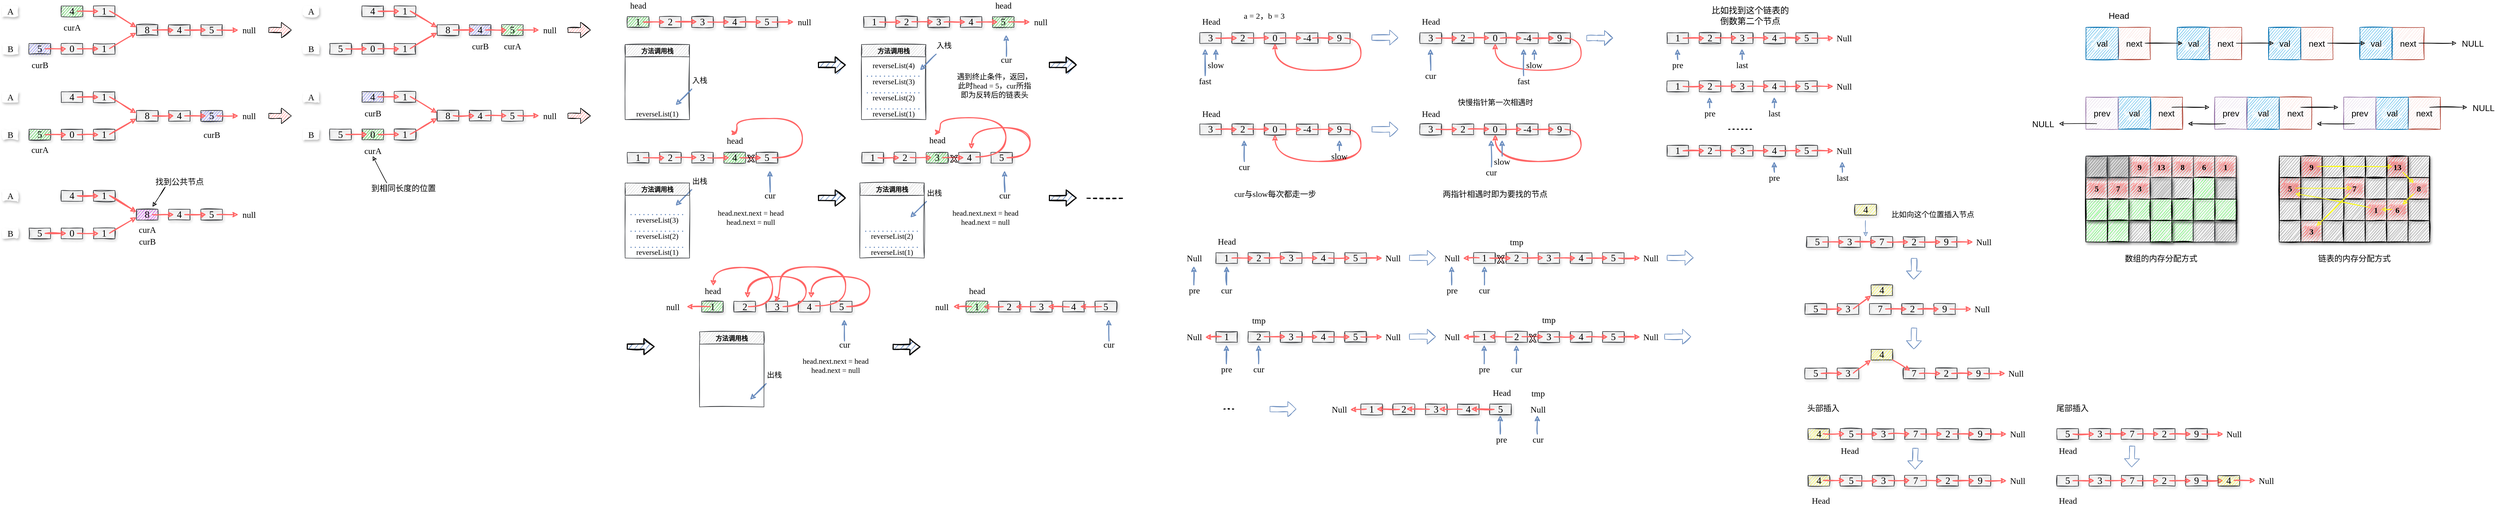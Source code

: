 <mxfile version="14.2.9" type="github">
  <diagram id="prtHgNgQTEPvFCAcTncT" name="Page-1">
    <mxGraphModel dx="5356" dy="645" grid="1" gridSize="10" guides="1" tooltips="1" connect="1" arrows="1" fold="1" page="1" pageScale="1" pageWidth="827" pageHeight="1169" math="0" shadow="0">
      <root>
        <mxCell id="0" />
        <mxCell id="1" parent="0" />
        <mxCell id="RHKaxDPYzU8uJI3e0PNz-3" value="" style="rounded=0;whiteSpace=wrap;html=1;shadow=0;glass=0;sketch=1;strokeColor=#ae4132;fillColor=#fad9d5;" parent="1" vertex="1">
          <mxGeometry x="100" y="80" width="60" height="60" as="geometry" />
        </mxCell>
        <mxCell id="RHKaxDPYzU8uJI3e0PNz-7" value="" style="rounded=0;whiteSpace=wrap;html=1;shadow=0;glass=0;sketch=1;fillColor=#1ba1e2;strokeColor=#006EAF;fontColor=#ffffff;" parent="1" vertex="1">
          <mxGeometry x="40" y="80" width="60" height="60" as="geometry" />
        </mxCell>
        <mxCell id="RHKaxDPYzU8uJI3e0PNz-8" value="val" style="text;html=1;align=center;verticalAlign=middle;resizable=0;points=[];autosize=1;rounded=1;sketch=1;fillStyle=zigzag;fillColor=#ffffff;glass=0;shadow=0;fontStyle=0;fontSize=16;" parent="1" vertex="1">
          <mxGeometry x="50" y="100" width="40" height="20" as="geometry" />
        </mxCell>
        <mxCell id="RHKaxDPYzU8uJI3e0PNz-9" value="next" style="text;html=1;strokeColor=none;align=center;verticalAlign=middle;whiteSpace=wrap;rounded=0;shadow=0;glass=0;sketch=1;fontSize=16;fillColor=#ffffff;fillStyle=zigzag;" parent="1" vertex="1">
          <mxGeometry x="110" y="100" width="40" height="20" as="geometry" />
        </mxCell>
        <mxCell id="RHKaxDPYzU8uJI3e0PNz-10" value="" style="rounded=0;whiteSpace=wrap;html=1;shadow=0;glass=0;sketch=1;strokeColor=#ae4132;fillColor=#fad9d5;" parent="1" vertex="1">
          <mxGeometry x="270" y="80" width="60" height="60" as="geometry" />
        </mxCell>
        <mxCell id="RHKaxDPYzU8uJI3e0PNz-11" value="" style="rounded=0;whiteSpace=wrap;html=1;shadow=0;glass=0;sketch=1;fillColor=#1ba1e2;strokeColor=#006EAF;fontColor=#ffffff;" parent="1" vertex="1">
          <mxGeometry x="210" y="80" width="60" height="60" as="geometry" />
        </mxCell>
        <mxCell id="RHKaxDPYzU8uJI3e0PNz-12" value="val" style="text;html=1;align=center;verticalAlign=middle;resizable=0;points=[];autosize=1;rounded=1;sketch=1;fillStyle=zigzag;fillColor=#ffffff;glass=0;shadow=0;fontStyle=0;fontSize=16;" parent="1" vertex="1">
          <mxGeometry x="220" y="100" width="40" height="20" as="geometry" />
        </mxCell>
        <mxCell id="RHKaxDPYzU8uJI3e0PNz-13" value="next" style="text;html=1;strokeColor=none;align=center;verticalAlign=middle;whiteSpace=wrap;rounded=0;shadow=0;glass=0;sketch=1;fontSize=16;fillColor=#ffffff;fillStyle=zigzag;" parent="1" vertex="1">
          <mxGeometry x="280" y="100" width="40" height="20" as="geometry" />
        </mxCell>
        <mxCell id="RHKaxDPYzU8uJI3e0PNz-14" value="" style="rounded=0;whiteSpace=wrap;html=1;shadow=0;glass=0;sketch=1;strokeColor=#ae4132;fillColor=#fad9d5;" parent="1" vertex="1">
          <mxGeometry x="440" y="80" width="60" height="60" as="geometry" />
        </mxCell>
        <mxCell id="RHKaxDPYzU8uJI3e0PNz-15" value="" style="rounded=0;whiteSpace=wrap;html=1;shadow=0;glass=0;sketch=1;fillColor=#1ba1e2;strokeColor=#006EAF;fontColor=#ffffff;" parent="1" vertex="1">
          <mxGeometry x="380" y="80" width="60" height="60" as="geometry" />
        </mxCell>
        <mxCell id="RHKaxDPYzU8uJI3e0PNz-16" value="val" style="text;html=1;align=center;verticalAlign=middle;resizable=0;points=[];autosize=1;rounded=1;sketch=1;fillStyle=zigzag;fillColor=#ffffff;glass=0;shadow=0;fontStyle=0;fontSize=16;" parent="1" vertex="1">
          <mxGeometry x="390" y="100" width="40" height="20" as="geometry" />
        </mxCell>
        <mxCell id="RHKaxDPYzU8uJI3e0PNz-17" value="next" style="text;html=1;strokeColor=none;align=center;verticalAlign=middle;whiteSpace=wrap;rounded=0;shadow=0;glass=0;sketch=1;fontSize=16;fillColor=#ffffff;fillStyle=zigzag;" parent="1" vertex="1">
          <mxGeometry x="450" y="100" width="40" height="20" as="geometry" />
        </mxCell>
        <mxCell id="RHKaxDPYzU8uJI3e0PNz-18" value="" style="rounded=0;whiteSpace=wrap;html=1;shadow=0;glass=0;sketch=1;strokeColor=#ae4132;fillColor=#fad9d5;" parent="1" vertex="1">
          <mxGeometry x="610" y="80" width="60" height="60" as="geometry" />
        </mxCell>
        <mxCell id="RHKaxDPYzU8uJI3e0PNz-19" value="" style="rounded=0;whiteSpace=wrap;html=1;shadow=0;glass=0;sketch=1;fillColor=#1ba1e2;strokeColor=#006EAF;fontColor=#ffffff;" parent="1" vertex="1">
          <mxGeometry x="550" y="80" width="60" height="60" as="geometry" />
        </mxCell>
        <mxCell id="RHKaxDPYzU8uJI3e0PNz-20" value="val" style="text;html=1;align=center;verticalAlign=middle;resizable=0;points=[];autosize=1;rounded=1;sketch=1;fillStyle=zigzag;fillColor=#ffffff;glass=0;shadow=0;fontStyle=0;fontSize=16;" parent="1" vertex="1">
          <mxGeometry x="560" y="100" width="40" height="20" as="geometry" />
        </mxCell>
        <mxCell id="RHKaxDPYzU8uJI3e0PNz-21" value="next" style="text;html=1;strokeColor=none;align=center;verticalAlign=middle;whiteSpace=wrap;rounded=0;shadow=0;glass=0;sketch=1;fontSize=16;fillColor=#ffffff;fillStyle=zigzag;" parent="1" vertex="1">
          <mxGeometry x="620" y="100" width="40" height="20" as="geometry" />
        </mxCell>
        <mxCell id="RHKaxDPYzU8uJI3e0PNz-22" value="" style="endArrow=classic;html=1;fontSize=16;sketch=1;" parent="1" edge="1">
          <mxGeometry width="50" height="50" relative="1" as="geometry">
            <mxPoint x="150" y="109.5" as="sourcePoint" />
            <mxPoint x="220" y="109.5" as="targetPoint" />
          </mxGeometry>
        </mxCell>
        <mxCell id="RHKaxDPYzU8uJI3e0PNz-23" value="" style="endArrow=classic;html=1;fontSize=16;sketch=1;" parent="1" edge="1">
          <mxGeometry width="50" height="50" relative="1" as="geometry">
            <mxPoint x="320" y="109.5" as="sourcePoint" />
            <mxPoint x="390" y="109.5" as="targetPoint" />
          </mxGeometry>
        </mxCell>
        <mxCell id="RHKaxDPYzU8uJI3e0PNz-24" value="" style="endArrow=classic;html=1;fontSize=16;sketch=1;" parent="1" edge="1">
          <mxGeometry width="50" height="50" relative="1" as="geometry">
            <mxPoint x="490" y="109.5" as="sourcePoint" />
            <mxPoint x="560" y="109.5" as="targetPoint" />
          </mxGeometry>
        </mxCell>
        <mxCell id="RHKaxDPYzU8uJI3e0PNz-25" value="" style="endArrow=classic;html=1;fontSize=16;sketch=1;" parent="1" edge="1">
          <mxGeometry width="50" height="50" relative="1" as="geometry">
            <mxPoint x="660" y="109.5" as="sourcePoint" />
            <mxPoint x="730" y="109.5" as="targetPoint" />
          </mxGeometry>
        </mxCell>
        <mxCell id="RHKaxDPYzU8uJI3e0PNz-26" value="NULL" style="text;html=1;align=center;verticalAlign=middle;resizable=0;points=[];autosize=1;fontSize=16;" parent="1" vertex="1">
          <mxGeometry x="730" y="100" width="60" height="20" as="geometry" />
        </mxCell>
        <mxCell id="RHKaxDPYzU8uJI3e0PNz-27" value="Head" style="text;html=1;align=center;verticalAlign=middle;resizable=0;points=[];autosize=1;fontSize=16;sketch=1;rounded=0;fillColor=#ffffff;" parent="1" vertex="1">
          <mxGeometry x="76" y="48" width="50" height="20" as="geometry" />
        </mxCell>
        <mxCell id="RHKaxDPYzU8uJI3e0PNz-29" value="" style="rounded=0;whiteSpace=wrap;html=1;shadow=0;glass=0;sketch=1;strokeColor=#ae4132;fillColor=#fad9d5;" parent="1" vertex="1">
          <mxGeometry x="160" y="210" width="60" height="60" as="geometry" />
        </mxCell>
        <mxCell id="RHKaxDPYzU8uJI3e0PNz-30" value="" style="rounded=0;whiteSpace=wrap;html=1;shadow=0;glass=0;sketch=1;fillColor=#1ba1e2;strokeColor=#006EAF;fontColor=#ffffff;" parent="1" vertex="1">
          <mxGeometry x="100" y="210" width="60" height="60" as="geometry" />
        </mxCell>
        <mxCell id="RHKaxDPYzU8uJI3e0PNz-31" value="val" style="text;html=1;align=center;verticalAlign=middle;resizable=0;points=[];autosize=1;rounded=1;sketch=1;fillStyle=zigzag;fillColor=#ffffff;glass=0;shadow=0;fontStyle=0;fontSize=16;" parent="1" vertex="1">
          <mxGeometry x="110" y="230" width="40" height="20" as="geometry" />
        </mxCell>
        <mxCell id="RHKaxDPYzU8uJI3e0PNz-32" value="next" style="text;html=1;strokeColor=none;align=center;verticalAlign=middle;whiteSpace=wrap;rounded=0;shadow=0;glass=0;sketch=1;fontSize=16;fillColor=#ffffff;fillStyle=zigzag;" parent="1" vertex="1">
          <mxGeometry x="170" y="230" width="40" height="20" as="geometry" />
        </mxCell>
        <mxCell id="RHKaxDPYzU8uJI3e0PNz-33" value="" style="rounded=0;whiteSpace=wrap;html=1;sketch=1;fillColor=#e1d5e7;strokeColor=#9673a6;" parent="1" vertex="1">
          <mxGeometry x="40" y="210" width="60" height="60" as="geometry" />
        </mxCell>
        <mxCell id="RHKaxDPYzU8uJI3e0PNz-34" value="prev" style="text;html=1;strokeColor=none;align=center;verticalAlign=middle;whiteSpace=wrap;rounded=0;shadow=0;glass=0;sketch=1;fontSize=16;fillColor=#ffffff;fillStyle=zigzag;" parent="1" vertex="1">
          <mxGeometry x="50" y="230" width="40" height="20" as="geometry" />
        </mxCell>
        <mxCell id="RHKaxDPYzU8uJI3e0PNz-35" value="" style="rounded=0;whiteSpace=wrap;html=1;shadow=0;glass=0;sketch=1;strokeColor=#ae4132;fillColor=#fad9d5;" parent="1" vertex="1">
          <mxGeometry x="400" y="210" width="60" height="60" as="geometry" />
        </mxCell>
        <mxCell id="RHKaxDPYzU8uJI3e0PNz-36" value="" style="rounded=0;whiteSpace=wrap;html=1;shadow=0;glass=0;sketch=1;fillColor=#1ba1e2;strokeColor=#006EAF;fontColor=#ffffff;" parent="1" vertex="1">
          <mxGeometry x="340" y="210" width="60" height="60" as="geometry" />
        </mxCell>
        <mxCell id="RHKaxDPYzU8uJI3e0PNz-37" value="val" style="text;html=1;align=center;verticalAlign=middle;resizable=0;points=[];autosize=1;rounded=1;sketch=1;fillStyle=zigzag;fillColor=#ffffff;glass=0;shadow=0;fontStyle=0;fontSize=16;" parent="1" vertex="1">
          <mxGeometry x="350" y="230" width="40" height="20" as="geometry" />
        </mxCell>
        <mxCell id="RHKaxDPYzU8uJI3e0PNz-38" value="next" style="text;html=1;strokeColor=none;align=center;verticalAlign=middle;whiteSpace=wrap;rounded=0;shadow=0;glass=0;sketch=1;fontSize=16;fillColor=#ffffff;fillStyle=zigzag;" parent="1" vertex="1">
          <mxGeometry x="410" y="230" width="40" height="20" as="geometry" />
        </mxCell>
        <mxCell id="RHKaxDPYzU8uJI3e0PNz-39" value="" style="rounded=0;whiteSpace=wrap;html=1;sketch=1;fillColor=#e1d5e7;strokeColor=#9673a6;" parent="1" vertex="1">
          <mxGeometry x="280" y="210" width="60" height="60" as="geometry" />
        </mxCell>
        <mxCell id="RHKaxDPYzU8uJI3e0PNz-40" value="prev" style="text;html=1;strokeColor=none;align=center;verticalAlign=middle;whiteSpace=wrap;rounded=0;shadow=0;glass=0;sketch=1;fontSize=16;fillColor=#ffffff;fillStyle=zigzag;" parent="1" vertex="1">
          <mxGeometry x="290" y="230" width="40" height="20" as="geometry" />
        </mxCell>
        <mxCell id="RHKaxDPYzU8uJI3e0PNz-41" value="" style="rounded=0;whiteSpace=wrap;html=1;shadow=0;glass=0;sketch=1;strokeColor=#ae4132;fillColor=#fad9d5;" parent="1" vertex="1">
          <mxGeometry x="640" y="210" width="60" height="60" as="geometry" />
        </mxCell>
        <mxCell id="RHKaxDPYzU8uJI3e0PNz-42" value="" style="rounded=0;whiteSpace=wrap;html=1;shadow=0;glass=0;sketch=1;fillColor=#1ba1e2;strokeColor=#006EAF;fontColor=#ffffff;" parent="1" vertex="1">
          <mxGeometry x="580" y="210" width="60" height="60" as="geometry" />
        </mxCell>
        <mxCell id="RHKaxDPYzU8uJI3e0PNz-43" value="val" style="text;html=1;align=center;verticalAlign=middle;resizable=0;points=[];autosize=1;rounded=1;sketch=1;fillStyle=zigzag;fillColor=#ffffff;glass=0;shadow=0;fontStyle=0;fontSize=16;" parent="1" vertex="1">
          <mxGeometry x="590" y="230" width="40" height="20" as="geometry" />
        </mxCell>
        <mxCell id="RHKaxDPYzU8uJI3e0PNz-44" value="next" style="text;html=1;strokeColor=none;align=center;verticalAlign=middle;whiteSpace=wrap;rounded=0;shadow=0;glass=0;sketch=1;fontSize=16;fillColor=#ffffff;fillStyle=zigzag;" parent="1" vertex="1">
          <mxGeometry x="650" y="230" width="40" height="20" as="geometry" />
        </mxCell>
        <mxCell id="RHKaxDPYzU8uJI3e0PNz-45" value="" style="rounded=0;whiteSpace=wrap;html=1;sketch=1;fillColor=#e1d5e7;strokeColor=#9673a6;" parent="1" vertex="1">
          <mxGeometry x="520" y="210" width="60" height="60" as="geometry" />
        </mxCell>
        <mxCell id="RHKaxDPYzU8uJI3e0PNz-46" value="prev" style="text;html=1;strokeColor=none;align=center;verticalAlign=middle;whiteSpace=wrap;rounded=0;shadow=0;glass=0;sketch=1;fontSize=16;fillColor=#ffffff;fillStyle=zigzag;" parent="1" vertex="1">
          <mxGeometry x="530" y="230" width="40" height="20" as="geometry" />
        </mxCell>
        <mxCell id="RHKaxDPYzU8uJI3e0PNz-47" value="NULL" style="text;html=1;align=center;verticalAlign=middle;resizable=0;points=[];autosize=1;fontSize=16;" parent="1" vertex="1">
          <mxGeometry x="-70" y="250" width="60" height="20" as="geometry" />
        </mxCell>
        <mxCell id="RHKaxDPYzU8uJI3e0PNz-48" value="NULL" style="text;html=1;align=center;verticalAlign=middle;resizable=0;points=[];autosize=1;fontSize=16;" parent="1" vertex="1">
          <mxGeometry x="750" y="220" width="60" height="20" as="geometry" />
        </mxCell>
        <mxCell id="RHKaxDPYzU8uJI3e0PNz-49" value="" style="endArrow=classic;html=1;fontSize=16;sketch=1;" parent="1" edge="1">
          <mxGeometry width="50" height="50" relative="1" as="geometry">
            <mxPoint x="200" y="229" as="sourcePoint" />
            <mxPoint x="270" y="229" as="targetPoint" />
          </mxGeometry>
        </mxCell>
        <mxCell id="RHKaxDPYzU8uJI3e0PNz-50" value="" style="endArrow=classic;html=1;fontSize=16;sketch=1;" parent="1" edge="1">
          <mxGeometry width="50" height="50" relative="1" as="geometry">
            <mxPoint x="440" y="229" as="sourcePoint" />
            <mxPoint x="510" y="229" as="targetPoint" />
          </mxGeometry>
        </mxCell>
        <mxCell id="RHKaxDPYzU8uJI3e0PNz-52" value="" style="endArrow=classic;html=1;strokeWidth=1;sketch=1;endSize=6;" parent="1" edge="1">
          <mxGeometry width="50" height="50" relative="1" as="geometry">
            <mxPoint x="300" y="259.5" as="sourcePoint" />
            <mxPoint x="230" y="259.5" as="targetPoint" />
          </mxGeometry>
        </mxCell>
        <mxCell id="RHKaxDPYzU8uJI3e0PNz-53" value="" style="endArrow=classic;html=1;strokeWidth=1;sketch=1;endSize=6;" parent="1" edge="1">
          <mxGeometry width="50" height="50" relative="1" as="geometry">
            <mxPoint x="540" y="259.5" as="sourcePoint" />
            <mxPoint x="470" y="259.5" as="targetPoint" />
          </mxGeometry>
        </mxCell>
        <mxCell id="RHKaxDPYzU8uJI3e0PNz-54" value="" style="endArrow=classic;html=1;strokeWidth=1;sketch=1;endSize=6;" parent="1" edge="1">
          <mxGeometry width="50" height="50" relative="1" as="geometry">
            <mxPoint x="60" y="259.5" as="sourcePoint" />
            <mxPoint x="-10" y="259.5" as="targetPoint" />
          </mxGeometry>
        </mxCell>
        <mxCell id="RHKaxDPYzU8uJI3e0PNz-55" value="" style="endArrow=classic;html=1;fontSize=16;sketch=1;" parent="1" edge="1">
          <mxGeometry width="50" height="50" relative="1" as="geometry">
            <mxPoint x="680" y="229" as="sourcePoint" />
            <mxPoint x="750" y="229" as="targetPoint" />
          </mxGeometry>
        </mxCell>
        <mxCell id="y2U_qZqLJzMOXt5sNzjm-2" value="" style="rounded=0;whiteSpace=wrap;html=1;sketch=1;shadow=1;" parent="1" vertex="1">
          <mxGeometry x="40" y="320" width="280" height="160" as="geometry" />
        </mxCell>
        <mxCell id="y2U_qZqLJzMOXt5sNzjm-3" value="" style="rounded=0;whiteSpace=wrap;html=1;sketch=1;shadow=1;fillColor=#eeeeee;strokeColor=#36393d;" parent="1" vertex="1">
          <mxGeometry x="40" y="320" width="40" height="40" as="geometry" />
        </mxCell>
        <mxCell id="y2U_qZqLJzMOXt5sNzjm-4" value="" style="rounded=0;whiteSpace=wrap;html=1;sketch=1;shadow=1;fillColor=#eeeeee;strokeColor=#36393d;" parent="1" vertex="1">
          <mxGeometry x="80" y="320" width="40" height="40" as="geometry" />
        </mxCell>
        <mxCell id="y2U_qZqLJzMOXt5sNzjm-6" value="" style="rounded=0;whiteSpace=wrap;html=1;sketch=1;shadow=1;strokeColor=#36393d;fillColor=#FF6666;" parent="1" vertex="1">
          <mxGeometry x="120" y="320" width="40" height="40" as="geometry" />
        </mxCell>
        <mxCell id="y2U_qZqLJzMOXt5sNzjm-7" value="" style="rounded=0;whiteSpace=wrap;html=1;sketch=1;shadow=1;strokeColor=#36393d;fillColor=#FF6666;" parent="1" vertex="1">
          <mxGeometry x="160" y="320" width="40" height="40" as="geometry" />
        </mxCell>
        <mxCell id="y2U_qZqLJzMOXt5sNzjm-8" value="" style="rounded=0;whiteSpace=wrap;html=1;sketch=1;shadow=1;strokeColor=#36393d;fillColor=#FF6666;" parent="1" vertex="1">
          <mxGeometry x="200" y="320" width="40" height="40" as="geometry" />
        </mxCell>
        <mxCell id="y2U_qZqLJzMOXt5sNzjm-9" value="" style="rounded=0;whiteSpace=wrap;html=1;sketch=1;shadow=1;strokeColor=#36393d;fillColor=#FF6666;" parent="1" vertex="1">
          <mxGeometry x="240" y="320" width="40" height="40" as="geometry" />
        </mxCell>
        <mxCell id="y2U_qZqLJzMOXt5sNzjm-10" value="" style="rounded=0;whiteSpace=wrap;html=1;sketch=1;shadow=1;strokeColor=#36393d;fillColor=#FF6666;" parent="1" vertex="1">
          <mxGeometry x="280" y="320" width="40" height="40" as="geometry" />
        </mxCell>
        <mxCell id="y2U_qZqLJzMOXt5sNzjm-11" value="" style="rounded=0;whiteSpace=wrap;html=1;sketch=1;shadow=1;strokeColor=#36393d;fillColor=#FF6666;" parent="1" vertex="1">
          <mxGeometry x="40" y="360" width="40" height="40" as="geometry" />
        </mxCell>
        <mxCell id="y2U_qZqLJzMOXt5sNzjm-12" value="" style="rounded=0;whiteSpace=wrap;html=1;sketch=1;shadow=1;strokeColor=#36393d;fillColor=#FF6666;" parent="1" vertex="1">
          <mxGeometry x="80" y="360" width="40" height="40" as="geometry" />
        </mxCell>
        <mxCell id="y2U_qZqLJzMOXt5sNzjm-13" value="" style="rounded=0;whiteSpace=wrap;html=1;sketch=1;shadow=1;strokeColor=#36393d;fillColor=#FF6666;" parent="1" vertex="1">
          <mxGeometry x="120" y="360" width="40" height="40" as="geometry" />
        </mxCell>
        <mxCell id="y2U_qZqLJzMOXt5sNzjm-14" value="" style="rounded=0;whiteSpace=wrap;html=1;sketch=1;shadow=1;" parent="1" vertex="1">
          <mxGeometry x="160" y="360" width="40" height="40" as="geometry" />
        </mxCell>
        <mxCell id="y2U_qZqLJzMOXt5sNzjm-15" value="" style="rounded=0;whiteSpace=wrap;html=1;sketch=1;shadow=1;" parent="1" vertex="1">
          <mxGeometry x="200" y="360" width="40" height="40" as="geometry" />
        </mxCell>
        <mxCell id="y2U_qZqLJzMOXt5sNzjm-16" value="" style="rounded=0;whiteSpace=wrap;html=1;sketch=1;shadow=1;" parent="1" vertex="1">
          <mxGeometry x="240" y="360" width="40" height="40" as="geometry" />
        </mxCell>
        <mxCell id="y2U_qZqLJzMOXt5sNzjm-17" value="" style="rounded=0;whiteSpace=wrap;html=1;sketch=1;shadow=1;fillColor=#eeeeee;strokeColor=#36393d;" parent="1" vertex="1">
          <mxGeometry x="280" y="360" width="40" height="40" as="geometry" />
        </mxCell>
        <mxCell id="y2U_qZqLJzMOXt5sNzjm-18" value="" style="rounded=0;whiteSpace=wrap;html=1;sketch=1;shadow=1;" parent="1" vertex="1">
          <mxGeometry x="40" y="400" width="40" height="40" as="geometry" />
        </mxCell>
        <mxCell id="y2U_qZqLJzMOXt5sNzjm-19" value="" style="rounded=0;whiteSpace=wrap;html=1;sketch=1;shadow=1;" parent="1" vertex="1">
          <mxGeometry x="80" y="400" width="40" height="40" as="geometry" />
        </mxCell>
        <mxCell id="y2U_qZqLJzMOXt5sNzjm-20" value="" style="rounded=0;whiteSpace=wrap;html=1;sketch=1;shadow=1;" parent="1" vertex="1">
          <mxGeometry x="120" y="400" width="40" height="40" as="geometry" />
        </mxCell>
        <mxCell id="y2U_qZqLJzMOXt5sNzjm-21" value="" style="rounded=0;whiteSpace=wrap;html=1;sketch=1;shadow=1;" parent="1" vertex="1">
          <mxGeometry x="160" y="400" width="40" height="40" as="geometry" />
        </mxCell>
        <mxCell id="y2U_qZqLJzMOXt5sNzjm-22" value="" style="rounded=0;whiteSpace=wrap;html=1;sketch=1;shadow=1;" parent="1" vertex="1">
          <mxGeometry x="200" y="400" width="40" height="40" as="geometry" />
        </mxCell>
        <mxCell id="y2U_qZqLJzMOXt5sNzjm-23" value="" style="rounded=0;whiteSpace=wrap;html=1;sketch=1;shadow=1;" parent="1" vertex="1">
          <mxGeometry x="240" y="400" width="40" height="40" as="geometry" />
        </mxCell>
        <mxCell id="y2U_qZqLJzMOXt5sNzjm-24" value="" style="rounded=0;whiteSpace=wrap;html=1;sketch=1;shadow=1;" parent="1" vertex="1">
          <mxGeometry x="280" y="400" width="40" height="40" as="geometry" />
        </mxCell>
        <mxCell id="y2U_qZqLJzMOXt5sNzjm-25" value="" style="rounded=0;whiteSpace=wrap;html=1;sketch=1;shadow=1;fillColor=#33FF33;" parent="1" vertex="1">
          <mxGeometry x="40" y="440" width="40" height="40" as="geometry" />
        </mxCell>
        <mxCell id="y2U_qZqLJzMOXt5sNzjm-26" value="" style="rounded=0;whiteSpace=wrap;html=1;sketch=1;shadow=1;" parent="1" vertex="1">
          <mxGeometry x="80" y="440" width="40" height="40" as="geometry" />
        </mxCell>
        <mxCell id="y2U_qZqLJzMOXt5sNzjm-27" value="" style="rounded=0;whiteSpace=wrap;html=1;sketch=1;shadow=1;strokeColor=#36393d;fillColor=#808080;" parent="1" vertex="1">
          <mxGeometry x="120" y="440" width="40" height="40" as="geometry" />
        </mxCell>
        <mxCell id="y2U_qZqLJzMOXt5sNzjm-28" value="" style="rounded=0;whiteSpace=wrap;html=1;sketch=1;shadow=1;" parent="1" vertex="1">
          <mxGeometry x="160" y="440" width="40" height="40" as="geometry" />
        </mxCell>
        <mxCell id="y2U_qZqLJzMOXt5sNzjm-29" value="" style="rounded=0;whiteSpace=wrap;html=1;sketch=1;shadow=1;fillColor=#33FF33;" parent="1" vertex="1">
          <mxGeometry x="200" y="440" width="40" height="40" as="geometry" />
        </mxCell>
        <mxCell id="y2U_qZqLJzMOXt5sNzjm-30" value="" style="rounded=0;whiteSpace=wrap;html=1;sketch=1;shadow=1;strokeColor=#36393d;fillColor=#808080;" parent="1" vertex="1">
          <mxGeometry x="240" y="440" width="40" height="40" as="geometry" />
        </mxCell>
        <mxCell id="y2U_qZqLJzMOXt5sNzjm-31" value="" style="rounded=0;whiteSpace=wrap;html=1;sketch=1;shadow=1;fillColor=#eeeeee;strokeColor=#36393d;" parent="1" vertex="1">
          <mxGeometry x="280" y="440" width="40" height="40" as="geometry" />
        </mxCell>
        <mxCell id="y2U_qZqLJzMOXt5sNzjm-32" value="" style="rounded=0;whiteSpace=wrap;html=1;sketch=1;shadow=1;" parent="1" vertex="1">
          <mxGeometry x="400" y="320" width="280" height="160" as="geometry" />
        </mxCell>
        <mxCell id="y2U_qZqLJzMOXt5sNzjm-33" value="" style="rounded=0;whiteSpace=wrap;html=1;sketch=1;shadow=1;fillColor=#808080;" parent="1" vertex="1">
          <mxGeometry x="400" y="320" width="40" height="40" as="geometry" />
        </mxCell>
        <mxCell id="y2U_qZqLJzMOXt5sNzjm-34" value="" style="rounded=0;whiteSpace=wrap;html=1;sketch=1;shadow=1;fillColor=#FF6666;" parent="1" vertex="1">
          <mxGeometry x="440" y="320" width="40" height="40" as="geometry" />
        </mxCell>
        <mxCell id="y2U_qZqLJzMOXt5sNzjm-35" value="" style="rounded=0;whiteSpace=wrap;html=1;sketch=1;shadow=1;fillColor=#808080;" parent="1" vertex="1">
          <mxGeometry x="480" y="320" width="40" height="40" as="geometry" />
        </mxCell>
        <mxCell id="y2U_qZqLJzMOXt5sNzjm-36" value="" style="rounded=0;whiteSpace=wrap;html=1;sketch=1;shadow=1;fillColor=#808080;" parent="1" vertex="1">
          <mxGeometry x="520" y="320" width="40" height="40" as="geometry" />
        </mxCell>
        <mxCell id="y2U_qZqLJzMOXt5sNzjm-37" value="" style="rounded=0;whiteSpace=wrap;html=1;sketch=1;shadow=1;fillColor=#808080;" parent="1" vertex="1">
          <mxGeometry x="560" y="320" width="40" height="40" as="geometry" />
        </mxCell>
        <mxCell id="y2U_qZqLJzMOXt5sNzjm-38" value="" style="rounded=0;whiteSpace=wrap;html=1;sketch=1;shadow=1;fillColor=#FF6666;" parent="1" vertex="1">
          <mxGeometry x="600" y="320" width="40" height="40" as="geometry" />
        </mxCell>
        <mxCell id="y2U_qZqLJzMOXt5sNzjm-39" value="" style="rounded=0;whiteSpace=wrap;html=1;sketch=1;shadow=1;fillColor=#808080;" parent="1" vertex="1">
          <mxGeometry x="640" y="320" width="40" height="40" as="geometry" />
        </mxCell>
        <mxCell id="y2U_qZqLJzMOXt5sNzjm-40" value="" style="rounded=0;whiteSpace=wrap;html=1;sketch=1;shadow=1;fillColor=#FF6666;" parent="1" vertex="1">
          <mxGeometry x="400" y="360" width="40" height="40" as="geometry" />
        </mxCell>
        <mxCell id="y2U_qZqLJzMOXt5sNzjm-41" value="" style="rounded=0;whiteSpace=wrap;html=1;sketch=1;shadow=1;fillColor=#808080;" parent="1" vertex="1">
          <mxGeometry x="440" y="360" width="40" height="40" as="geometry" />
        </mxCell>
        <mxCell id="y2U_qZqLJzMOXt5sNzjm-42" value="" style="rounded=0;whiteSpace=wrap;html=1;sketch=1;shadow=1;fillColor=#808080;" parent="1" vertex="1">
          <mxGeometry x="480" y="360" width="40" height="40" as="geometry" />
        </mxCell>
        <mxCell id="y2U_qZqLJzMOXt5sNzjm-43" value="" style="rounded=0;whiteSpace=wrap;html=1;sketch=1;shadow=1;fillColor=#FF6666;" parent="1" vertex="1">
          <mxGeometry x="520" y="360" width="40" height="40" as="geometry" />
        </mxCell>
        <mxCell id="y2U_qZqLJzMOXt5sNzjm-44" value="" style="rounded=0;whiteSpace=wrap;html=1;sketch=1;shadow=1;fillColor=#808080;" parent="1" vertex="1">
          <mxGeometry x="560" y="360" width="40" height="40" as="geometry" />
        </mxCell>
        <mxCell id="y2U_qZqLJzMOXt5sNzjm-45" value="" style="rounded=0;whiteSpace=wrap;html=1;sketch=1;shadow=1;fillColor=#808080;" parent="1" vertex="1">
          <mxGeometry x="600" y="360" width="40" height="40" as="geometry" />
        </mxCell>
        <mxCell id="y2U_qZqLJzMOXt5sNzjm-46" value="" style="rounded=0;whiteSpace=wrap;html=1;sketch=1;shadow=1;fillColor=#FF6666;" parent="1" vertex="1">
          <mxGeometry x="640" y="360" width="40" height="40" as="geometry" />
        </mxCell>
        <mxCell id="y2U_qZqLJzMOXt5sNzjm-47" value="" style="rounded=0;whiteSpace=wrap;html=1;sketch=1;shadow=1;fillColor=#808080;" parent="1" vertex="1">
          <mxGeometry x="400" y="400" width="40" height="40" as="geometry" />
        </mxCell>
        <mxCell id="y2U_qZqLJzMOXt5sNzjm-48" value="" style="rounded=0;whiteSpace=wrap;html=1;sketch=1;shadow=1;fillColor=#808080;" parent="1" vertex="1">
          <mxGeometry x="440" y="400" width="40" height="40" as="geometry" />
        </mxCell>
        <mxCell id="y2U_qZqLJzMOXt5sNzjm-49" value="" style="rounded=0;whiteSpace=wrap;html=1;sketch=1;shadow=1;fillColor=#808080;" parent="1" vertex="1">
          <mxGeometry x="480" y="400" width="40" height="40" as="geometry" />
        </mxCell>
        <mxCell id="y2U_qZqLJzMOXt5sNzjm-50" value="" style="rounded=0;whiteSpace=wrap;html=1;sketch=1;shadow=1;fillColor=#808080;" parent="1" vertex="1">
          <mxGeometry x="520" y="400" width="40" height="40" as="geometry" />
        </mxCell>
        <mxCell id="y2U_qZqLJzMOXt5sNzjm-51" value="" style="rounded=0;whiteSpace=wrap;html=1;sketch=1;shadow=1;fillColor=#FF6666;" parent="1" vertex="1">
          <mxGeometry x="560" y="400" width="40" height="40" as="geometry" />
        </mxCell>
        <mxCell id="y2U_qZqLJzMOXt5sNzjm-52" value="" style="rounded=0;whiteSpace=wrap;html=1;sketch=1;shadow=1;fillColor=#FF6666;" parent="1" vertex="1">
          <mxGeometry x="600" y="400" width="40" height="40" as="geometry" />
        </mxCell>
        <mxCell id="y2U_qZqLJzMOXt5sNzjm-53" value="" style="rounded=0;whiteSpace=wrap;html=1;sketch=1;shadow=1;fillColor=#808080;" parent="1" vertex="1">
          <mxGeometry x="640" y="400" width="40" height="40" as="geometry" />
        </mxCell>
        <mxCell id="y2U_qZqLJzMOXt5sNzjm-54" value="" style="rounded=0;whiteSpace=wrap;html=1;sketch=1;shadow=1;fillColor=#808080;" parent="1" vertex="1">
          <mxGeometry x="400" y="440" width="40" height="40" as="geometry" />
        </mxCell>
        <mxCell id="y2U_qZqLJzMOXt5sNzjm-55" value="" style="rounded=0;whiteSpace=wrap;html=1;sketch=1;shadow=1;fillColor=#FF6666;" parent="1" vertex="1">
          <mxGeometry x="440" y="440" width="40" height="40" as="geometry" />
        </mxCell>
        <mxCell id="y2U_qZqLJzMOXt5sNzjm-56" value="" style="rounded=0;whiteSpace=wrap;html=1;sketch=1;shadow=1;fillColor=#808080;" parent="1" vertex="1">
          <mxGeometry x="480" y="440" width="40" height="40" as="geometry" />
        </mxCell>
        <mxCell id="y2U_qZqLJzMOXt5sNzjm-57" value="" style="rounded=0;whiteSpace=wrap;html=1;sketch=1;shadow=1;fillColor=#808080;" parent="1" vertex="1">
          <mxGeometry x="520" y="440" width="40" height="40" as="geometry" />
        </mxCell>
        <mxCell id="y2U_qZqLJzMOXt5sNzjm-58" value="" style="rounded=0;whiteSpace=wrap;html=1;sketch=1;shadow=1;fillColor=#808080;" parent="1" vertex="1">
          <mxGeometry x="560" y="440" width="40" height="40" as="geometry" />
        </mxCell>
        <mxCell id="y2U_qZqLJzMOXt5sNzjm-59" value="" style="rounded=0;whiteSpace=wrap;html=1;sketch=1;shadow=1;fillColor=#808080;" parent="1" vertex="1">
          <mxGeometry x="600" y="440" width="40" height="40" as="geometry" />
        </mxCell>
        <mxCell id="y2U_qZqLJzMOXt5sNzjm-60" value="" style="rounded=0;whiteSpace=wrap;html=1;sketch=1;shadow=1;fillColor=#808080;" parent="1" vertex="1">
          <mxGeometry x="640" y="440" width="40" height="40" as="geometry" />
        </mxCell>
        <mxCell id="y2U_qZqLJzMOXt5sNzjm-62" value="9" style="text;html=1;strokeColor=none;align=center;verticalAlign=middle;whiteSpace=wrap;rounded=0;shadow=1;sketch=1;fillStyle=zigzag;fontSize=15;fontStyle=1;fontFamily=Comic Sans MS;fillColor=#FF6666;" parent="1" vertex="1">
          <mxGeometry x="125" y="330" width="30" height="20" as="geometry" />
        </mxCell>
        <mxCell id="y2U_qZqLJzMOXt5sNzjm-63" value="13" style="text;html=1;strokeColor=none;align=center;verticalAlign=middle;whiteSpace=wrap;rounded=0;shadow=1;sketch=1;fillStyle=zigzag;fontSize=15;fontStyle=1;fontFamily=Comic Sans MS;fillColor=#FF6666;" parent="1" vertex="1">
          <mxGeometry x="165" y="330" width="30" height="20" as="geometry" />
        </mxCell>
        <mxCell id="y2U_qZqLJzMOXt5sNzjm-68" value="8" style="text;html=1;strokeColor=none;align=center;verticalAlign=middle;whiteSpace=wrap;rounded=0;shadow=1;sketch=1;fillStyle=zigzag;fontSize=15;fontStyle=1;fontFamily=Comic Sans MS;fillColor=#FF6666;" parent="1" vertex="1">
          <mxGeometry x="205" y="330" width="30" height="20" as="geometry" />
        </mxCell>
        <mxCell id="y2U_qZqLJzMOXt5sNzjm-69" value="6" style="text;html=1;strokeColor=none;align=center;verticalAlign=middle;whiteSpace=wrap;rounded=0;shadow=1;sketch=1;fillStyle=zigzag;fontSize=15;fontStyle=1;fontFamily=Comic Sans MS;fillColor=#FF6666;" parent="1" vertex="1">
          <mxGeometry x="245" y="330" width="30" height="20" as="geometry" />
        </mxCell>
        <mxCell id="y2U_qZqLJzMOXt5sNzjm-71" value="1" style="text;html=1;strokeColor=none;align=center;verticalAlign=middle;whiteSpace=wrap;rounded=0;shadow=1;sketch=1;fillStyle=zigzag;fontSize=15;fontStyle=1;fontFamily=Comic Sans MS;fillColor=#FF6666;" parent="1" vertex="1">
          <mxGeometry x="285" y="330" width="30" height="20" as="geometry" />
        </mxCell>
        <mxCell id="y2U_qZqLJzMOXt5sNzjm-72" value="5" style="text;html=1;strokeColor=none;align=center;verticalAlign=middle;whiteSpace=wrap;rounded=0;shadow=1;sketch=1;fillStyle=zigzag;fontSize=15;fontStyle=1;fontFamily=Comic Sans MS;fillColor=#FF6666;" parent="1" vertex="1">
          <mxGeometry x="45" y="370" width="30" height="20" as="geometry" />
        </mxCell>
        <mxCell id="y2U_qZqLJzMOXt5sNzjm-73" value="7" style="text;html=1;strokeColor=none;align=center;verticalAlign=middle;whiteSpace=wrap;rounded=0;shadow=1;sketch=1;fillStyle=zigzag;fontSize=15;fontStyle=1;fontFamily=Comic Sans MS;fillColor=#FF6666;" parent="1" vertex="1">
          <mxGeometry x="85" y="370" width="30" height="20" as="geometry" />
        </mxCell>
        <mxCell id="y2U_qZqLJzMOXt5sNzjm-74" value="3" style="text;html=1;strokeColor=none;align=center;verticalAlign=middle;whiteSpace=wrap;rounded=0;shadow=1;sketch=1;fillStyle=zigzag;fontSize=15;fontStyle=1;fontFamily=Comic Sans MS;fillColor=#FF6666;" parent="1" vertex="1">
          <mxGeometry x="125" y="370" width="30" height="20" as="geometry" />
        </mxCell>
        <mxCell id="y2U_qZqLJzMOXt5sNzjm-75" value="" style="rounded=0;whiteSpace=wrap;html=1;sketch=1;shadow=1;fillColor=#eeeeee;strokeColor=#36393d;" parent="1" vertex="1">
          <mxGeometry x="160" y="360" width="40" height="40" as="geometry" />
        </mxCell>
        <mxCell id="y2U_qZqLJzMOXt5sNzjm-76" value="" style="rounded=0;whiteSpace=wrap;html=1;sketch=1;shadow=1;strokeColor=#36393d;fillColor=#808080;" parent="1" vertex="1">
          <mxGeometry x="200" y="360" width="40" height="40" as="geometry" />
        </mxCell>
        <mxCell id="y2U_qZqLJzMOXt5sNzjm-77" value="" style="rounded=0;whiteSpace=wrap;html=1;sketch=1;shadow=1;fillColor=#eeeeee;strokeColor=#36393d;" parent="1" vertex="1">
          <mxGeometry x="40" y="320" width="40" height="40" as="geometry" />
        </mxCell>
        <mxCell id="y2U_qZqLJzMOXt5sNzjm-78" value="" style="rounded=0;whiteSpace=wrap;html=1;sketch=1;shadow=1;fillColor=#eeeeee;strokeColor=#36393d;" parent="1" vertex="1">
          <mxGeometry x="80" y="320" width="40" height="40" as="geometry" />
        </mxCell>
        <mxCell id="y2U_qZqLJzMOXt5sNzjm-79" value="" style="rounded=0;whiteSpace=wrap;html=1;sketch=1;shadow=1;fillColor=#eeeeee;strokeColor=#36393d;" parent="1" vertex="1">
          <mxGeometry x="160" y="360" width="40" height="40" as="geometry" />
        </mxCell>
        <mxCell id="y2U_qZqLJzMOXt5sNzjm-80" value="" style="rounded=0;whiteSpace=wrap;html=1;sketch=1;shadow=1;strokeColor=#36393d;fillColor=#999999;" parent="1" vertex="1">
          <mxGeometry x="40" y="320" width="40" height="40" as="geometry" />
        </mxCell>
        <mxCell id="y2U_qZqLJzMOXt5sNzjm-81" value="" style="rounded=0;whiteSpace=wrap;html=1;sketch=1;shadow=1;strokeColor=#36393d;fillColor=#999999;" parent="1" vertex="1">
          <mxGeometry x="80" y="320" width="40" height="40" as="geometry" />
        </mxCell>
        <mxCell id="y2U_qZqLJzMOXt5sNzjm-82" value="" style="rounded=0;whiteSpace=wrap;html=1;sketch=1;shadow=1;strokeColor=#36393d;fillColor=#808080;" parent="1" vertex="1">
          <mxGeometry x="160" y="360" width="40" height="40" as="geometry" />
        </mxCell>
        <mxCell id="y2U_qZqLJzMOXt5sNzjm-83" value="" style="rounded=0;whiteSpace=wrap;html=1;sketch=1;shadow=1;strokeColor=#36393d;fillColor=#808080;" parent="1" vertex="1">
          <mxGeometry x="280" y="360" width="40" height="40" as="geometry" />
        </mxCell>
        <mxCell id="y2U_qZqLJzMOXt5sNzjm-84" value="" style="rounded=0;whiteSpace=wrap;html=1;sketch=1;shadow=1;strokeColor=#36393d;fillColor=#808080;" parent="1" vertex="1">
          <mxGeometry x="280" y="440" width="40" height="40" as="geometry" />
        </mxCell>
        <mxCell id="y2U_qZqLJzMOXt5sNzjm-85" value="" style="rounded=0;whiteSpace=wrap;html=1;sketch=1;shadow=1;strokeColor=#36393d;fillColor=#808080;" parent="1" vertex="1">
          <mxGeometry x="40" y="320" width="40" height="40" as="geometry" />
        </mxCell>
        <mxCell id="y2U_qZqLJzMOXt5sNzjm-86" value="" style="rounded=0;whiteSpace=wrap;html=1;sketch=1;shadow=1;strokeColor=#36393d;fillColor=#808080;" parent="1" vertex="1">
          <mxGeometry x="80" y="320" width="40" height="40" as="geometry" />
        </mxCell>
        <mxCell id="y2U_qZqLJzMOXt5sNzjm-87" value="" style="rounded=0;whiteSpace=wrap;html=1;sketch=1;shadow=1;" parent="1" vertex="1">
          <mxGeometry x="240" y="360" width="40" height="40" as="geometry" />
        </mxCell>
        <mxCell id="y2U_qZqLJzMOXt5sNzjm-88" value="" style="rounded=0;whiteSpace=wrap;html=1;sketch=1;shadow=1;" parent="1" vertex="1">
          <mxGeometry x="240" y="400" width="40" height="40" as="geometry" />
        </mxCell>
        <mxCell id="y2U_qZqLJzMOXt5sNzjm-89" value="" style="rounded=0;whiteSpace=wrap;html=1;sketch=1;shadow=1;" parent="1" vertex="1">
          <mxGeometry x="280" y="400" width="40" height="40" as="geometry" />
        </mxCell>
        <mxCell id="y2U_qZqLJzMOXt5sNzjm-90" value="" style="rounded=0;whiteSpace=wrap;html=1;sketch=1;shadow=1;" parent="1" vertex="1">
          <mxGeometry x="200" y="400" width="40" height="40" as="geometry" />
        </mxCell>
        <mxCell id="y2U_qZqLJzMOXt5sNzjm-91" value="" style="rounded=0;whiteSpace=wrap;html=1;sketch=1;shadow=1;" parent="1" vertex="1">
          <mxGeometry x="160" y="400" width="40" height="40" as="geometry" />
        </mxCell>
        <mxCell id="y2U_qZqLJzMOXt5sNzjm-92" value="" style="rounded=0;whiteSpace=wrap;html=1;sketch=1;shadow=1;" parent="1" vertex="1">
          <mxGeometry x="120" y="400" width="40" height="40" as="geometry" />
        </mxCell>
        <mxCell id="y2U_qZqLJzMOXt5sNzjm-93" value="" style="rounded=0;whiteSpace=wrap;html=1;sketch=1;shadow=1;" parent="1" vertex="1">
          <mxGeometry x="80" y="400" width="40" height="40" as="geometry" />
        </mxCell>
        <mxCell id="y2U_qZqLJzMOXt5sNzjm-94" value="" style="rounded=0;whiteSpace=wrap;html=1;sketch=1;shadow=1;" parent="1" vertex="1">
          <mxGeometry x="40" y="400" width="40" height="40" as="geometry" />
        </mxCell>
        <mxCell id="y2U_qZqLJzMOXt5sNzjm-95" value="" style="rounded=0;whiteSpace=wrap;html=1;sketch=1;shadow=1;" parent="1" vertex="1">
          <mxGeometry x="160" y="440" width="40" height="40" as="geometry" />
        </mxCell>
        <mxCell id="y2U_qZqLJzMOXt5sNzjm-96" value="" style="rounded=0;whiteSpace=wrap;html=1;sketch=1;shadow=1;fillColor=#33FF33;" parent="1" vertex="1">
          <mxGeometry x="240" y="360" width="40" height="40" as="geometry" />
        </mxCell>
        <mxCell id="y2U_qZqLJzMOXt5sNzjm-97" value="" style="rounded=0;whiteSpace=wrap;html=1;sketch=1;shadow=1;fillColor=#33FF33;" parent="1" vertex="1">
          <mxGeometry x="240" y="400" width="40" height="40" as="geometry" />
        </mxCell>
        <mxCell id="y2U_qZqLJzMOXt5sNzjm-98" value="" style="rounded=0;whiteSpace=wrap;html=1;sketch=1;shadow=1;fillColor=#33FF33;" parent="1" vertex="1">
          <mxGeometry x="280" y="400" width="40" height="40" as="geometry" />
        </mxCell>
        <mxCell id="y2U_qZqLJzMOXt5sNzjm-99" value="" style="rounded=0;whiteSpace=wrap;html=1;sketch=1;shadow=1;fillColor=#33FF33;" parent="1" vertex="1">
          <mxGeometry x="200" y="400" width="40" height="40" as="geometry" />
        </mxCell>
        <mxCell id="y2U_qZqLJzMOXt5sNzjm-100" value="" style="rounded=0;whiteSpace=wrap;html=1;sketch=1;shadow=1;fillColor=#33FF33;" parent="1" vertex="1">
          <mxGeometry x="160" y="400" width="40" height="40" as="geometry" />
        </mxCell>
        <mxCell id="y2U_qZqLJzMOXt5sNzjm-101" value="" style="rounded=0;whiteSpace=wrap;html=1;sketch=1;shadow=1;fillColor=#33FF33;" parent="1" vertex="1">
          <mxGeometry x="120" y="400" width="40" height="40" as="geometry" />
        </mxCell>
        <mxCell id="y2U_qZqLJzMOXt5sNzjm-102" value="" style="rounded=0;whiteSpace=wrap;html=1;sketch=1;shadow=1;fillColor=#33FF33;" parent="1" vertex="1">
          <mxGeometry x="80" y="400" width="40" height="40" as="geometry" />
        </mxCell>
        <mxCell id="y2U_qZqLJzMOXt5sNzjm-103" value="" style="rounded=0;whiteSpace=wrap;html=1;sketch=1;shadow=1;fillColor=#33FF33;" parent="1" vertex="1">
          <mxGeometry x="40" y="400" width="40" height="40" as="geometry" />
        </mxCell>
        <mxCell id="y2U_qZqLJzMOXt5sNzjm-104" value="" style="rounded=0;whiteSpace=wrap;html=1;sketch=1;shadow=1;fillColor=#33FF33;" parent="1" vertex="1">
          <mxGeometry x="160" y="440" width="40" height="40" as="geometry" />
        </mxCell>
        <mxCell id="y2U_qZqLJzMOXt5sNzjm-105" value="" style="rounded=0;whiteSpace=wrap;html=1;sketch=1;shadow=1;fillColor=#33FF33;" parent="1" vertex="1">
          <mxGeometry x="80" y="440" width="40" height="40" as="geometry" />
        </mxCell>
        <mxCell id="y2U_qZqLJzMOXt5sNzjm-106" value="数组的内存分配方式" style="text;html=1;strokeColor=none;align=center;verticalAlign=middle;whiteSpace=wrap;rounded=0;shadow=0;sketch=1;fontFamily=Times New Roman;fontSize=15;fillColor=#ffffff;glass=0;" parent="1" vertex="1">
          <mxGeometry x="85" y="500" width="190" height="20" as="geometry" />
        </mxCell>
        <mxCell id="y2U_qZqLJzMOXt5sNzjm-108" value="" style="rounded=0;whiteSpace=wrap;html=1;sketch=1;shadow=1;fillColor=#FF6666;" parent="1" vertex="1">
          <mxGeometry x="440" y="320" width="40" height="40" as="geometry" />
        </mxCell>
        <mxCell id="y2U_qZqLJzMOXt5sNzjm-109" value="" style="rounded=0;whiteSpace=wrap;html=1;sketch=1;shadow=1;fillColor=#FF6666;" parent="1" vertex="1">
          <mxGeometry x="600" y="320" width="40" height="40" as="geometry" />
        </mxCell>
        <mxCell id="y2U_qZqLJzMOXt5sNzjm-110" value="" style="rounded=0;whiteSpace=wrap;html=1;sketch=1;shadow=1;fillColor=#FF6666;" parent="1" vertex="1">
          <mxGeometry x="400" y="360" width="40" height="40" as="geometry" />
        </mxCell>
        <mxCell id="y2U_qZqLJzMOXt5sNzjm-112" value="9" style="text;html=1;strokeColor=none;align=center;verticalAlign=middle;whiteSpace=wrap;rounded=0;shadow=1;sketch=1;fillStyle=zigzag;fontSize=15;fontStyle=1;fontFamily=Comic Sans MS;fillColor=#FF6666;" parent="1" vertex="1">
          <mxGeometry x="445" y="330" width="30" height="20" as="geometry" />
        </mxCell>
        <mxCell id="y2U_qZqLJzMOXt5sNzjm-113" value="13" style="text;html=1;strokeColor=none;align=center;verticalAlign=middle;whiteSpace=wrap;rounded=0;shadow=1;sketch=1;fillStyle=zigzag;fontSize=15;fontStyle=1;fontFamily=Comic Sans MS;fillColor=#FF6666;" parent="1" vertex="1">
          <mxGeometry x="605" y="330" width="30" height="20" as="geometry" />
        </mxCell>
        <mxCell id="y2U_qZqLJzMOXt5sNzjm-114" value="8" style="text;html=1;strokeColor=none;align=center;verticalAlign=middle;whiteSpace=wrap;rounded=0;shadow=1;sketch=1;fillStyle=zigzag;fontSize=15;fontStyle=1;fontFamily=Comic Sans MS;fillColor=#FF6666;" parent="1" vertex="1">
          <mxGeometry x="645" y="370" width="30" height="20" as="geometry" />
        </mxCell>
        <mxCell id="y2U_qZqLJzMOXt5sNzjm-115" value="6" style="text;html=1;strokeColor=none;align=center;verticalAlign=middle;whiteSpace=wrap;rounded=0;shadow=1;sketch=1;fillStyle=zigzag;fontSize=15;fontStyle=1;fontFamily=Comic Sans MS;fillColor=#FF6666;" parent="1" vertex="1">
          <mxGeometry x="605" y="410" width="30" height="20" as="geometry" />
        </mxCell>
        <mxCell id="y2U_qZqLJzMOXt5sNzjm-117" value="1" style="text;html=1;strokeColor=none;align=center;verticalAlign=middle;whiteSpace=wrap;rounded=0;shadow=1;sketch=1;fillStyle=zigzag;fontSize=15;fontStyle=1;fontFamily=Comic Sans MS;fillColor=#FF6666;" parent="1" vertex="1">
          <mxGeometry x="565" y="410" width="30" height="20" as="geometry" />
        </mxCell>
        <mxCell id="y2U_qZqLJzMOXt5sNzjm-118" value="5" style="text;html=1;strokeColor=none;align=center;verticalAlign=middle;whiteSpace=wrap;rounded=0;shadow=1;sketch=1;fillStyle=zigzag;fontSize=15;fontStyle=1;fontFamily=Comic Sans MS;fillColor=#FF6666;" parent="1" vertex="1">
          <mxGeometry x="405" y="370" width="30" height="20" as="geometry" />
        </mxCell>
        <mxCell id="y2U_qZqLJzMOXt5sNzjm-119" value="7" style="text;html=1;strokeColor=none;align=center;verticalAlign=middle;whiteSpace=wrap;rounded=0;shadow=1;sketch=1;fillStyle=zigzag;fontSize=15;fontStyle=1;fontFamily=Comic Sans MS;fillColor=#FF6666;" parent="1" vertex="1">
          <mxGeometry x="525" y="370" width="30" height="20" as="geometry" />
        </mxCell>
        <mxCell id="y2U_qZqLJzMOXt5sNzjm-120" value="3" style="text;html=1;strokeColor=none;align=center;verticalAlign=middle;whiteSpace=wrap;rounded=0;shadow=1;sketch=1;fillStyle=zigzag;fontSize=15;fontStyle=1;fontFamily=Comic Sans MS;fillColor=#FF6666;" parent="1" vertex="1">
          <mxGeometry x="445" y="450" width="30" height="20" as="geometry" />
        </mxCell>
        <mxCell id="y2U_qZqLJzMOXt5sNzjm-121" value="" style="endArrow=classic;html=1;fontSize=16;sketch=1;strokeColor=#FFFF00;shadow=0;" parent="1" edge="1">
          <mxGeometry width="50" height="50" relative="1" as="geometry">
            <mxPoint x="470" y="339.5" as="sourcePoint" />
            <mxPoint x="610" y="339.5" as="targetPoint" />
          </mxGeometry>
        </mxCell>
        <mxCell id="y2U_qZqLJzMOXt5sNzjm-128" value="" style="endArrow=classic;html=1;strokeColor=#FFFF00;fontFamily=Times New Roman;fontSize=15;sketch=1;shadow=0;" parent="1" edge="1">
          <mxGeometry width="50" height="50" relative="1" as="geometry">
            <mxPoint x="630" y="350" as="sourcePoint" />
            <mxPoint x="650" y="370" as="targetPoint" />
          </mxGeometry>
        </mxCell>
        <mxCell id="y2U_qZqLJzMOXt5sNzjm-129" value="" style="endArrow=classic;html=1;strokeColor=#FFFF00;fontFamily=Times New Roman;fontSize=15;sketch=1;shadow=0;" parent="1" edge="1">
          <mxGeometry width="50" height="50" relative="1" as="geometry">
            <mxPoint x="650" y="390" as="sourcePoint" />
            <mxPoint x="630" y="410" as="targetPoint" />
          </mxGeometry>
        </mxCell>
        <mxCell id="y2U_qZqLJzMOXt5sNzjm-131" value="" style="endArrow=classic;html=1;shadow=0;strokeColor=#FFFF00;fontFamily=Times New Roman;fontSize=15;sketch=1;" parent="1" edge="1">
          <mxGeometry width="50" height="50" relative="1" as="geometry">
            <mxPoint x="610" y="419.5" as="sourcePoint" />
            <mxPoint x="590" y="419.5" as="targetPoint" />
          </mxGeometry>
        </mxCell>
        <mxCell id="y2U_qZqLJzMOXt5sNzjm-132" value="" style="endArrow=classic;html=1;shadow=0;strokeColor=#FFFF00;fontFamily=Times New Roman;fontSize=15;sketch=1;" parent="1" edge="1">
          <mxGeometry width="50" height="50" relative="1" as="geometry">
            <mxPoint x="570" y="416" as="sourcePoint" />
            <mxPoint x="430" y="390" as="targetPoint" />
          </mxGeometry>
        </mxCell>
        <mxCell id="y2U_qZqLJzMOXt5sNzjm-133" value="" style="endArrow=classic;html=1;fontSize=16;sketch=1;strokeColor=#FFFF00;shadow=0;" parent="1" edge="1">
          <mxGeometry width="50" height="50" relative="1" as="geometry">
            <mxPoint x="430" y="379.5" as="sourcePoint" />
            <mxPoint x="535" y="379.5" as="targetPoint" />
          </mxGeometry>
        </mxCell>
        <mxCell id="y2U_qZqLJzMOXt5sNzjm-134" value="" style="endArrow=classic;html=1;shadow=0;strokeColor=#FFFF00;fontFamily=Times New Roman;fontSize=15;sketch=1;" parent="1" edge="1">
          <mxGeometry width="50" height="50" relative="1" as="geometry">
            <mxPoint x="530" y="390" as="sourcePoint" />
            <mxPoint x="470" y="450" as="targetPoint" />
          </mxGeometry>
        </mxCell>
        <mxCell id="y2U_qZqLJzMOXt5sNzjm-138" value="" style="endArrow=classic;html=1;fontSize=16;sketch=1;strokeColor=#FFFF00;shadow=0;" parent="1" edge="1">
          <mxGeometry width="50" height="50" relative="1" as="geometry">
            <mxPoint x="470" y="339.5" as="sourcePoint" />
            <mxPoint x="610" y="339.5" as="targetPoint" />
          </mxGeometry>
        </mxCell>
        <mxCell id="y2U_qZqLJzMOXt5sNzjm-139" value="" style="endArrow=classic;html=1;strokeColor=#FFFF00;fontFamily=Times New Roman;fontSize=15;sketch=1;shadow=0;" parent="1" edge="1">
          <mxGeometry width="50" height="50" relative="1" as="geometry">
            <mxPoint x="630" y="350" as="sourcePoint" />
            <mxPoint x="650" y="370" as="targetPoint" />
          </mxGeometry>
        </mxCell>
        <mxCell id="y2U_qZqLJzMOXt5sNzjm-140" value="" style="endArrow=classic;html=1;strokeColor=#FFFF00;fontFamily=Times New Roman;fontSize=15;sketch=1;shadow=0;" parent="1" edge="1">
          <mxGeometry width="50" height="50" relative="1" as="geometry">
            <mxPoint x="650" y="390" as="sourcePoint" />
            <mxPoint x="630" y="410" as="targetPoint" />
          </mxGeometry>
        </mxCell>
        <mxCell id="y2U_qZqLJzMOXt5sNzjm-141" value="链表的内存分配方式" style="text;html=1;strokeColor=none;fillColor=none;align=center;verticalAlign=middle;whiteSpace=wrap;rounded=0;shadow=1;glass=0;sketch=1;fontFamily=Times New Roman;fontSize=15;" parent="1" vertex="1">
          <mxGeometry x="440" y="500" width="200" height="20" as="geometry" />
        </mxCell>
        <mxCell id="y2U_qZqLJzMOXt5sNzjm-187" value="&lt;font style=&quot;font-size: 18px&quot;&gt;1&lt;/font&gt;" style="text;html=1;strokeColor=#36393d;fillColor=#eeeeee;align=center;verticalAlign=middle;whiteSpace=wrap;rounded=0;shadow=1;glass=0;sketch=1;fontFamily=Times New Roman;fontSize=15;" parent="1" vertex="1">
          <mxGeometry x="-740" y="90" width="40" height="20" as="geometry" />
        </mxCell>
        <mxCell id="y2U_qZqLJzMOXt5sNzjm-188" value="&lt;font style=&quot;font-size: 18px&quot;&gt;2&lt;/font&gt;" style="text;html=1;strokeColor=#36393d;fillColor=#eeeeee;align=center;verticalAlign=middle;whiteSpace=wrap;rounded=0;shadow=1;glass=0;sketch=1;fontFamily=Times New Roman;fontSize=15;" parent="1" vertex="1">
          <mxGeometry x="-680" y="90" width="40" height="20" as="geometry" />
        </mxCell>
        <mxCell id="y2U_qZqLJzMOXt5sNzjm-190" value="&lt;font style=&quot;font-size: 18px&quot;&gt;3&lt;/font&gt;" style="text;html=1;strokeColor=#36393d;fillColor=#eeeeee;align=center;verticalAlign=middle;whiteSpace=wrap;rounded=0;shadow=1;glass=0;sketch=1;fontFamily=Times New Roman;fontSize=15;" parent="1" vertex="1">
          <mxGeometry x="-620" y="90" width="40" height="20" as="geometry" />
        </mxCell>
        <mxCell id="y2U_qZqLJzMOXt5sNzjm-191" value="&lt;font style=&quot;font-size: 18px&quot;&gt;4&lt;/font&gt;" style="text;html=1;strokeColor=#36393d;fillColor=#eeeeee;align=center;verticalAlign=middle;whiteSpace=wrap;rounded=0;shadow=1;glass=0;sketch=1;fontFamily=Times New Roman;fontSize=15;" parent="1" vertex="1">
          <mxGeometry x="-560" y="90" width="40" height="20" as="geometry" />
        </mxCell>
        <mxCell id="y2U_qZqLJzMOXt5sNzjm-192" value="&lt;font style=&quot;font-size: 18px&quot;&gt;5&lt;/font&gt;" style="text;html=1;strokeColor=#36393d;fillColor=#eeeeee;align=center;verticalAlign=middle;whiteSpace=wrap;rounded=0;shadow=1;glass=0;sketch=1;fontFamily=Times New Roman;fontSize=15;" parent="1" vertex="1">
          <mxGeometry x="-500" y="90" width="40" height="20" as="geometry" />
        </mxCell>
        <mxCell id="y2U_qZqLJzMOXt5sNzjm-193" value="" style="endArrow=classic;html=1;shadow=0;strokeWidth=2;fontFamily=Times New Roman;fontSize=15;sketch=1;strokeColor=#FF6666;" parent="1" edge="1">
          <mxGeometry width="50" height="50" relative="1" as="geometry">
            <mxPoint x="-710" y="100" as="sourcePoint" />
            <mxPoint x="-670" y="100" as="targetPoint" />
          </mxGeometry>
        </mxCell>
        <mxCell id="y2U_qZqLJzMOXt5sNzjm-196" value="" style="endArrow=classic;html=1;shadow=0;strokeWidth=2;fontFamily=Times New Roman;fontSize=15;sketch=1;strokeColor=#FF6666;" parent="1" edge="1">
          <mxGeometry width="50" height="50" relative="1" as="geometry">
            <mxPoint x="-650" y="99.5" as="sourcePoint" />
            <mxPoint x="-610" y="99.5" as="targetPoint" />
          </mxGeometry>
        </mxCell>
        <mxCell id="y2U_qZqLJzMOXt5sNzjm-197" value="" style="endArrow=classic;html=1;shadow=0;strokeWidth=2;fontFamily=Times New Roman;fontSize=15;sketch=1;strokeColor=#FF6666;" parent="1" edge="1">
          <mxGeometry width="50" height="50" relative="1" as="geometry">
            <mxPoint x="-590" y="100" as="sourcePoint" />
            <mxPoint x="-550" y="100" as="targetPoint" />
          </mxGeometry>
        </mxCell>
        <mxCell id="y2U_qZqLJzMOXt5sNzjm-198" value="" style="endArrow=classic;html=1;shadow=0;strokeWidth=2;fontFamily=Times New Roman;fontSize=15;sketch=1;strokeColor=#FF6666;" parent="1" edge="1">
          <mxGeometry width="50" height="50" relative="1" as="geometry">
            <mxPoint x="-530" y="100" as="sourcePoint" />
            <mxPoint x="-490" y="100" as="targetPoint" />
          </mxGeometry>
        </mxCell>
        <mxCell id="y2U_qZqLJzMOXt5sNzjm-201" value="pre" style="text;html=1;strokeColor=none;fillColor=none;align=center;verticalAlign=middle;whiteSpace=wrap;rounded=0;shadow=1;glass=0;sketch=1;fontFamily=Comic Sans MS;fontSize=16;" parent="1" vertex="1">
          <mxGeometry x="-740" y="140" width="40" height="20" as="geometry" />
        </mxCell>
        <mxCell id="y2U_qZqLJzMOXt5sNzjm-202" value="Null" style="text;html=1;strokeColor=none;fillColor=none;align=center;verticalAlign=middle;whiteSpace=wrap;rounded=0;shadow=1;glass=0;sketch=1;fontFamily=Comic Sans MS;fontSize=16;" parent="1" vertex="1">
          <mxGeometry x="-430" y="90" width="40" height="20" as="geometry" />
        </mxCell>
        <mxCell id="y2U_qZqLJzMOXt5sNzjm-203" value="" style="endArrow=classic;html=1;shadow=0;strokeWidth=2;fontFamily=Times New Roman;fontSize=15;sketch=1;strokeColor=#FF6666;" parent="1" edge="1">
          <mxGeometry width="50" height="50" relative="1" as="geometry">
            <mxPoint x="-470" y="100" as="sourcePoint" />
            <mxPoint x="-430" y="100" as="targetPoint" />
          </mxGeometry>
        </mxCell>
        <mxCell id="y2U_qZqLJzMOXt5sNzjm-204" value="last" style="text;html=1;strokeColor=none;fillColor=none;align=center;verticalAlign=middle;whiteSpace=wrap;rounded=0;shadow=1;glass=0;sketch=1;fontFamily=Comic Sans MS;fontSize=16;" parent="1" vertex="1">
          <mxGeometry x="-620" y="140" width="40" height="20" as="geometry" />
        </mxCell>
        <mxCell id="y2U_qZqLJzMOXt5sNzjm-205" value="" style="endArrow=classic;html=1;shadow=0;strokeWidth=2;fontFamily=Comic Sans MS;fontSize=16;sketch=1;strokeColor=#6C8EBF;" parent="1" edge="1">
          <mxGeometry width="50" height="50" relative="1" as="geometry">
            <mxPoint x="-720" y="140" as="sourcePoint" />
            <mxPoint x="-720.5" y="120" as="targetPoint" />
          </mxGeometry>
        </mxCell>
        <mxCell id="y2U_qZqLJzMOXt5sNzjm-206" value="" style="endArrow=classic;html=1;shadow=0;strokeWidth=2;fontFamily=Comic Sans MS;fontSize=16;sketch=1;strokeColor=#6C8EBF;" parent="1" edge="1">
          <mxGeometry width="50" height="50" relative="1" as="geometry">
            <mxPoint x="-600" y="140" as="sourcePoint" />
            <mxPoint x="-600.5" y="120" as="targetPoint" />
          </mxGeometry>
        </mxCell>
        <mxCell id="y2U_qZqLJzMOXt5sNzjm-207" value="比如找到这个链表的倒数第二个节点" style="text;html=1;strokeColor=none;fillColor=none;align=center;verticalAlign=middle;whiteSpace=wrap;rounded=0;shadow=1;glass=0;sketch=1;fontFamily=Comic Sans MS;fontSize=16;" parent="1" vertex="1">
          <mxGeometry x="-660" y="48" width="150" height="20" as="geometry" />
        </mxCell>
        <mxCell id="y2U_qZqLJzMOXt5sNzjm-208" value="&lt;font style=&quot;font-size: 18px&quot;&gt;1&lt;/font&gt;" style="text;html=1;strokeColor=#36393d;fillColor=#eeeeee;align=center;verticalAlign=middle;whiteSpace=wrap;rounded=0;shadow=1;glass=0;sketch=1;fontFamily=Times New Roman;fontSize=15;" parent="1" vertex="1">
          <mxGeometry x="-740" y="180" width="40" height="20" as="geometry" />
        </mxCell>
        <mxCell id="y2U_qZqLJzMOXt5sNzjm-209" value="&lt;font style=&quot;font-size: 18px&quot;&gt;2&lt;/font&gt;" style="text;html=1;strokeColor=#36393d;fillColor=#eeeeee;align=center;verticalAlign=middle;whiteSpace=wrap;rounded=0;shadow=1;glass=0;sketch=1;fontFamily=Times New Roman;fontSize=15;" parent="1" vertex="1">
          <mxGeometry x="-680" y="180" width="40" height="20" as="geometry" />
        </mxCell>
        <mxCell id="y2U_qZqLJzMOXt5sNzjm-210" value="&lt;font style=&quot;font-size: 18px&quot;&gt;3&lt;/font&gt;" style="text;html=1;strokeColor=#36393d;fillColor=#eeeeee;align=center;verticalAlign=middle;whiteSpace=wrap;rounded=0;shadow=1;glass=0;sketch=1;fontFamily=Times New Roman;fontSize=15;" parent="1" vertex="1">
          <mxGeometry x="-620" y="180" width="40" height="20" as="geometry" />
        </mxCell>
        <mxCell id="y2U_qZqLJzMOXt5sNzjm-211" value="&lt;font style=&quot;font-size: 18px&quot;&gt;4&lt;/font&gt;" style="text;html=1;strokeColor=#36393d;fillColor=#eeeeee;align=center;verticalAlign=middle;whiteSpace=wrap;rounded=0;shadow=1;glass=0;sketch=1;fontFamily=Times New Roman;fontSize=15;" parent="1" vertex="1">
          <mxGeometry x="-560" y="180" width="40" height="20" as="geometry" />
        </mxCell>
        <mxCell id="y2U_qZqLJzMOXt5sNzjm-212" value="&lt;font style=&quot;font-size: 18px&quot;&gt;5&lt;/font&gt;" style="text;html=1;strokeColor=#36393d;fillColor=#eeeeee;align=center;verticalAlign=middle;whiteSpace=wrap;rounded=0;shadow=1;glass=0;sketch=1;fontFamily=Times New Roman;fontSize=15;" parent="1" vertex="1">
          <mxGeometry x="-500" y="180" width="40" height="20" as="geometry" />
        </mxCell>
        <mxCell id="y2U_qZqLJzMOXt5sNzjm-213" value="" style="endArrow=classic;html=1;shadow=0;strokeWidth=2;fontFamily=Times New Roman;fontSize=15;sketch=1;strokeColor=#FF6666;" parent="1" edge="1">
          <mxGeometry width="50" height="50" relative="1" as="geometry">
            <mxPoint x="-710" y="190" as="sourcePoint" />
            <mxPoint x="-670" y="190" as="targetPoint" />
          </mxGeometry>
        </mxCell>
        <mxCell id="y2U_qZqLJzMOXt5sNzjm-214" value="" style="endArrow=classic;html=1;shadow=0;strokeWidth=2;fontFamily=Times New Roman;fontSize=15;sketch=1;strokeColor=#FF6666;" parent="1" edge="1">
          <mxGeometry width="50" height="50" relative="1" as="geometry">
            <mxPoint x="-650" y="189.5" as="sourcePoint" />
            <mxPoint x="-610" y="189.5" as="targetPoint" />
          </mxGeometry>
        </mxCell>
        <mxCell id="y2U_qZqLJzMOXt5sNzjm-215" value="" style="endArrow=classic;html=1;shadow=0;strokeWidth=2;fontFamily=Times New Roman;fontSize=15;sketch=1;strokeColor=#FF6666;" parent="1" edge="1">
          <mxGeometry width="50" height="50" relative="1" as="geometry">
            <mxPoint x="-590" y="190" as="sourcePoint" />
            <mxPoint x="-550" y="190" as="targetPoint" />
          </mxGeometry>
        </mxCell>
        <mxCell id="y2U_qZqLJzMOXt5sNzjm-216" value="" style="endArrow=classic;html=1;shadow=0;strokeWidth=2;fontFamily=Times New Roman;fontSize=15;sketch=1;strokeColor=#FF6666;" parent="1" edge="1">
          <mxGeometry width="50" height="50" relative="1" as="geometry">
            <mxPoint x="-530" y="190" as="sourcePoint" />
            <mxPoint x="-490" y="190" as="targetPoint" />
          </mxGeometry>
        </mxCell>
        <mxCell id="y2U_qZqLJzMOXt5sNzjm-217" value="pre" style="text;html=1;strokeColor=none;fillColor=none;align=center;verticalAlign=middle;whiteSpace=wrap;rounded=0;shadow=1;glass=0;sketch=1;fontFamily=Comic Sans MS;fontSize=16;" parent="1" vertex="1">
          <mxGeometry x="-680" y="230" width="40" height="20" as="geometry" />
        </mxCell>
        <mxCell id="y2U_qZqLJzMOXt5sNzjm-218" value="Null" style="text;html=1;strokeColor=none;fillColor=none;align=center;verticalAlign=middle;whiteSpace=wrap;rounded=0;shadow=1;glass=0;sketch=1;fontFamily=Comic Sans MS;fontSize=16;" parent="1" vertex="1">
          <mxGeometry x="-430" y="180" width="40" height="20" as="geometry" />
        </mxCell>
        <mxCell id="y2U_qZqLJzMOXt5sNzjm-219" value="" style="endArrow=classic;html=1;shadow=0;strokeWidth=2;fontFamily=Times New Roman;fontSize=15;sketch=1;strokeColor=#FF6666;" parent="1" edge="1">
          <mxGeometry width="50" height="50" relative="1" as="geometry">
            <mxPoint x="-470" y="190" as="sourcePoint" />
            <mxPoint x="-430" y="190" as="targetPoint" />
          </mxGeometry>
        </mxCell>
        <mxCell id="y2U_qZqLJzMOXt5sNzjm-220" value="last" style="text;html=1;strokeColor=none;fillColor=none;align=center;verticalAlign=middle;whiteSpace=wrap;rounded=0;shadow=1;glass=0;sketch=1;fontFamily=Comic Sans MS;fontSize=16;" parent="1" vertex="1">
          <mxGeometry x="-560" y="230" width="40" height="20" as="geometry" />
        </mxCell>
        <mxCell id="y2U_qZqLJzMOXt5sNzjm-221" value="" style="endArrow=classic;html=1;shadow=0;strokeWidth=2;fontFamily=Comic Sans MS;fontSize=16;sketch=1;strokeColor=#6C8EBF;" parent="1" edge="1">
          <mxGeometry width="50" height="50" relative="1" as="geometry">
            <mxPoint x="-660.5" y="230" as="sourcePoint" />
            <mxPoint x="-661" y="210" as="targetPoint" />
          </mxGeometry>
        </mxCell>
        <mxCell id="y2U_qZqLJzMOXt5sNzjm-222" value="" style="endArrow=classic;html=1;shadow=0;strokeWidth=2;fontFamily=Comic Sans MS;fontSize=16;sketch=1;strokeColor=#6C8EBF;" parent="1" edge="1">
          <mxGeometry width="50" height="50" relative="1" as="geometry">
            <mxPoint x="-540" y="230" as="sourcePoint" />
            <mxPoint x="-540.5" y="210" as="targetPoint" />
          </mxGeometry>
        </mxCell>
        <mxCell id="y2U_qZqLJzMOXt5sNzjm-223" value="" style="endArrow=none;dashed=1;html=1;dashPattern=1 3;strokeWidth=2;shadow=0;fontFamily=Comic Sans MS;fontSize=16;sketch=1;" parent="1" edge="1">
          <mxGeometry width="50" height="50" relative="1" as="geometry">
            <mxPoint x="-625" y="270" as="sourcePoint" />
            <mxPoint x="-580" y="270" as="targetPoint" />
          </mxGeometry>
        </mxCell>
        <mxCell id="y2U_qZqLJzMOXt5sNzjm-224" value="&lt;font style=&quot;font-size: 18px&quot;&gt;1&lt;/font&gt;" style="text;html=1;strokeColor=#36393d;fillColor=#eeeeee;align=center;verticalAlign=middle;whiteSpace=wrap;rounded=0;shadow=1;glass=0;sketch=1;fontFamily=Times New Roman;fontSize=15;" parent="1" vertex="1">
          <mxGeometry x="-740" y="300" width="40" height="20" as="geometry" />
        </mxCell>
        <mxCell id="y2U_qZqLJzMOXt5sNzjm-225" value="&lt;font style=&quot;font-size: 18px&quot;&gt;2&lt;/font&gt;" style="text;html=1;strokeColor=#36393d;fillColor=#eeeeee;align=center;verticalAlign=middle;whiteSpace=wrap;rounded=0;shadow=1;glass=0;sketch=1;fontFamily=Times New Roman;fontSize=15;" parent="1" vertex="1">
          <mxGeometry x="-680" y="300" width="40" height="20" as="geometry" />
        </mxCell>
        <mxCell id="y2U_qZqLJzMOXt5sNzjm-226" value="&lt;font style=&quot;font-size: 18px&quot;&gt;3&lt;/font&gt;" style="text;html=1;strokeColor=#36393d;fillColor=#eeeeee;align=center;verticalAlign=middle;whiteSpace=wrap;rounded=0;shadow=1;glass=0;sketch=1;fontFamily=Times New Roman;fontSize=15;" parent="1" vertex="1">
          <mxGeometry x="-620" y="300" width="40" height="20" as="geometry" />
        </mxCell>
        <mxCell id="y2U_qZqLJzMOXt5sNzjm-227" value="&lt;font style=&quot;font-size: 18px&quot;&gt;4&lt;/font&gt;" style="text;html=1;strokeColor=#36393d;fillColor=#eeeeee;align=center;verticalAlign=middle;whiteSpace=wrap;rounded=0;shadow=1;glass=0;sketch=1;fontFamily=Times New Roman;fontSize=15;" parent="1" vertex="1">
          <mxGeometry x="-560" y="300" width="40" height="20" as="geometry" />
        </mxCell>
        <mxCell id="y2U_qZqLJzMOXt5sNzjm-228" value="&lt;font style=&quot;font-size: 18px&quot;&gt;5&lt;/font&gt;" style="text;html=1;strokeColor=#36393d;fillColor=#eeeeee;align=center;verticalAlign=middle;whiteSpace=wrap;rounded=0;shadow=1;glass=0;sketch=1;fontFamily=Times New Roman;fontSize=15;" parent="1" vertex="1">
          <mxGeometry x="-500" y="300" width="40" height="20" as="geometry" />
        </mxCell>
        <mxCell id="y2U_qZqLJzMOXt5sNzjm-229" value="" style="endArrow=classic;html=1;shadow=0;strokeWidth=2;fontFamily=Times New Roman;fontSize=15;sketch=1;strokeColor=#FF6666;" parent="1" edge="1">
          <mxGeometry width="50" height="50" relative="1" as="geometry">
            <mxPoint x="-710" y="310" as="sourcePoint" />
            <mxPoint x="-670" y="310" as="targetPoint" />
          </mxGeometry>
        </mxCell>
        <mxCell id="y2U_qZqLJzMOXt5sNzjm-230" value="" style="endArrow=classic;html=1;shadow=0;strokeWidth=2;fontFamily=Times New Roman;fontSize=15;sketch=1;strokeColor=#FF6666;" parent="1" edge="1">
          <mxGeometry width="50" height="50" relative="1" as="geometry">
            <mxPoint x="-650" y="309.5" as="sourcePoint" />
            <mxPoint x="-610" y="309.5" as="targetPoint" />
          </mxGeometry>
        </mxCell>
        <mxCell id="y2U_qZqLJzMOXt5sNzjm-231" value="" style="endArrow=classic;html=1;shadow=0;strokeWidth=2;fontFamily=Times New Roman;fontSize=15;sketch=1;strokeColor=#FF6666;" parent="1" edge="1">
          <mxGeometry width="50" height="50" relative="1" as="geometry">
            <mxPoint x="-590" y="310" as="sourcePoint" />
            <mxPoint x="-550" y="310" as="targetPoint" />
          </mxGeometry>
        </mxCell>
        <mxCell id="y2U_qZqLJzMOXt5sNzjm-232" value="" style="endArrow=classic;html=1;shadow=0;strokeWidth=2;fontFamily=Times New Roman;fontSize=15;sketch=1;strokeColor=#FF6666;" parent="1" edge="1">
          <mxGeometry width="50" height="50" relative="1" as="geometry">
            <mxPoint x="-530" y="310" as="sourcePoint" />
            <mxPoint x="-490" y="310" as="targetPoint" />
          </mxGeometry>
        </mxCell>
        <mxCell id="y2U_qZqLJzMOXt5sNzjm-233" value="pre" style="text;html=1;strokeColor=none;fillColor=none;align=center;verticalAlign=middle;whiteSpace=wrap;rounded=0;shadow=1;glass=0;sketch=1;fontFamily=Comic Sans MS;fontSize=16;" parent="1" vertex="1">
          <mxGeometry x="-560" y="350" width="40" height="20" as="geometry" />
        </mxCell>
        <mxCell id="y2U_qZqLJzMOXt5sNzjm-234" value="Null" style="text;html=1;strokeColor=none;fillColor=none;align=center;verticalAlign=middle;whiteSpace=wrap;rounded=0;shadow=1;glass=0;sketch=1;fontFamily=Comic Sans MS;fontSize=16;" parent="1" vertex="1">
          <mxGeometry x="-430" y="300" width="40" height="20" as="geometry" />
        </mxCell>
        <mxCell id="y2U_qZqLJzMOXt5sNzjm-235" value="" style="endArrow=classic;html=1;shadow=0;strokeWidth=2;fontFamily=Times New Roman;fontSize=15;sketch=1;strokeColor=#FF6666;" parent="1" edge="1">
          <mxGeometry width="50" height="50" relative="1" as="geometry">
            <mxPoint x="-470" y="310" as="sourcePoint" />
            <mxPoint x="-430" y="310" as="targetPoint" />
          </mxGeometry>
        </mxCell>
        <mxCell id="y2U_qZqLJzMOXt5sNzjm-236" value="last" style="text;html=1;strokeColor=none;fillColor=none;align=center;verticalAlign=middle;whiteSpace=wrap;rounded=0;shadow=1;glass=0;sketch=1;fontFamily=Comic Sans MS;fontSize=16;" parent="1" vertex="1">
          <mxGeometry x="-433" y="350" width="40" height="20" as="geometry" />
        </mxCell>
        <mxCell id="y2U_qZqLJzMOXt5sNzjm-237" value="" style="endArrow=classic;html=1;shadow=0;strokeWidth=2;fontFamily=Comic Sans MS;fontSize=16;sketch=1;strokeColor=#6C8EBF;" parent="1" edge="1">
          <mxGeometry width="50" height="50" relative="1" as="geometry">
            <mxPoint x="-540" y="350" as="sourcePoint" />
            <mxPoint x="-540.5" y="330" as="targetPoint" />
          </mxGeometry>
        </mxCell>
        <mxCell id="y2U_qZqLJzMOXt5sNzjm-238" value="" style="endArrow=classic;html=1;shadow=0;strokeWidth=2;fontFamily=Comic Sans MS;fontSize=16;sketch=1;strokeColor=#6C8EBF;" parent="1" edge="1">
          <mxGeometry width="50" height="50" relative="1" as="geometry">
            <mxPoint x="-413.5" y="350" as="sourcePoint" />
            <mxPoint x="-414" y="330" as="targetPoint" />
          </mxGeometry>
        </mxCell>
        <mxCell id="UAvieuYyi31KlV7OoqaR-1" value="&lt;font style=&quot;font-size: 18px&quot; face=&quot;Comic Sans MS&quot;&gt;5&lt;/font&gt;" style="text;html=1;strokeColor=#36393d;fillColor=#eeeeee;align=center;verticalAlign=middle;whiteSpace=wrap;rounded=0;shadow=1;glass=0;sketch=1;fontFamily=Times New Roman;fontSize=15;" parent="1" vertex="1">
          <mxGeometry x="-480" y="470" width="40" height="20" as="geometry" />
        </mxCell>
        <mxCell id="UAvieuYyi31KlV7OoqaR-2" value="&lt;font style=&quot;font-size: 18px&quot; face=&quot;Comic Sans MS&quot;&gt;3&lt;/font&gt;" style="text;html=1;strokeColor=#36393d;fillColor=#eeeeee;align=center;verticalAlign=middle;whiteSpace=wrap;rounded=0;shadow=1;glass=0;sketch=1;fontFamily=Times New Roman;fontSize=15;" parent="1" vertex="1">
          <mxGeometry x="-420" y="470" width="40" height="20" as="geometry" />
        </mxCell>
        <mxCell id="UAvieuYyi31KlV7OoqaR-3" value="&lt;font face=&quot;Comic Sans MS&quot;&gt;&lt;span style=&quot;font-size: 18px&quot;&gt;7&lt;/span&gt;&lt;/font&gt;" style="text;html=1;strokeColor=#36393d;fillColor=#eeeeee;align=center;verticalAlign=middle;whiteSpace=wrap;rounded=0;shadow=1;glass=0;sketch=1;fontFamily=Times New Roman;fontSize=15;" parent="1" vertex="1">
          <mxGeometry x="-360" y="470" width="40" height="20" as="geometry" />
        </mxCell>
        <mxCell id="UAvieuYyi31KlV7OoqaR-4" value="&lt;font style=&quot;font-size: 18px&quot; face=&quot;Comic Sans MS&quot;&gt;2&lt;/font&gt;" style="text;html=1;strokeColor=#36393d;fillColor=#eeeeee;align=center;verticalAlign=middle;whiteSpace=wrap;rounded=0;shadow=1;glass=0;sketch=1;fontFamily=Times New Roman;fontSize=15;" parent="1" vertex="1">
          <mxGeometry x="-300" y="470" width="40" height="20" as="geometry" />
        </mxCell>
        <mxCell id="UAvieuYyi31KlV7OoqaR-5" value="&lt;font style=&quot;font-size: 18px&quot; face=&quot;Comic Sans MS&quot;&gt;9&lt;/font&gt;" style="text;html=1;strokeColor=#36393d;fillColor=#eeeeee;align=center;verticalAlign=middle;whiteSpace=wrap;rounded=0;shadow=1;glass=0;sketch=1;fontFamily=Times New Roman;fontSize=15;" parent="1" vertex="1">
          <mxGeometry x="-240" y="470" width="40" height="20" as="geometry" />
        </mxCell>
        <mxCell id="UAvieuYyi31KlV7OoqaR-6" value="" style="endArrow=classic;html=1;shadow=0;strokeWidth=2;fontFamily=Times New Roman;fontSize=15;sketch=1;strokeColor=#FF6666;" parent="1" edge="1">
          <mxGeometry width="50" height="50" relative="1" as="geometry">
            <mxPoint x="-450" y="480" as="sourcePoint" />
            <mxPoint x="-410" y="480" as="targetPoint" />
          </mxGeometry>
        </mxCell>
        <mxCell id="UAvieuYyi31KlV7OoqaR-7" value="" style="endArrow=classic;html=1;shadow=0;strokeWidth=2;fontFamily=Times New Roman;fontSize=15;sketch=1;strokeColor=#FF6666;" parent="1" edge="1">
          <mxGeometry width="50" height="50" relative="1" as="geometry">
            <mxPoint x="-390" y="479.5" as="sourcePoint" />
            <mxPoint x="-350" y="479.5" as="targetPoint" />
          </mxGeometry>
        </mxCell>
        <mxCell id="UAvieuYyi31KlV7OoqaR-8" value="" style="endArrow=classic;html=1;shadow=0;strokeWidth=2;fontFamily=Times New Roman;fontSize=15;sketch=1;strokeColor=#FF6666;" parent="1" edge="1">
          <mxGeometry width="50" height="50" relative="1" as="geometry">
            <mxPoint x="-330" y="480" as="sourcePoint" />
            <mxPoint x="-290" y="480" as="targetPoint" />
          </mxGeometry>
        </mxCell>
        <mxCell id="UAvieuYyi31KlV7OoqaR-9" value="" style="endArrow=classic;html=1;shadow=0;strokeWidth=2;fontFamily=Times New Roman;fontSize=15;sketch=1;strokeColor=#FF6666;" parent="1" edge="1">
          <mxGeometry width="50" height="50" relative="1" as="geometry">
            <mxPoint x="-270" y="480" as="sourcePoint" />
            <mxPoint x="-230" y="480" as="targetPoint" />
          </mxGeometry>
        </mxCell>
        <mxCell id="UAvieuYyi31KlV7OoqaR-10" value="Null" style="text;html=1;strokeColor=none;fillColor=none;align=center;verticalAlign=middle;whiteSpace=wrap;rounded=0;shadow=1;glass=0;sketch=1;fontFamily=Comic Sans MS;fontSize=16;" parent="1" vertex="1">
          <mxGeometry x="-170" y="470" width="40" height="20" as="geometry" />
        </mxCell>
        <mxCell id="UAvieuYyi31KlV7OoqaR-11" value="" style="endArrow=classic;html=1;shadow=0;strokeWidth=2;fontFamily=Times New Roman;fontSize=15;sketch=1;strokeColor=#FF6666;" parent="1" edge="1">
          <mxGeometry width="50" height="50" relative="1" as="geometry">
            <mxPoint x="-210" y="480" as="sourcePoint" />
            <mxPoint x="-170" y="480" as="targetPoint" />
          </mxGeometry>
        </mxCell>
        <mxCell id="UAvieuYyi31KlV7OoqaR-12" value="&lt;font face=&quot;Comic Sans MS&quot;&gt;&lt;span style=&quot;font-size: 18px&quot;&gt;4&lt;/span&gt;&lt;/font&gt;" style="text;html=1;strokeColor=#36393d;align=center;verticalAlign=middle;whiteSpace=wrap;rounded=0;shadow=1;glass=0;sketch=1;fontFamily=Times New Roman;fontSize=15;fillColor=#FFFF00;" parent="1" vertex="1">
          <mxGeometry x="-390" y="410" width="40" height="20" as="geometry" />
        </mxCell>
        <mxCell id="UAvieuYyi31KlV7OoqaR-14" value="" style="endArrow=classic;html=1;sketch=1;strokeColor=#6C8EBF;" parent="1" edge="1">
          <mxGeometry width="50" height="50" relative="1" as="geometry">
            <mxPoint x="-370.5" y="440" as="sourcePoint" />
            <mxPoint x="-370" y="470" as="targetPoint" />
          </mxGeometry>
        </mxCell>
        <mxCell id="UAvieuYyi31KlV7OoqaR-15" value="&lt;font style=&quot;font-size: 14px&quot;&gt;比如向这个位置插入节点&lt;/font&gt;" style="text;html=1;strokeColor=none;fillColor=none;align=center;verticalAlign=middle;whiteSpace=wrap;rounded=0;fontFamily=Comic Sans MS;" parent="1" vertex="1">
          <mxGeometry x="-330" y="420" width="170" height="20" as="geometry" />
        </mxCell>
        <mxCell id="UAvieuYyi31KlV7OoqaR-16" value="" style="endArrow=classic;html=1;strokeColor=#6C8EBF;fontFamily=Comic Sans MS;shape=flexArrow;endWidth=17;endSize=4.8;shadow=0;sketch=1;" parent="1" edge="1">
          <mxGeometry width="50" height="50" relative="1" as="geometry">
            <mxPoint x="-280" y="510" as="sourcePoint" />
            <mxPoint x="-280.5" y="550" as="targetPoint" />
          </mxGeometry>
        </mxCell>
        <mxCell id="UAvieuYyi31KlV7OoqaR-17" value="&lt;font style=&quot;font-size: 18px&quot; face=&quot;Comic Sans MS&quot;&gt;5&lt;/font&gt;" style="text;html=1;strokeColor=#36393d;fillColor=#eeeeee;align=center;verticalAlign=middle;whiteSpace=wrap;rounded=0;shadow=1;glass=0;sketch=1;fontFamily=Times New Roman;fontSize=15;" parent="1" vertex="1">
          <mxGeometry x="-483" y="595" width="40" height="20" as="geometry" />
        </mxCell>
        <mxCell id="UAvieuYyi31KlV7OoqaR-18" value="&lt;font style=&quot;font-size: 18px&quot; face=&quot;Comic Sans MS&quot;&gt;3&lt;/font&gt;" style="text;html=1;strokeColor=#36393d;fillColor=#eeeeee;align=center;verticalAlign=middle;whiteSpace=wrap;rounded=0;shadow=1;glass=0;sketch=1;fontFamily=Times New Roman;fontSize=15;" parent="1" vertex="1">
          <mxGeometry x="-423" y="595" width="40" height="20" as="geometry" />
        </mxCell>
        <mxCell id="UAvieuYyi31KlV7OoqaR-19" value="&lt;font face=&quot;Comic Sans MS&quot;&gt;&lt;span style=&quot;font-size: 18px&quot;&gt;7&lt;/span&gt;&lt;/font&gt;" style="text;html=1;strokeColor=#36393d;fillColor=#eeeeee;align=center;verticalAlign=middle;whiteSpace=wrap;rounded=0;shadow=1;glass=0;sketch=1;fontFamily=Times New Roman;fontSize=15;" parent="1" vertex="1">
          <mxGeometry x="-363" y="595" width="40" height="20" as="geometry" />
        </mxCell>
        <mxCell id="UAvieuYyi31KlV7OoqaR-20" value="&lt;font style=&quot;font-size: 18px&quot; face=&quot;Comic Sans MS&quot;&gt;2&lt;/font&gt;" style="text;html=1;strokeColor=#36393d;fillColor=#eeeeee;align=center;verticalAlign=middle;whiteSpace=wrap;rounded=0;shadow=1;glass=0;sketch=1;fontFamily=Times New Roman;fontSize=15;" parent="1" vertex="1">
          <mxGeometry x="-303" y="595" width="40" height="20" as="geometry" />
        </mxCell>
        <mxCell id="UAvieuYyi31KlV7OoqaR-21" value="&lt;font style=&quot;font-size: 18px&quot; face=&quot;Comic Sans MS&quot;&gt;9&lt;/font&gt;" style="text;html=1;strokeColor=#36393d;fillColor=#eeeeee;align=center;verticalAlign=middle;whiteSpace=wrap;rounded=0;shadow=1;glass=0;sketch=1;fontFamily=Times New Roman;fontSize=15;" parent="1" vertex="1">
          <mxGeometry x="-243" y="595" width="40" height="20" as="geometry" />
        </mxCell>
        <mxCell id="UAvieuYyi31KlV7OoqaR-22" value="" style="endArrow=classic;html=1;shadow=0;strokeWidth=2;fontFamily=Times New Roman;fontSize=15;sketch=1;strokeColor=#FF6666;" parent="1" edge="1">
          <mxGeometry width="50" height="50" relative="1" as="geometry">
            <mxPoint x="-453" y="605" as="sourcePoint" />
            <mxPoint x="-413" y="605" as="targetPoint" />
          </mxGeometry>
        </mxCell>
        <mxCell id="UAvieuYyi31KlV7OoqaR-23" value="" style="endArrow=classic;html=1;shadow=0;strokeWidth=2;fontFamily=Times New Roman;fontSize=15;sketch=1;strokeColor=#FF6666;entryX=0;entryY=1;entryDx=0;entryDy=0;" parent="1" target="UAvieuYyi31KlV7OoqaR-29" edge="1">
          <mxGeometry width="50" height="50" relative="1" as="geometry">
            <mxPoint x="-393" y="604.5" as="sourcePoint" />
            <mxPoint x="-350" y="570" as="targetPoint" />
          </mxGeometry>
        </mxCell>
        <mxCell id="UAvieuYyi31KlV7OoqaR-24" value="" style="endArrow=classic;html=1;shadow=0;strokeWidth=2;fontFamily=Times New Roman;fontSize=15;sketch=1;strokeColor=#FF6666;" parent="1" edge="1">
          <mxGeometry width="50" height="50" relative="1" as="geometry">
            <mxPoint x="-333" y="605" as="sourcePoint" />
            <mxPoint x="-293" y="605" as="targetPoint" />
          </mxGeometry>
        </mxCell>
        <mxCell id="UAvieuYyi31KlV7OoqaR-25" value="" style="endArrow=classic;html=1;shadow=0;strokeWidth=2;fontFamily=Times New Roman;fontSize=15;sketch=1;strokeColor=#FF6666;" parent="1" edge="1">
          <mxGeometry width="50" height="50" relative="1" as="geometry">
            <mxPoint x="-273" y="605" as="sourcePoint" />
            <mxPoint x="-233" y="605" as="targetPoint" />
          </mxGeometry>
        </mxCell>
        <mxCell id="UAvieuYyi31KlV7OoqaR-26" value="Null" style="text;html=1;strokeColor=none;fillColor=none;align=center;verticalAlign=middle;whiteSpace=wrap;rounded=0;shadow=1;glass=0;sketch=1;fontFamily=Comic Sans MS;fontSize=16;" parent="1" vertex="1">
          <mxGeometry x="-173" y="595" width="40" height="20" as="geometry" />
        </mxCell>
        <mxCell id="UAvieuYyi31KlV7OoqaR-27" value="" style="endArrow=classic;html=1;shadow=0;strokeWidth=2;fontFamily=Times New Roman;fontSize=15;sketch=1;strokeColor=#FF6666;" parent="1" edge="1">
          <mxGeometry width="50" height="50" relative="1" as="geometry">
            <mxPoint x="-213" y="605" as="sourcePoint" />
            <mxPoint x="-173" y="605" as="targetPoint" />
          </mxGeometry>
        </mxCell>
        <mxCell id="UAvieuYyi31KlV7OoqaR-29" value="&lt;font face=&quot;Comic Sans MS&quot;&gt;&lt;span style=&quot;font-size: 18px&quot;&gt;4&lt;/span&gt;&lt;/font&gt;" style="text;html=1;strokeColor=#36393d;align=center;verticalAlign=middle;whiteSpace=wrap;rounded=0;shadow=1;glass=0;sketch=1;fontFamily=Times New Roman;fontSize=15;fillColor=#FFFF00;" parent="1" vertex="1">
          <mxGeometry x="-360" y="560" width="40" height="20" as="geometry" />
        </mxCell>
        <mxCell id="UAvieuYyi31KlV7OoqaR-31" value="" style="endArrow=classic;html=1;strokeColor=#6C8EBF;fontFamily=Comic Sans MS;shape=flexArrow;endWidth=17;endSize=4.8;shadow=0;sketch=1;" parent="1" edge="1">
          <mxGeometry width="50" height="50" relative="1" as="geometry">
            <mxPoint x="-280" y="640" as="sourcePoint" />
            <mxPoint x="-280.5" y="680" as="targetPoint" />
          </mxGeometry>
        </mxCell>
        <mxCell id="UAvieuYyi31KlV7OoqaR-32" value="&lt;font style=&quot;font-size: 18px&quot; face=&quot;Comic Sans MS&quot;&gt;5&lt;/font&gt;" style="text;html=1;strokeColor=#36393d;fillColor=#eeeeee;align=center;verticalAlign=middle;whiteSpace=wrap;rounded=0;shadow=1;glass=0;sketch=1;fontFamily=Times New Roman;fontSize=15;" parent="1" vertex="1">
          <mxGeometry x="-483" y="715" width="40" height="20" as="geometry" />
        </mxCell>
        <mxCell id="UAvieuYyi31KlV7OoqaR-33" value="&lt;font style=&quot;font-size: 18px&quot; face=&quot;Comic Sans MS&quot;&gt;3&lt;/font&gt;" style="text;html=1;strokeColor=#36393d;fillColor=#eeeeee;align=center;verticalAlign=middle;whiteSpace=wrap;rounded=0;shadow=1;glass=0;sketch=1;fontFamily=Times New Roman;fontSize=15;" parent="1" vertex="1">
          <mxGeometry x="-423" y="715" width="40" height="20" as="geometry" />
        </mxCell>
        <mxCell id="UAvieuYyi31KlV7OoqaR-34" value="&lt;font face=&quot;Comic Sans MS&quot;&gt;&lt;span style=&quot;font-size: 18px&quot;&gt;7&lt;/span&gt;&lt;/font&gt;" style="text;html=1;strokeColor=#36393d;fillColor=#eeeeee;align=center;verticalAlign=middle;whiteSpace=wrap;rounded=0;shadow=1;glass=0;sketch=1;fontFamily=Times New Roman;fontSize=15;" parent="1" vertex="1">
          <mxGeometry x="-300" y="715" width="40" height="20" as="geometry" />
        </mxCell>
        <mxCell id="UAvieuYyi31KlV7OoqaR-35" value="&lt;font style=&quot;font-size: 18px&quot; face=&quot;Comic Sans MS&quot;&gt;2&lt;/font&gt;" style="text;html=1;strokeColor=#36393d;fillColor=#eeeeee;align=center;verticalAlign=middle;whiteSpace=wrap;rounded=0;shadow=1;glass=0;sketch=1;fontFamily=Times New Roman;fontSize=15;" parent="1" vertex="1">
          <mxGeometry x="-240" y="715" width="40" height="20" as="geometry" />
        </mxCell>
        <mxCell id="UAvieuYyi31KlV7OoqaR-36" value="&lt;font style=&quot;font-size: 18px&quot; face=&quot;Comic Sans MS&quot;&gt;9&lt;/font&gt;" style="text;html=1;strokeColor=#36393d;fillColor=#eeeeee;align=center;verticalAlign=middle;whiteSpace=wrap;rounded=0;shadow=1;glass=0;sketch=1;fontFamily=Times New Roman;fontSize=15;" parent="1" vertex="1">
          <mxGeometry x="-180" y="715" width="40" height="20" as="geometry" />
        </mxCell>
        <mxCell id="UAvieuYyi31KlV7OoqaR-37" value="" style="endArrow=classic;html=1;shadow=0;strokeWidth=2;fontFamily=Times New Roman;fontSize=15;sketch=1;strokeColor=#FF6666;" parent="1" edge="1">
          <mxGeometry width="50" height="50" relative="1" as="geometry">
            <mxPoint x="-453" y="725" as="sourcePoint" />
            <mxPoint x="-413" y="725" as="targetPoint" />
          </mxGeometry>
        </mxCell>
        <mxCell id="UAvieuYyi31KlV7OoqaR-38" value="" style="endArrow=classic;html=1;shadow=0;strokeWidth=2;fontFamily=Times New Roman;fontSize=15;sketch=1;strokeColor=#FF6666;entryX=0;entryY=1;entryDx=0;entryDy=0;" parent="1" target="UAvieuYyi31KlV7OoqaR-43" edge="1">
          <mxGeometry width="50" height="50" relative="1" as="geometry">
            <mxPoint x="-393" y="724.5" as="sourcePoint" />
            <mxPoint x="-350" y="690" as="targetPoint" />
          </mxGeometry>
        </mxCell>
        <mxCell id="UAvieuYyi31KlV7OoqaR-39" value="" style="endArrow=classic;html=1;shadow=0;strokeWidth=2;fontFamily=Times New Roman;fontSize=15;sketch=1;strokeColor=#FF6666;" parent="1" edge="1">
          <mxGeometry width="50" height="50" relative="1" as="geometry">
            <mxPoint x="-270" y="725" as="sourcePoint" />
            <mxPoint x="-230" y="725" as="targetPoint" />
          </mxGeometry>
        </mxCell>
        <mxCell id="UAvieuYyi31KlV7OoqaR-40" value="" style="endArrow=classic;html=1;shadow=0;strokeWidth=2;fontFamily=Times New Roman;fontSize=15;sketch=1;strokeColor=#FF6666;" parent="1" edge="1">
          <mxGeometry width="50" height="50" relative="1" as="geometry">
            <mxPoint x="-210" y="725" as="sourcePoint" />
            <mxPoint x="-170" y="725" as="targetPoint" />
          </mxGeometry>
        </mxCell>
        <mxCell id="UAvieuYyi31KlV7OoqaR-41" value="Null" style="text;html=1;strokeColor=none;fillColor=none;align=center;verticalAlign=middle;whiteSpace=wrap;rounded=0;shadow=1;glass=0;sketch=1;fontFamily=Comic Sans MS;fontSize=16;" parent="1" vertex="1">
          <mxGeometry x="-110" y="715" width="40" height="20" as="geometry" />
        </mxCell>
        <mxCell id="UAvieuYyi31KlV7OoqaR-42" value="" style="endArrow=classic;html=1;shadow=0;strokeWidth=2;fontFamily=Times New Roman;fontSize=15;sketch=1;strokeColor=#FF6666;" parent="1" edge="1">
          <mxGeometry width="50" height="50" relative="1" as="geometry">
            <mxPoint x="-150" y="725" as="sourcePoint" />
            <mxPoint x="-110" y="725" as="targetPoint" />
          </mxGeometry>
        </mxCell>
        <mxCell id="UAvieuYyi31KlV7OoqaR-43" value="&lt;font face=&quot;Comic Sans MS&quot;&gt;&lt;span style=&quot;font-size: 18px&quot;&gt;4&lt;/span&gt;&lt;/font&gt;" style="text;html=1;strokeColor=#36393d;align=center;verticalAlign=middle;whiteSpace=wrap;rounded=0;shadow=1;glass=0;sketch=1;fontFamily=Times New Roman;fontSize=15;fillColor=#FFFF00;" parent="1" vertex="1">
          <mxGeometry x="-360" y="680" width="40" height="20" as="geometry" />
        </mxCell>
        <mxCell id="UAvieuYyi31KlV7OoqaR-44" value="" style="endArrow=classic;html=1;shadow=0;strokeWidth=2;fontFamily=Times New Roman;fontSize=15;sketch=1;strokeColor=#FF6666;" parent="1" edge="1">
          <mxGeometry width="50" height="50" relative="1" as="geometry">
            <mxPoint x="-320" y="700" as="sourcePoint" />
            <mxPoint x="-287" y="720" as="targetPoint" />
          </mxGeometry>
        </mxCell>
        <mxCell id="UAvieuYyi31KlV7OoqaR-45" value="&lt;font style=&quot;font-size: 18px&quot; face=&quot;Comic Sans MS&quot;&gt;5&lt;/font&gt;" style="text;html=1;strokeColor=#36393d;fillColor=#eeeeee;align=center;verticalAlign=middle;whiteSpace=wrap;rounded=0;shadow=1;glass=0;sketch=1;fontFamily=Times New Roman;fontSize=15;" parent="1" vertex="1">
          <mxGeometry x="-417.5" y="828" width="40" height="20" as="geometry" />
        </mxCell>
        <mxCell id="UAvieuYyi31KlV7OoqaR-46" value="&lt;font style=&quot;font-size: 18px&quot; face=&quot;Comic Sans MS&quot;&gt;3&lt;/font&gt;" style="text;html=1;strokeColor=#36393d;fillColor=#eeeeee;align=center;verticalAlign=middle;whiteSpace=wrap;rounded=0;shadow=1;glass=0;sketch=1;fontFamily=Times New Roman;fontSize=15;" parent="1" vertex="1">
          <mxGeometry x="-357.5" y="828" width="40" height="20" as="geometry" />
        </mxCell>
        <mxCell id="UAvieuYyi31KlV7OoqaR-47" value="&lt;font face=&quot;Comic Sans MS&quot;&gt;&lt;span style=&quot;font-size: 18px&quot;&gt;7&lt;/span&gt;&lt;/font&gt;" style="text;html=1;strokeColor=#36393d;fillColor=#eeeeee;align=center;verticalAlign=middle;whiteSpace=wrap;rounded=0;shadow=1;glass=0;sketch=1;fontFamily=Times New Roman;fontSize=15;" parent="1" vertex="1">
          <mxGeometry x="-297.5" y="828" width="40" height="20" as="geometry" />
        </mxCell>
        <mxCell id="UAvieuYyi31KlV7OoqaR-48" value="&lt;font style=&quot;font-size: 18px&quot; face=&quot;Comic Sans MS&quot;&gt;2&lt;/font&gt;" style="text;html=1;strokeColor=#36393d;fillColor=#eeeeee;align=center;verticalAlign=middle;whiteSpace=wrap;rounded=0;shadow=1;glass=0;sketch=1;fontFamily=Times New Roman;fontSize=15;" parent="1" vertex="1">
          <mxGeometry x="-237.5" y="828" width="40" height="20" as="geometry" />
        </mxCell>
        <mxCell id="UAvieuYyi31KlV7OoqaR-49" value="&lt;font style=&quot;font-size: 18px&quot; face=&quot;Comic Sans MS&quot;&gt;9&lt;/font&gt;" style="text;html=1;strokeColor=#36393d;fillColor=#eeeeee;align=center;verticalAlign=middle;whiteSpace=wrap;rounded=0;shadow=1;glass=0;sketch=1;fontFamily=Times New Roman;fontSize=15;" parent="1" vertex="1">
          <mxGeometry x="-177.5" y="828" width="40" height="20" as="geometry" />
        </mxCell>
        <mxCell id="UAvieuYyi31KlV7OoqaR-50" value="" style="endArrow=classic;html=1;shadow=0;strokeWidth=2;fontFamily=Times New Roman;fontSize=15;sketch=1;strokeColor=#FF6666;" parent="1" edge="1">
          <mxGeometry width="50" height="50" relative="1" as="geometry">
            <mxPoint x="-387.5" y="838" as="sourcePoint" />
            <mxPoint x="-347.5" y="838" as="targetPoint" />
          </mxGeometry>
        </mxCell>
        <mxCell id="UAvieuYyi31KlV7OoqaR-51" value="" style="endArrow=classic;html=1;shadow=0;strokeWidth=2;fontFamily=Times New Roman;fontSize=15;sketch=1;strokeColor=#FF6666;" parent="1" edge="1">
          <mxGeometry width="50" height="50" relative="1" as="geometry">
            <mxPoint x="-327.5" y="837.5" as="sourcePoint" />
            <mxPoint x="-287.5" y="837.5" as="targetPoint" />
          </mxGeometry>
        </mxCell>
        <mxCell id="UAvieuYyi31KlV7OoqaR-52" value="" style="endArrow=classic;html=1;shadow=0;strokeWidth=2;fontFamily=Times New Roman;fontSize=15;sketch=1;strokeColor=#FF6666;" parent="1" edge="1">
          <mxGeometry width="50" height="50" relative="1" as="geometry">
            <mxPoint x="-267.5" y="838" as="sourcePoint" />
            <mxPoint x="-227.5" y="838" as="targetPoint" />
          </mxGeometry>
        </mxCell>
        <mxCell id="UAvieuYyi31KlV7OoqaR-53" value="" style="endArrow=classic;html=1;shadow=0;strokeWidth=2;fontFamily=Times New Roman;fontSize=15;sketch=1;strokeColor=#FF6666;" parent="1" edge="1">
          <mxGeometry width="50" height="50" relative="1" as="geometry">
            <mxPoint x="-207.5" y="838" as="sourcePoint" />
            <mxPoint x="-167.5" y="838" as="targetPoint" />
          </mxGeometry>
        </mxCell>
        <mxCell id="UAvieuYyi31KlV7OoqaR-54" value="Null" style="text;html=1;strokeColor=none;fillColor=none;align=center;verticalAlign=middle;whiteSpace=wrap;rounded=0;shadow=1;glass=0;sketch=1;fontFamily=Comic Sans MS;fontSize=16;" parent="1" vertex="1">
          <mxGeometry x="-107.5" y="828" width="40" height="20" as="geometry" />
        </mxCell>
        <mxCell id="UAvieuYyi31KlV7OoqaR-55" value="" style="endArrow=classic;html=1;shadow=0;strokeWidth=2;fontFamily=Times New Roman;fontSize=15;sketch=1;strokeColor=#FF6666;" parent="1" edge="1">
          <mxGeometry width="50" height="50" relative="1" as="geometry">
            <mxPoint x="-147.5" y="838" as="sourcePoint" />
            <mxPoint x="-107.5" y="838" as="targetPoint" />
          </mxGeometry>
        </mxCell>
        <mxCell id="UAvieuYyi31KlV7OoqaR-56" value="&lt;font style=&quot;font-size: 15px&quot;&gt;头部插入&lt;/font&gt;" style="text;html=1;strokeColor=none;fillColor=none;align=center;verticalAlign=middle;whiteSpace=wrap;rounded=0;fontFamily=Comic Sans MS;" parent="1" vertex="1">
          <mxGeometry x="-480" y="779" width="62" height="20" as="geometry" />
        </mxCell>
        <mxCell id="UAvieuYyi31KlV7OoqaR-57" value="Head" style="text;html=1;align=center;verticalAlign=middle;resizable=0;points=[];autosize=1;fontSize=16;sketch=1;rounded=0;fillColor=#ffffff;fontFamily=Comic Sans MS;" parent="1" vertex="1">
          <mxGeometry x="-424.5" y="858" width="48" height="22" as="geometry" />
        </mxCell>
        <mxCell id="UAvieuYyi31KlV7OoqaR-58" value="&lt;font face=&quot;Comic Sans MS&quot;&gt;&lt;span style=&quot;font-size: 18px&quot;&gt;4&lt;/span&gt;&lt;/font&gt;" style="text;html=1;strokeColor=#36393d;align=center;verticalAlign=middle;whiteSpace=wrap;rounded=0;shadow=1;glass=0;sketch=1;fontFamily=Times New Roman;fontSize=15;fillColor=#FFFF00;" parent="1" vertex="1">
          <mxGeometry x="-477.5" y="828" width="40" height="20" as="geometry" />
        </mxCell>
        <mxCell id="UAvieuYyi31KlV7OoqaR-59" value="" style="endArrow=classic;html=1;shadow=0;strokeWidth=2;fontFamily=Times New Roman;fontSize=15;sketch=1;strokeColor=#FF6666;" parent="1" edge="1">
          <mxGeometry width="50" height="50" relative="1" as="geometry">
            <mxPoint x="-449" y="837.5" as="sourcePoint" />
            <mxPoint x="-409" y="837.5" as="targetPoint" />
          </mxGeometry>
        </mxCell>
        <mxCell id="UAvieuYyi31KlV7OoqaR-61" value="&lt;font style=&quot;font-size: 18px&quot; face=&quot;Comic Sans MS&quot;&gt;5&lt;/font&gt;" style="text;html=1;strokeColor=#36393d;fillColor=#eeeeee;align=center;verticalAlign=middle;whiteSpace=wrap;rounded=0;shadow=1;glass=0;sketch=1;fontFamily=Times New Roman;fontSize=15;" parent="1" vertex="1">
          <mxGeometry x="-417.5" y="915" width="40" height="20" as="geometry" />
        </mxCell>
        <mxCell id="UAvieuYyi31KlV7OoqaR-62" value="&lt;font style=&quot;font-size: 18px&quot; face=&quot;Comic Sans MS&quot;&gt;3&lt;/font&gt;" style="text;html=1;strokeColor=#36393d;fillColor=#eeeeee;align=center;verticalAlign=middle;whiteSpace=wrap;rounded=0;shadow=1;glass=0;sketch=1;fontFamily=Times New Roman;fontSize=15;" parent="1" vertex="1">
          <mxGeometry x="-357.5" y="915" width="40" height="20" as="geometry" />
        </mxCell>
        <mxCell id="UAvieuYyi31KlV7OoqaR-63" value="&lt;font face=&quot;Comic Sans MS&quot;&gt;&lt;span style=&quot;font-size: 18px&quot;&gt;7&lt;/span&gt;&lt;/font&gt;" style="text;html=1;strokeColor=#36393d;fillColor=#eeeeee;align=center;verticalAlign=middle;whiteSpace=wrap;rounded=0;shadow=1;glass=0;sketch=1;fontFamily=Times New Roman;fontSize=15;" parent="1" vertex="1">
          <mxGeometry x="-297.5" y="915" width="40" height="20" as="geometry" />
        </mxCell>
        <mxCell id="UAvieuYyi31KlV7OoqaR-64" value="&lt;font style=&quot;font-size: 18px&quot; face=&quot;Comic Sans MS&quot;&gt;2&lt;/font&gt;" style="text;html=1;strokeColor=#36393d;fillColor=#eeeeee;align=center;verticalAlign=middle;whiteSpace=wrap;rounded=0;shadow=1;glass=0;sketch=1;fontFamily=Times New Roman;fontSize=15;" parent="1" vertex="1">
          <mxGeometry x="-237.5" y="915" width="40" height="20" as="geometry" />
        </mxCell>
        <mxCell id="UAvieuYyi31KlV7OoqaR-65" value="&lt;font style=&quot;font-size: 18px&quot; face=&quot;Comic Sans MS&quot;&gt;9&lt;/font&gt;" style="text;html=1;strokeColor=#36393d;fillColor=#eeeeee;align=center;verticalAlign=middle;whiteSpace=wrap;rounded=0;shadow=1;glass=0;sketch=1;fontFamily=Times New Roman;fontSize=15;" parent="1" vertex="1">
          <mxGeometry x="-177.5" y="915" width="40" height="20" as="geometry" />
        </mxCell>
        <mxCell id="UAvieuYyi31KlV7OoqaR-66" value="" style="endArrow=classic;html=1;shadow=0;strokeWidth=2;fontFamily=Times New Roman;fontSize=15;sketch=1;strokeColor=#FF6666;" parent="1" edge="1">
          <mxGeometry width="50" height="50" relative="1" as="geometry">
            <mxPoint x="-387.5" y="925" as="sourcePoint" />
            <mxPoint x="-347.5" y="925" as="targetPoint" />
          </mxGeometry>
        </mxCell>
        <mxCell id="UAvieuYyi31KlV7OoqaR-67" value="" style="endArrow=classic;html=1;shadow=0;strokeWidth=2;fontFamily=Times New Roman;fontSize=15;sketch=1;strokeColor=#FF6666;" parent="1" edge="1">
          <mxGeometry width="50" height="50" relative="1" as="geometry">
            <mxPoint x="-327.5" y="924.5" as="sourcePoint" />
            <mxPoint x="-287.5" y="924.5" as="targetPoint" />
          </mxGeometry>
        </mxCell>
        <mxCell id="UAvieuYyi31KlV7OoqaR-68" value="" style="endArrow=classic;html=1;shadow=0;strokeWidth=2;fontFamily=Times New Roman;fontSize=15;sketch=1;strokeColor=#FF6666;" parent="1" edge="1">
          <mxGeometry width="50" height="50" relative="1" as="geometry">
            <mxPoint x="-267.5" y="925" as="sourcePoint" />
            <mxPoint x="-227.5" y="925" as="targetPoint" />
          </mxGeometry>
        </mxCell>
        <mxCell id="UAvieuYyi31KlV7OoqaR-69" value="" style="endArrow=classic;html=1;shadow=0;strokeWidth=2;fontFamily=Times New Roman;fontSize=15;sketch=1;strokeColor=#FF6666;" parent="1" edge="1">
          <mxGeometry width="50" height="50" relative="1" as="geometry">
            <mxPoint x="-207.5" y="925" as="sourcePoint" />
            <mxPoint x="-167.5" y="925" as="targetPoint" />
          </mxGeometry>
        </mxCell>
        <mxCell id="UAvieuYyi31KlV7OoqaR-70" value="Null" style="text;html=1;strokeColor=none;fillColor=none;align=center;verticalAlign=middle;whiteSpace=wrap;rounded=0;shadow=1;glass=0;sketch=1;fontFamily=Comic Sans MS;fontSize=16;" parent="1" vertex="1">
          <mxGeometry x="-107.5" y="915" width="40" height="20" as="geometry" />
        </mxCell>
        <mxCell id="UAvieuYyi31KlV7OoqaR-71" value="" style="endArrow=classic;html=1;shadow=0;strokeWidth=2;fontFamily=Times New Roman;fontSize=15;sketch=1;strokeColor=#FF6666;" parent="1" edge="1">
          <mxGeometry width="50" height="50" relative="1" as="geometry">
            <mxPoint x="-147.5" y="925" as="sourcePoint" />
            <mxPoint x="-107.5" y="925" as="targetPoint" />
          </mxGeometry>
        </mxCell>
        <mxCell id="UAvieuYyi31KlV7OoqaR-72" value="Head" style="text;html=1;align=center;verticalAlign=middle;resizable=0;points=[];autosize=1;fontSize=16;sketch=1;rounded=0;fillColor=#ffffff;fontFamily=Comic Sans MS;" parent="1" vertex="1">
          <mxGeometry x="-478" y="951" width="48" height="22" as="geometry" />
        </mxCell>
        <mxCell id="UAvieuYyi31KlV7OoqaR-73" value="&lt;font face=&quot;Comic Sans MS&quot;&gt;&lt;span style=&quot;font-size: 18px&quot;&gt;4&lt;/span&gt;&lt;/font&gt;" style="text;html=1;strokeColor=#36393d;align=center;verticalAlign=middle;whiteSpace=wrap;rounded=0;shadow=1;glass=0;sketch=1;fontFamily=Times New Roman;fontSize=15;fillColor=#FFFF00;" parent="1" vertex="1">
          <mxGeometry x="-477.5" y="915" width="40" height="20" as="geometry" />
        </mxCell>
        <mxCell id="UAvieuYyi31KlV7OoqaR-74" value="" style="endArrow=classic;html=1;shadow=0;strokeWidth=2;fontFamily=Times New Roman;fontSize=15;sketch=1;strokeColor=#FF6666;" parent="1" edge="1">
          <mxGeometry width="50" height="50" relative="1" as="geometry">
            <mxPoint x="-449" y="924.5" as="sourcePoint" />
            <mxPoint x="-409" y="924.5" as="targetPoint" />
          </mxGeometry>
        </mxCell>
        <mxCell id="UAvieuYyi31KlV7OoqaR-75" value="" style="endArrow=classic;html=1;strokeColor=#6C8EBF;fontFamily=Comic Sans MS;shape=flexArrow;endWidth=17;endSize=4.8;shadow=0;sketch=1;" parent="1" edge="1">
          <mxGeometry width="50" height="50" relative="1" as="geometry">
            <mxPoint x="-277.5" y="864" as="sourcePoint" />
            <mxPoint x="-278" y="904" as="targetPoint" />
          </mxGeometry>
        </mxCell>
        <mxCell id="UAvieuYyi31KlV7OoqaR-76" value="&lt;font style=&quot;font-size: 18px&quot; face=&quot;Comic Sans MS&quot;&gt;5&lt;/font&gt;" style="text;html=1;strokeColor=#36393d;fillColor=#eeeeee;align=center;verticalAlign=middle;whiteSpace=wrap;rounded=0;shadow=1;glass=0;sketch=1;fontFamily=Times New Roman;fontSize=15;" parent="1" vertex="1">
          <mxGeometry x="-14" y="828" width="40" height="20" as="geometry" />
        </mxCell>
        <mxCell id="UAvieuYyi31KlV7OoqaR-77" value="&lt;font style=&quot;font-size: 18px&quot; face=&quot;Comic Sans MS&quot;&gt;3&lt;/font&gt;" style="text;html=1;strokeColor=#36393d;fillColor=#eeeeee;align=center;verticalAlign=middle;whiteSpace=wrap;rounded=0;shadow=1;glass=0;sketch=1;fontFamily=Times New Roman;fontSize=15;" parent="1" vertex="1">
          <mxGeometry x="46" y="828" width="40" height="20" as="geometry" />
        </mxCell>
        <mxCell id="UAvieuYyi31KlV7OoqaR-78" value="&lt;font face=&quot;Comic Sans MS&quot;&gt;&lt;span style=&quot;font-size: 18px&quot;&gt;7&lt;/span&gt;&lt;/font&gt;" style="text;html=1;strokeColor=#36393d;fillColor=#eeeeee;align=center;verticalAlign=middle;whiteSpace=wrap;rounded=0;shadow=1;glass=0;sketch=1;fontFamily=Times New Roman;fontSize=15;" parent="1" vertex="1">
          <mxGeometry x="106" y="828" width="40" height="20" as="geometry" />
        </mxCell>
        <mxCell id="UAvieuYyi31KlV7OoqaR-79" value="&lt;font style=&quot;font-size: 18px&quot; face=&quot;Comic Sans MS&quot;&gt;2&lt;/font&gt;" style="text;html=1;strokeColor=#36393d;fillColor=#eeeeee;align=center;verticalAlign=middle;whiteSpace=wrap;rounded=0;shadow=1;glass=0;sketch=1;fontFamily=Times New Roman;fontSize=15;" parent="1" vertex="1">
          <mxGeometry x="166" y="828" width="40" height="20" as="geometry" />
        </mxCell>
        <mxCell id="UAvieuYyi31KlV7OoqaR-80" value="&lt;font style=&quot;font-size: 18px&quot; face=&quot;Comic Sans MS&quot;&gt;9&lt;/font&gt;" style="text;html=1;strokeColor=#36393d;fillColor=#eeeeee;align=center;verticalAlign=middle;whiteSpace=wrap;rounded=0;shadow=1;glass=0;sketch=1;fontFamily=Times New Roman;fontSize=15;" parent="1" vertex="1">
          <mxGeometry x="226" y="828" width="40" height="20" as="geometry" />
        </mxCell>
        <mxCell id="UAvieuYyi31KlV7OoqaR-81" value="" style="endArrow=classic;html=1;shadow=0;strokeWidth=2;fontFamily=Times New Roman;fontSize=15;sketch=1;strokeColor=#FF6666;" parent="1" edge="1">
          <mxGeometry width="50" height="50" relative="1" as="geometry">
            <mxPoint x="16" y="838" as="sourcePoint" />
            <mxPoint x="56" y="838" as="targetPoint" />
          </mxGeometry>
        </mxCell>
        <mxCell id="UAvieuYyi31KlV7OoqaR-82" value="" style="endArrow=classic;html=1;shadow=0;strokeWidth=2;fontFamily=Times New Roman;fontSize=15;sketch=1;strokeColor=#FF6666;" parent="1" edge="1">
          <mxGeometry width="50" height="50" relative="1" as="geometry">
            <mxPoint x="76" y="837.5" as="sourcePoint" />
            <mxPoint x="116" y="837.5" as="targetPoint" />
          </mxGeometry>
        </mxCell>
        <mxCell id="UAvieuYyi31KlV7OoqaR-83" value="" style="endArrow=classic;html=1;shadow=0;strokeWidth=2;fontFamily=Times New Roman;fontSize=15;sketch=1;strokeColor=#FF6666;" parent="1" edge="1">
          <mxGeometry width="50" height="50" relative="1" as="geometry">
            <mxPoint x="136" y="838" as="sourcePoint" />
            <mxPoint x="176" y="838" as="targetPoint" />
          </mxGeometry>
        </mxCell>
        <mxCell id="UAvieuYyi31KlV7OoqaR-84" value="" style="endArrow=classic;html=1;shadow=0;strokeWidth=2;fontFamily=Times New Roman;fontSize=15;sketch=1;strokeColor=#FF6666;" parent="1" edge="1">
          <mxGeometry width="50" height="50" relative="1" as="geometry">
            <mxPoint x="196" y="838" as="sourcePoint" />
            <mxPoint x="236" y="838" as="targetPoint" />
          </mxGeometry>
        </mxCell>
        <mxCell id="UAvieuYyi31KlV7OoqaR-85" value="Null" style="text;html=1;strokeColor=none;fillColor=none;align=center;verticalAlign=middle;whiteSpace=wrap;rounded=0;shadow=1;glass=0;sketch=1;fontFamily=Comic Sans MS;fontSize=16;" parent="1" vertex="1">
          <mxGeometry x="296" y="828" width="40" height="20" as="geometry" />
        </mxCell>
        <mxCell id="UAvieuYyi31KlV7OoqaR-86" value="" style="endArrow=classic;html=1;shadow=0;strokeWidth=2;fontFamily=Times New Roman;fontSize=15;sketch=1;strokeColor=#FF6666;" parent="1" edge="1">
          <mxGeometry width="50" height="50" relative="1" as="geometry">
            <mxPoint x="256" y="838" as="sourcePoint" />
            <mxPoint x="296" y="838" as="targetPoint" />
          </mxGeometry>
        </mxCell>
        <mxCell id="UAvieuYyi31KlV7OoqaR-87" value="&lt;font style=&quot;font-size: 15px&quot;&gt;尾部插入&lt;/font&gt;" style="text;html=1;strokeColor=none;fillColor=none;align=center;verticalAlign=middle;whiteSpace=wrap;rounded=0;fontFamily=Comic Sans MS;" parent="1" vertex="1">
          <mxGeometry x="-16" y="779" width="62" height="20" as="geometry" />
        </mxCell>
        <mxCell id="UAvieuYyi31KlV7OoqaR-88" value="" style="endArrow=classic;html=1;strokeColor=#6C8EBF;fontFamily=Comic Sans MS;shape=flexArrow;endWidth=17;endSize=4.8;shadow=0;sketch=1;" parent="1" edge="1">
          <mxGeometry width="50" height="50" relative="1" as="geometry">
            <mxPoint x="126" y="860" as="sourcePoint" />
            <mxPoint x="125.5" y="900" as="targetPoint" />
          </mxGeometry>
        </mxCell>
        <mxCell id="UAvieuYyi31KlV7OoqaR-89" value="&lt;font style=&quot;font-size: 18px&quot; face=&quot;Comic Sans MS&quot;&gt;5&lt;/font&gt;" style="text;html=1;strokeColor=#36393d;fillColor=#eeeeee;align=center;verticalAlign=middle;whiteSpace=wrap;rounded=0;shadow=1;glass=0;sketch=1;fontFamily=Times New Roman;fontSize=15;" parent="1" vertex="1">
          <mxGeometry x="-14" y="915" width="40" height="20" as="geometry" />
        </mxCell>
        <mxCell id="UAvieuYyi31KlV7OoqaR-90" value="&lt;font style=&quot;font-size: 18px&quot; face=&quot;Comic Sans MS&quot;&gt;3&lt;/font&gt;" style="text;html=1;strokeColor=#36393d;fillColor=#eeeeee;align=center;verticalAlign=middle;whiteSpace=wrap;rounded=0;shadow=1;glass=0;sketch=1;fontFamily=Times New Roman;fontSize=15;" parent="1" vertex="1">
          <mxGeometry x="46" y="915" width="40" height="20" as="geometry" />
        </mxCell>
        <mxCell id="UAvieuYyi31KlV7OoqaR-91" value="&lt;font face=&quot;Comic Sans MS&quot;&gt;&lt;span style=&quot;font-size: 18px&quot;&gt;7&lt;/span&gt;&lt;/font&gt;" style="text;html=1;strokeColor=#36393d;fillColor=#eeeeee;align=center;verticalAlign=middle;whiteSpace=wrap;rounded=0;shadow=1;glass=0;sketch=1;fontFamily=Times New Roman;fontSize=15;" parent="1" vertex="1">
          <mxGeometry x="106" y="915" width="40" height="20" as="geometry" />
        </mxCell>
        <mxCell id="UAvieuYyi31KlV7OoqaR-92" value="&lt;font style=&quot;font-size: 18px&quot; face=&quot;Comic Sans MS&quot;&gt;2&lt;/font&gt;" style="text;html=1;strokeColor=#36393d;fillColor=#eeeeee;align=center;verticalAlign=middle;whiteSpace=wrap;rounded=0;shadow=1;glass=0;sketch=1;fontFamily=Times New Roman;fontSize=15;" parent="1" vertex="1">
          <mxGeometry x="166" y="915" width="40" height="20" as="geometry" />
        </mxCell>
        <mxCell id="UAvieuYyi31KlV7OoqaR-93" value="&lt;font style=&quot;font-size: 18px&quot; face=&quot;Comic Sans MS&quot;&gt;9&lt;/font&gt;" style="text;html=1;strokeColor=#36393d;fillColor=#eeeeee;align=center;verticalAlign=middle;whiteSpace=wrap;rounded=0;shadow=1;glass=0;sketch=1;fontFamily=Times New Roman;fontSize=15;" parent="1" vertex="1">
          <mxGeometry x="226" y="915" width="40" height="20" as="geometry" />
        </mxCell>
        <mxCell id="UAvieuYyi31KlV7OoqaR-94" value="" style="endArrow=classic;html=1;shadow=0;strokeWidth=2;fontFamily=Times New Roman;fontSize=15;sketch=1;strokeColor=#FF6666;" parent="1" edge="1">
          <mxGeometry width="50" height="50" relative="1" as="geometry">
            <mxPoint x="16" y="925" as="sourcePoint" />
            <mxPoint x="56" y="925" as="targetPoint" />
          </mxGeometry>
        </mxCell>
        <mxCell id="UAvieuYyi31KlV7OoqaR-95" value="" style="endArrow=classic;html=1;shadow=0;strokeWidth=2;fontFamily=Times New Roman;fontSize=15;sketch=1;strokeColor=#FF6666;" parent="1" edge="1">
          <mxGeometry width="50" height="50" relative="1" as="geometry">
            <mxPoint x="76" y="924.5" as="sourcePoint" />
            <mxPoint x="116" y="924.5" as="targetPoint" />
          </mxGeometry>
        </mxCell>
        <mxCell id="UAvieuYyi31KlV7OoqaR-96" value="" style="endArrow=classic;html=1;shadow=0;strokeWidth=2;fontFamily=Times New Roman;fontSize=15;sketch=1;strokeColor=#FF6666;" parent="1" edge="1">
          <mxGeometry width="50" height="50" relative="1" as="geometry">
            <mxPoint x="136" y="925" as="sourcePoint" />
            <mxPoint x="176" y="925" as="targetPoint" />
          </mxGeometry>
        </mxCell>
        <mxCell id="UAvieuYyi31KlV7OoqaR-97" value="" style="endArrow=classic;html=1;shadow=0;strokeWidth=2;fontFamily=Times New Roman;fontSize=15;sketch=1;strokeColor=#FF6666;" parent="1" edge="1">
          <mxGeometry width="50" height="50" relative="1" as="geometry">
            <mxPoint x="196" y="925" as="sourcePoint" />
            <mxPoint x="236" y="925" as="targetPoint" />
          </mxGeometry>
        </mxCell>
        <mxCell id="UAvieuYyi31KlV7OoqaR-98" value="Null" style="text;html=1;strokeColor=none;fillColor=none;align=center;verticalAlign=middle;whiteSpace=wrap;rounded=0;shadow=1;glass=0;sketch=1;fontFamily=Comic Sans MS;fontSize=16;" parent="1" vertex="1">
          <mxGeometry x="356" y="915" width="40" height="20" as="geometry" />
        </mxCell>
        <mxCell id="UAvieuYyi31KlV7OoqaR-99" value="" style="endArrow=classic;html=1;shadow=0;strokeWidth=2;fontFamily=Times New Roman;fontSize=15;sketch=1;strokeColor=#FF6666;" parent="1" edge="1">
          <mxGeometry width="50" height="50" relative="1" as="geometry">
            <mxPoint x="256" y="925" as="sourcePoint" />
            <mxPoint x="296" y="925" as="targetPoint" />
          </mxGeometry>
        </mxCell>
        <mxCell id="UAvieuYyi31KlV7OoqaR-100" value="&lt;font face=&quot;Comic Sans MS&quot;&gt;&lt;span style=&quot;font-size: 18px&quot;&gt;4&lt;/span&gt;&lt;/font&gt;" style="text;html=1;strokeColor=#36393d;align=center;verticalAlign=middle;whiteSpace=wrap;rounded=0;shadow=1;glass=0;sketch=1;fontFamily=Times New Roman;fontSize=15;fillColor=#FFFF00;" parent="1" vertex="1">
          <mxGeometry x="286" y="915" width="40" height="20" as="geometry" />
        </mxCell>
        <mxCell id="UAvieuYyi31KlV7OoqaR-102" value="" style="endArrow=classic;html=1;shadow=0;strokeWidth=2;fontFamily=Times New Roman;fontSize=15;sketch=1;strokeColor=#FF6666;" parent="1" edge="1">
          <mxGeometry width="50" height="50" relative="1" as="geometry">
            <mxPoint x="316" y="924.5" as="sourcePoint" />
            <mxPoint x="356" y="924.5" as="targetPoint" />
          </mxGeometry>
        </mxCell>
        <mxCell id="UAvieuYyi31KlV7OoqaR-104" value="Head" style="text;html=1;align=center;verticalAlign=middle;resizable=0;points=[];autosize=1;fontSize=16;sketch=1;rounded=0;fillColor=#ffffff;fontFamily=Comic Sans MS;" parent="1" vertex="1">
          <mxGeometry x="-18" y="858" width="48" height="22" as="geometry" />
        </mxCell>
        <mxCell id="UAvieuYyi31KlV7OoqaR-105" value="Head" style="text;html=1;align=center;verticalAlign=middle;resizable=0;points=[];autosize=1;fontSize=16;sketch=1;rounded=0;fillColor=#ffffff;fontFamily=Comic Sans MS;" parent="1" vertex="1">
          <mxGeometry x="-18" y="951" width="48" height="22" as="geometry" />
        </mxCell>
        <mxCell id="wi0SvkfR714iKYocNDXP-1" value="&lt;font style=&quot;font-size: 18px&quot; face=&quot;Comic Sans MS&quot;&gt;3&lt;/font&gt;" style="text;html=1;strokeColor=#36393d;fillColor=#eeeeee;align=center;verticalAlign=middle;whiteSpace=wrap;rounded=0;shadow=1;glass=0;sketch=1;fontFamily=Times New Roman;fontSize=15;" parent="1" vertex="1">
          <mxGeometry x="-1610" y="90" width="40" height="20" as="geometry" />
        </mxCell>
        <mxCell id="wi0SvkfR714iKYocNDXP-2" value="&lt;font style=&quot;font-size: 18px&quot; face=&quot;Comic Sans MS&quot;&gt;2&lt;/font&gt;" style="text;html=1;strokeColor=#36393d;fillColor=#eeeeee;align=center;verticalAlign=middle;whiteSpace=wrap;rounded=0;shadow=1;glass=0;sketch=1;fontFamily=Times New Roman;fontSize=15;" parent="1" vertex="1">
          <mxGeometry x="-1550" y="90" width="40" height="20" as="geometry" />
        </mxCell>
        <mxCell id="wi0SvkfR714iKYocNDXP-3" value="&lt;font face=&quot;Comic Sans MS&quot;&gt;&lt;span style=&quot;font-size: 18px&quot;&gt;0&lt;/span&gt;&lt;/font&gt;" style="text;html=1;strokeColor=#36393d;fillColor=#eeeeee;align=center;verticalAlign=middle;whiteSpace=wrap;rounded=0;shadow=1;glass=0;sketch=1;fontFamily=Times New Roman;fontSize=15;" parent="1" vertex="1">
          <mxGeometry x="-1490" y="90" width="40" height="20" as="geometry" />
        </mxCell>
        <mxCell id="wi0SvkfR714iKYocNDXP-4" value="&lt;font style=&quot;font-size: 18px&quot; face=&quot;Comic Sans MS&quot;&gt;-4&lt;/font&gt;" style="text;html=1;strokeColor=#36393d;fillColor=#eeeeee;align=center;verticalAlign=middle;whiteSpace=wrap;rounded=0;shadow=1;glass=0;sketch=1;fontFamily=Times New Roman;fontSize=15;" parent="1" vertex="1">
          <mxGeometry x="-1430" y="90" width="40" height="20" as="geometry" />
        </mxCell>
        <mxCell id="wi0SvkfR714iKYocNDXP-5" value="&lt;font style=&quot;font-size: 18px&quot; face=&quot;Comic Sans MS&quot;&gt;9&lt;/font&gt;" style="text;html=1;strokeColor=#36393d;fillColor=#eeeeee;align=center;verticalAlign=middle;whiteSpace=wrap;rounded=0;shadow=1;glass=0;sketch=1;fontFamily=Times New Roman;fontSize=15;" parent="1" vertex="1">
          <mxGeometry x="-1370" y="90" width="40" height="20" as="geometry" />
        </mxCell>
        <mxCell id="wi0SvkfR714iKYocNDXP-6" value="" style="endArrow=classic;html=1;shadow=0;strokeWidth=2;fontFamily=Times New Roman;fontSize=15;sketch=1;strokeColor=#FF6666;" parent="1" edge="1">
          <mxGeometry width="50" height="50" relative="1" as="geometry">
            <mxPoint x="-1580" y="100" as="sourcePoint" />
            <mxPoint x="-1540" y="100" as="targetPoint" />
          </mxGeometry>
        </mxCell>
        <mxCell id="wi0SvkfR714iKYocNDXP-7" value="" style="endArrow=classic;html=1;shadow=0;strokeWidth=2;fontFamily=Times New Roman;fontSize=15;sketch=1;strokeColor=#FF6666;" parent="1" edge="1">
          <mxGeometry width="50" height="50" relative="1" as="geometry">
            <mxPoint x="-1520" y="99.5" as="sourcePoint" />
            <mxPoint x="-1480" y="99.5" as="targetPoint" />
          </mxGeometry>
        </mxCell>
        <mxCell id="wi0SvkfR714iKYocNDXP-8" value="" style="endArrow=classic;html=1;shadow=0;strokeWidth=2;fontFamily=Times New Roman;fontSize=15;sketch=1;strokeColor=#FF6666;" parent="1" edge="1">
          <mxGeometry width="50" height="50" relative="1" as="geometry">
            <mxPoint x="-1460" y="100" as="sourcePoint" />
            <mxPoint x="-1420" y="100" as="targetPoint" />
          </mxGeometry>
        </mxCell>
        <mxCell id="wi0SvkfR714iKYocNDXP-9" value="" style="endArrow=classic;html=1;shadow=0;strokeWidth=2;fontFamily=Times New Roman;fontSize=15;sketch=1;strokeColor=#FF6666;" parent="1" edge="1">
          <mxGeometry width="50" height="50" relative="1" as="geometry">
            <mxPoint x="-1400" y="100" as="sourcePoint" />
            <mxPoint x="-1360" y="100" as="targetPoint" />
          </mxGeometry>
        </mxCell>
        <mxCell id="wi0SvkfR714iKYocNDXP-11" value="" style="endArrow=classic;html=1;edgeStyle=orthogonalEdgeStyle;curved=1;sketch=1;strokeWidth=2;entryX=0.5;entryY=1;entryDx=0;entryDy=0;strokeColor=#FF6666;" parent="1" target="wi0SvkfR714iKYocNDXP-3" edge="1">
          <mxGeometry width="50" height="50" relative="1" as="geometry">
            <mxPoint x="-1340" y="100" as="sourcePoint" />
            <mxPoint x="-1460" y="160" as="targetPoint" />
            <Array as="points">
              <mxPoint x="-1310" y="100" />
              <mxPoint x="-1310" y="160" />
              <mxPoint x="-1470" y="160" />
            </Array>
          </mxGeometry>
        </mxCell>
        <mxCell id="wi0SvkfR714iKYocNDXP-14" value="fast" style="text;html=1;strokeColor=none;fillColor=none;align=center;verticalAlign=middle;whiteSpace=wrap;rounded=0;shadow=1;glass=0;sketch=1;fontFamily=Comic Sans MS;fontSize=16;" parent="1" vertex="1">
          <mxGeometry x="-1620" y="170" width="40" height="20" as="geometry" />
        </mxCell>
        <mxCell id="wi0SvkfR714iKYocNDXP-15" value="Head" style="text;html=1;align=center;verticalAlign=middle;resizable=0;points=[];autosize=1;fontSize=16;sketch=1;rounded=0;fillColor=#ffffff;fontFamily=Comic Sans MS;" parent="1" vertex="1">
          <mxGeometry x="-1613" y="58" width="48" height="22" as="geometry" />
        </mxCell>
        <mxCell id="wi0SvkfR714iKYocNDXP-17" value="" style="endArrow=classic;html=1;strokeColor=#6C8EBF;strokeWidth=2;sketch=1;exitX=0.5;exitY=0;exitDx=0;exitDy=0;" parent="1" source="wi0SvkfR714iKYocNDXP-14" edge="1">
          <mxGeometry width="50" height="50" relative="1" as="geometry">
            <mxPoint x="-1620" y="140" as="sourcePoint" />
            <mxPoint x="-1600" y="120" as="targetPoint" />
          </mxGeometry>
        </mxCell>
        <mxCell id="wi0SvkfR714iKYocNDXP-18" value="slow" style="text;html=1;strokeColor=none;fillColor=none;align=center;verticalAlign=middle;whiteSpace=wrap;rounded=0;shadow=1;glass=0;sketch=1;fontFamily=Comic Sans MS;fontSize=16;" parent="1" vertex="1">
          <mxGeometry x="-1600" y="140" width="40" height="20" as="geometry" />
        </mxCell>
        <mxCell id="wi0SvkfR714iKYocNDXP-19" value="" style="endArrow=classic;html=1;strokeColor=#6C8EBF;strokeWidth=2;sketch=1;exitX=0.5;exitY=0;exitDx=0;exitDy=0;" parent="1" source="wi0SvkfR714iKYocNDXP-18" edge="1">
          <mxGeometry width="50" height="50" relative="1" as="geometry">
            <mxPoint x="-1580" y="150" as="sourcePoint" />
            <mxPoint x="-1580" y="120" as="targetPoint" />
          </mxGeometry>
        </mxCell>
        <mxCell id="wi0SvkfR714iKYocNDXP-20" value="" style="endArrow=classic;html=1;strokeColor=#6C8EBF;fontFamily=Comic Sans MS;shape=flexArrow;endWidth=17;endSize=4.8;shadow=0;sketch=1;" parent="1" edge="1">
          <mxGeometry width="50" height="50" relative="1" as="geometry">
            <mxPoint x="-1290" y="99" as="sourcePoint" />
            <mxPoint x="-1240.5" y="99" as="targetPoint" />
          </mxGeometry>
        </mxCell>
        <mxCell id="H8p5ZawLKTXbDAgn6oTS-1" value="&lt;font style=&quot;font-size: 18px&quot; face=&quot;Comic Sans MS&quot;&gt;3&lt;/font&gt;" style="text;html=1;strokeColor=#36393d;fillColor=#eeeeee;align=center;verticalAlign=middle;whiteSpace=wrap;rounded=0;shadow=1;glass=0;sketch=1;fontFamily=Times New Roman;fontSize=15;" parent="1" vertex="1">
          <mxGeometry x="-1200" y="90" width="40" height="20" as="geometry" />
        </mxCell>
        <mxCell id="H8p5ZawLKTXbDAgn6oTS-2" value="&lt;font style=&quot;font-size: 18px&quot; face=&quot;Comic Sans MS&quot;&gt;2&lt;/font&gt;" style="text;html=1;strokeColor=#36393d;fillColor=#eeeeee;align=center;verticalAlign=middle;whiteSpace=wrap;rounded=0;shadow=1;glass=0;sketch=1;fontFamily=Times New Roman;fontSize=15;" parent="1" vertex="1">
          <mxGeometry x="-1140" y="90" width="40" height="20" as="geometry" />
        </mxCell>
        <mxCell id="H8p5ZawLKTXbDAgn6oTS-3" value="&lt;font face=&quot;Comic Sans MS&quot;&gt;&lt;span style=&quot;font-size: 18px&quot;&gt;0&lt;/span&gt;&lt;/font&gt;" style="text;html=1;strokeColor=#36393d;fillColor=#eeeeee;align=center;verticalAlign=middle;whiteSpace=wrap;rounded=0;shadow=1;glass=0;sketch=1;fontFamily=Times New Roman;fontSize=15;" parent="1" vertex="1">
          <mxGeometry x="-1080" y="90" width="40" height="20" as="geometry" />
        </mxCell>
        <mxCell id="H8p5ZawLKTXbDAgn6oTS-4" value="&lt;font style=&quot;font-size: 18px&quot; face=&quot;Comic Sans MS&quot;&gt;-4&lt;/font&gt;" style="text;html=1;strokeColor=#36393d;fillColor=#eeeeee;align=center;verticalAlign=middle;whiteSpace=wrap;rounded=0;shadow=1;glass=0;sketch=1;fontFamily=Times New Roman;fontSize=15;" parent="1" vertex="1">
          <mxGeometry x="-1020" y="90" width="40" height="20" as="geometry" />
        </mxCell>
        <mxCell id="H8p5ZawLKTXbDAgn6oTS-5" value="&lt;font style=&quot;font-size: 18px&quot; face=&quot;Comic Sans MS&quot;&gt;9&lt;/font&gt;" style="text;html=1;strokeColor=#36393d;fillColor=#eeeeee;align=center;verticalAlign=middle;whiteSpace=wrap;rounded=0;shadow=1;glass=0;sketch=1;fontFamily=Times New Roman;fontSize=15;" parent="1" vertex="1">
          <mxGeometry x="-960" y="90" width="40" height="20" as="geometry" />
        </mxCell>
        <mxCell id="H8p5ZawLKTXbDAgn6oTS-6" value="" style="endArrow=classic;html=1;shadow=0;strokeWidth=2;fontFamily=Times New Roman;fontSize=15;sketch=1;strokeColor=#FF6666;" parent="1" edge="1">
          <mxGeometry width="50" height="50" relative="1" as="geometry">
            <mxPoint x="-1170" y="100" as="sourcePoint" />
            <mxPoint x="-1130" y="100" as="targetPoint" />
          </mxGeometry>
        </mxCell>
        <mxCell id="H8p5ZawLKTXbDAgn6oTS-7" value="" style="endArrow=classic;html=1;shadow=0;strokeWidth=2;fontFamily=Times New Roman;fontSize=15;sketch=1;strokeColor=#FF6666;" parent="1" edge="1">
          <mxGeometry width="50" height="50" relative="1" as="geometry">
            <mxPoint x="-1110" y="99.5" as="sourcePoint" />
            <mxPoint x="-1070" y="99.5" as="targetPoint" />
          </mxGeometry>
        </mxCell>
        <mxCell id="H8p5ZawLKTXbDAgn6oTS-8" value="" style="endArrow=classic;html=1;shadow=0;strokeWidth=2;fontFamily=Times New Roman;fontSize=15;sketch=1;strokeColor=#FF6666;" parent="1" edge="1">
          <mxGeometry width="50" height="50" relative="1" as="geometry">
            <mxPoint x="-1050" y="100" as="sourcePoint" />
            <mxPoint x="-1010" y="100" as="targetPoint" />
          </mxGeometry>
        </mxCell>
        <mxCell id="H8p5ZawLKTXbDAgn6oTS-9" value="" style="endArrow=classic;html=1;shadow=0;strokeWidth=2;fontFamily=Times New Roman;fontSize=15;sketch=1;strokeColor=#FF6666;" parent="1" edge="1">
          <mxGeometry width="50" height="50" relative="1" as="geometry">
            <mxPoint x="-990" y="100" as="sourcePoint" />
            <mxPoint x="-950" y="100" as="targetPoint" />
          </mxGeometry>
        </mxCell>
        <mxCell id="H8p5ZawLKTXbDAgn6oTS-10" value="" style="endArrow=classic;html=1;edgeStyle=orthogonalEdgeStyle;curved=1;sketch=1;strokeWidth=2;entryX=0.5;entryY=1;entryDx=0;entryDy=0;strokeColor=#FF6666;" parent="1" target="H8p5ZawLKTXbDAgn6oTS-3" edge="1">
          <mxGeometry width="50" height="50" relative="1" as="geometry">
            <mxPoint x="-930" y="100" as="sourcePoint" />
            <mxPoint x="-1050" y="160" as="targetPoint" />
            <Array as="points">
              <mxPoint x="-900" y="100" />
              <mxPoint x="-900" y="160" />
              <mxPoint x="-1060" y="160" />
            </Array>
          </mxGeometry>
        </mxCell>
        <mxCell id="H8p5ZawLKTXbDAgn6oTS-11" value="fast" style="text;html=1;strokeColor=none;fillColor=none;align=center;verticalAlign=middle;whiteSpace=wrap;rounded=0;shadow=1;glass=0;sketch=1;fontFamily=Comic Sans MS;fontSize=16;" parent="1" vertex="1">
          <mxGeometry x="-1027" y="170" width="40" height="20" as="geometry" />
        </mxCell>
        <mxCell id="H8p5ZawLKTXbDAgn6oTS-12" value="" style="endArrow=classic;html=1;strokeColor=#6C8EBF;strokeWidth=2;sketch=1;exitX=0.5;exitY=0;exitDx=0;exitDy=0;" parent="1" source="H8p5ZawLKTXbDAgn6oTS-11" edge="1">
          <mxGeometry width="50" height="50" relative="1" as="geometry">
            <mxPoint x="-1210" y="140" as="sourcePoint" />
            <mxPoint x="-1007" y="120" as="targetPoint" />
          </mxGeometry>
        </mxCell>
        <mxCell id="H8p5ZawLKTXbDAgn6oTS-13" value="slow" style="text;html=1;strokeColor=none;fillColor=none;align=center;verticalAlign=middle;whiteSpace=wrap;rounded=0;shadow=1;glass=0;sketch=1;fontFamily=Comic Sans MS;fontSize=16;" parent="1" vertex="1">
          <mxGeometry x="-1007" y="140" width="40" height="20" as="geometry" />
        </mxCell>
        <mxCell id="H8p5ZawLKTXbDAgn6oTS-14" value="" style="endArrow=classic;html=1;strokeColor=#6C8EBF;strokeWidth=2;sketch=1;exitX=0.5;exitY=0;exitDx=0;exitDy=0;" parent="1" source="H8p5ZawLKTXbDAgn6oTS-13" edge="1">
          <mxGeometry width="50" height="50" relative="1" as="geometry">
            <mxPoint x="-1170" y="150" as="sourcePoint" />
            <mxPoint x="-987" y="120" as="targetPoint" />
          </mxGeometry>
        </mxCell>
        <mxCell id="H8p5ZawLKTXbDAgn6oTS-16" value="&lt;font style=&quot;font-size: 14px&quot;&gt;快慢指针第一次相遇时&lt;/font&gt;" style="text;html=1;strokeColor=none;fillColor=none;align=center;verticalAlign=middle;whiteSpace=wrap;rounded=0;" parent="1" vertex="1">
          <mxGeometry x="-1136.5" y="210" width="153" height="20" as="geometry" />
        </mxCell>
        <mxCell id="H8p5ZawLKTXbDAgn6oTS-17" value="cur" style="text;html=1;strokeColor=none;fillColor=none;align=center;verticalAlign=middle;whiteSpace=wrap;rounded=0;shadow=1;glass=0;sketch=1;fontFamily=Comic Sans MS;fontSize=16;" parent="1" vertex="1">
          <mxGeometry x="-1200" y="160" width="40" height="20" as="geometry" />
        </mxCell>
        <mxCell id="H8p5ZawLKTXbDAgn6oTS-18" value="" style="endArrow=classic;html=1;strokeColor=#6C8EBF;strokeWidth=2;sketch=1;" parent="1" edge="1">
          <mxGeometry width="50" height="50" relative="1" as="geometry">
            <mxPoint x="-1180" y="160" as="sourcePoint" />
            <mxPoint x="-1180.5" y="120" as="targetPoint" />
          </mxGeometry>
        </mxCell>
        <mxCell id="H8p5ZawLKTXbDAgn6oTS-19" value="" style="endArrow=classic;html=1;strokeColor=#6C8EBF;fontFamily=Comic Sans MS;shape=flexArrow;endWidth=17;endSize=4.8;shadow=0;sketch=1;" parent="1" edge="1">
          <mxGeometry width="50" height="50" relative="1" as="geometry">
            <mxPoint x="-890" y="100" as="sourcePoint" />
            <mxPoint x="-840.5" y="100" as="targetPoint" />
            <Array as="points">
              <mxPoint x="-870.5" y="100" />
            </Array>
          </mxGeometry>
        </mxCell>
        <mxCell id="H8p5ZawLKTXbDAgn6oTS-20" value="&lt;font style=&quot;font-size: 18px&quot; face=&quot;Comic Sans MS&quot;&gt;3&lt;/font&gt;" style="text;html=1;strokeColor=#36393d;fillColor=#eeeeee;align=center;verticalAlign=middle;whiteSpace=wrap;rounded=0;shadow=1;glass=0;sketch=1;fontFamily=Times New Roman;fontSize=15;" parent="1" vertex="1">
          <mxGeometry x="-1610" y="260" width="40" height="20" as="geometry" />
        </mxCell>
        <mxCell id="H8p5ZawLKTXbDAgn6oTS-21" value="&lt;font style=&quot;font-size: 18px&quot; face=&quot;Comic Sans MS&quot;&gt;2&lt;/font&gt;" style="text;html=1;strokeColor=#36393d;fillColor=#eeeeee;align=center;verticalAlign=middle;whiteSpace=wrap;rounded=0;shadow=1;glass=0;sketch=1;fontFamily=Times New Roman;fontSize=15;" parent="1" vertex="1">
          <mxGeometry x="-1550" y="260" width="40" height="20" as="geometry" />
        </mxCell>
        <mxCell id="H8p5ZawLKTXbDAgn6oTS-22" value="&lt;font face=&quot;Comic Sans MS&quot;&gt;&lt;span style=&quot;font-size: 18px&quot;&gt;0&lt;/span&gt;&lt;/font&gt;" style="text;html=1;strokeColor=#36393d;fillColor=#eeeeee;align=center;verticalAlign=middle;whiteSpace=wrap;rounded=0;shadow=1;glass=0;sketch=1;fontFamily=Times New Roman;fontSize=15;" parent="1" vertex="1">
          <mxGeometry x="-1490" y="260" width="40" height="20" as="geometry" />
        </mxCell>
        <mxCell id="H8p5ZawLKTXbDAgn6oTS-23" value="&lt;font style=&quot;font-size: 18px&quot; face=&quot;Comic Sans MS&quot;&gt;-4&lt;/font&gt;" style="text;html=1;strokeColor=#36393d;fillColor=#eeeeee;align=center;verticalAlign=middle;whiteSpace=wrap;rounded=0;shadow=1;glass=0;sketch=1;fontFamily=Times New Roman;fontSize=15;" parent="1" vertex="1">
          <mxGeometry x="-1430" y="260" width="40" height="20" as="geometry" />
        </mxCell>
        <mxCell id="H8p5ZawLKTXbDAgn6oTS-24" value="&lt;font style=&quot;font-size: 18px&quot; face=&quot;Comic Sans MS&quot;&gt;9&lt;/font&gt;" style="text;html=1;strokeColor=#36393d;fillColor=#eeeeee;align=center;verticalAlign=middle;whiteSpace=wrap;rounded=0;shadow=1;glass=0;sketch=1;fontFamily=Times New Roman;fontSize=15;" parent="1" vertex="1">
          <mxGeometry x="-1370" y="260" width="40" height="20" as="geometry" />
        </mxCell>
        <mxCell id="H8p5ZawLKTXbDAgn6oTS-25" value="" style="endArrow=classic;html=1;shadow=0;strokeWidth=2;fontFamily=Times New Roman;fontSize=15;sketch=1;strokeColor=#FF6666;" parent="1" edge="1">
          <mxGeometry width="50" height="50" relative="1" as="geometry">
            <mxPoint x="-1580" y="270" as="sourcePoint" />
            <mxPoint x="-1540" y="270" as="targetPoint" />
          </mxGeometry>
        </mxCell>
        <mxCell id="H8p5ZawLKTXbDAgn6oTS-26" value="" style="endArrow=classic;html=1;shadow=0;strokeWidth=2;fontFamily=Times New Roman;fontSize=15;sketch=1;strokeColor=#FF6666;" parent="1" edge="1">
          <mxGeometry width="50" height="50" relative="1" as="geometry">
            <mxPoint x="-1520" y="269.5" as="sourcePoint" />
            <mxPoint x="-1480" y="269.5" as="targetPoint" />
          </mxGeometry>
        </mxCell>
        <mxCell id="H8p5ZawLKTXbDAgn6oTS-27" value="" style="endArrow=classic;html=1;shadow=0;strokeWidth=2;fontFamily=Times New Roman;fontSize=15;sketch=1;strokeColor=#FF6666;" parent="1" edge="1">
          <mxGeometry width="50" height="50" relative="1" as="geometry">
            <mxPoint x="-1460" y="270" as="sourcePoint" />
            <mxPoint x="-1420" y="270" as="targetPoint" />
          </mxGeometry>
        </mxCell>
        <mxCell id="H8p5ZawLKTXbDAgn6oTS-28" value="" style="endArrow=classic;html=1;shadow=0;strokeWidth=2;fontFamily=Times New Roman;fontSize=15;sketch=1;strokeColor=#FF6666;" parent="1" edge="1">
          <mxGeometry width="50" height="50" relative="1" as="geometry">
            <mxPoint x="-1400" y="270" as="sourcePoint" />
            <mxPoint x="-1360" y="270" as="targetPoint" />
          </mxGeometry>
        </mxCell>
        <mxCell id="H8p5ZawLKTXbDAgn6oTS-29" value="" style="endArrow=classic;html=1;edgeStyle=orthogonalEdgeStyle;curved=1;sketch=1;strokeWidth=2;entryX=0.5;entryY=1;entryDx=0;entryDy=0;strokeColor=#FF6666;" parent="1" target="H8p5ZawLKTXbDAgn6oTS-22" edge="1">
          <mxGeometry width="50" height="50" relative="1" as="geometry">
            <mxPoint x="-1340" y="270" as="sourcePoint" />
            <mxPoint x="-1460" y="330" as="targetPoint" />
            <Array as="points">
              <mxPoint x="-1310" y="270" />
              <mxPoint x="-1310" y="330" />
              <mxPoint x="-1470" y="330" />
            </Array>
          </mxGeometry>
        </mxCell>
        <mxCell id="H8p5ZawLKTXbDAgn6oTS-31" value="slow" style="text;html=1;strokeColor=none;fillColor=none;align=center;verticalAlign=middle;whiteSpace=wrap;rounded=0;shadow=1;glass=0;sketch=1;fontFamily=Comic Sans MS;fontSize=16;" parent="1" vertex="1">
          <mxGeometry x="-1370" y="310" width="40" height="20" as="geometry" />
        </mxCell>
        <mxCell id="H8p5ZawLKTXbDAgn6oTS-32" value="" style="endArrow=classic;html=1;strokeColor=#6C8EBF;strokeWidth=2;sketch=1;exitX=0.5;exitY=0;exitDx=0;exitDy=0;" parent="1" source="H8p5ZawLKTXbDAgn6oTS-31" edge="1">
          <mxGeometry width="50" height="50" relative="1" as="geometry">
            <mxPoint x="-1580" y="320" as="sourcePoint" />
            <mxPoint x="-1350" y="290" as="targetPoint" />
          </mxGeometry>
        </mxCell>
        <mxCell id="H8p5ZawLKTXbDAgn6oTS-33" value="cur" style="text;html=1;strokeColor=none;fillColor=none;align=center;verticalAlign=middle;whiteSpace=wrap;rounded=0;shadow=1;glass=0;sketch=1;fontFamily=Comic Sans MS;fontSize=16;" parent="1" vertex="1">
          <mxGeometry x="-1547" y="330" width="40" height="20" as="geometry" />
        </mxCell>
        <mxCell id="H8p5ZawLKTXbDAgn6oTS-34" value="" style="endArrow=classic;html=1;strokeColor=#6C8EBF;strokeWidth=2;sketch=1;" parent="1" edge="1">
          <mxGeometry width="50" height="50" relative="1" as="geometry">
            <mxPoint x="-1527" y="330" as="sourcePoint" />
            <mxPoint x="-1527.5" y="290" as="targetPoint" />
          </mxGeometry>
        </mxCell>
        <mxCell id="H8p5ZawLKTXbDAgn6oTS-35" value="" style="endArrow=classic;html=1;strokeColor=#6C8EBF;fontFamily=Comic Sans MS;shape=flexArrow;endWidth=17;endSize=4.8;shadow=0;sketch=1;" parent="1" edge="1">
          <mxGeometry width="50" height="50" relative="1" as="geometry">
            <mxPoint x="-1290" y="270" as="sourcePoint" />
            <mxPoint x="-1240.5" y="270" as="targetPoint" />
          </mxGeometry>
        </mxCell>
        <mxCell id="H8p5ZawLKTXbDAgn6oTS-36" value="&lt;font style=&quot;font-size: 18px&quot; face=&quot;Comic Sans MS&quot;&gt;3&lt;/font&gt;" style="text;html=1;strokeColor=#36393d;fillColor=#eeeeee;align=center;verticalAlign=middle;whiteSpace=wrap;rounded=0;shadow=1;glass=0;sketch=1;fontFamily=Times New Roman;fontSize=15;" parent="1" vertex="1">
          <mxGeometry x="-1200" y="260" width="40" height="20" as="geometry" />
        </mxCell>
        <mxCell id="H8p5ZawLKTXbDAgn6oTS-37" value="&lt;font style=&quot;font-size: 18px&quot; face=&quot;Comic Sans MS&quot;&gt;2&lt;/font&gt;" style="text;html=1;strokeColor=#36393d;fillColor=#eeeeee;align=center;verticalAlign=middle;whiteSpace=wrap;rounded=0;shadow=1;glass=0;sketch=1;fontFamily=Times New Roman;fontSize=15;" parent="1" vertex="1">
          <mxGeometry x="-1140" y="260" width="40" height="20" as="geometry" />
        </mxCell>
        <mxCell id="H8p5ZawLKTXbDAgn6oTS-38" value="&lt;font face=&quot;Comic Sans MS&quot;&gt;&lt;span style=&quot;font-size: 18px&quot;&gt;0&lt;/span&gt;&lt;/font&gt;" style="text;html=1;strokeColor=#36393d;fillColor=#eeeeee;align=center;verticalAlign=middle;whiteSpace=wrap;rounded=0;shadow=1;glass=0;sketch=1;fontFamily=Times New Roman;fontSize=15;" parent="1" vertex="1">
          <mxGeometry x="-1080" y="260" width="40" height="20" as="geometry" />
        </mxCell>
        <mxCell id="H8p5ZawLKTXbDAgn6oTS-39" value="&lt;font style=&quot;font-size: 18px&quot; face=&quot;Comic Sans MS&quot;&gt;-4&lt;/font&gt;" style="text;html=1;strokeColor=#36393d;fillColor=#eeeeee;align=center;verticalAlign=middle;whiteSpace=wrap;rounded=0;shadow=1;glass=0;sketch=1;fontFamily=Times New Roman;fontSize=15;" parent="1" vertex="1">
          <mxGeometry x="-1020" y="260" width="40" height="20" as="geometry" />
        </mxCell>
        <mxCell id="H8p5ZawLKTXbDAgn6oTS-40" value="&lt;font style=&quot;font-size: 18px&quot; face=&quot;Comic Sans MS&quot;&gt;9&lt;/font&gt;" style="text;html=1;strokeColor=#36393d;fillColor=#eeeeee;align=center;verticalAlign=middle;whiteSpace=wrap;rounded=0;shadow=1;glass=0;sketch=1;fontFamily=Times New Roman;fontSize=15;" parent="1" vertex="1">
          <mxGeometry x="-960" y="260" width="40" height="20" as="geometry" />
        </mxCell>
        <mxCell id="H8p5ZawLKTXbDAgn6oTS-41" value="" style="endArrow=classic;html=1;shadow=0;strokeWidth=2;fontFamily=Times New Roman;fontSize=15;sketch=1;strokeColor=#FF6666;" parent="1" edge="1">
          <mxGeometry width="50" height="50" relative="1" as="geometry">
            <mxPoint x="-1170" y="270" as="sourcePoint" />
            <mxPoint x="-1130" y="270" as="targetPoint" />
          </mxGeometry>
        </mxCell>
        <mxCell id="H8p5ZawLKTXbDAgn6oTS-42" value="" style="endArrow=classic;html=1;shadow=0;strokeWidth=2;fontFamily=Times New Roman;fontSize=15;sketch=1;strokeColor=#FF6666;" parent="1" edge="1">
          <mxGeometry width="50" height="50" relative="1" as="geometry">
            <mxPoint x="-1110" y="269.5" as="sourcePoint" />
            <mxPoint x="-1070" y="269.5" as="targetPoint" />
          </mxGeometry>
        </mxCell>
        <mxCell id="H8p5ZawLKTXbDAgn6oTS-43" value="" style="endArrow=classic;html=1;shadow=0;strokeWidth=2;fontFamily=Times New Roman;fontSize=15;sketch=1;strokeColor=#FF6666;" parent="1" edge="1">
          <mxGeometry width="50" height="50" relative="1" as="geometry">
            <mxPoint x="-1050" y="270" as="sourcePoint" />
            <mxPoint x="-1010" y="270" as="targetPoint" />
          </mxGeometry>
        </mxCell>
        <mxCell id="H8p5ZawLKTXbDAgn6oTS-44" value="" style="endArrow=classic;html=1;shadow=0;strokeWidth=2;fontFamily=Times New Roman;fontSize=15;sketch=1;strokeColor=#FF6666;" parent="1" edge="1">
          <mxGeometry width="50" height="50" relative="1" as="geometry">
            <mxPoint x="-990" y="270" as="sourcePoint" />
            <mxPoint x="-950" y="270" as="targetPoint" />
          </mxGeometry>
        </mxCell>
        <mxCell id="H8p5ZawLKTXbDAgn6oTS-45" value="" style="endArrow=classic;html=1;edgeStyle=orthogonalEdgeStyle;curved=1;sketch=1;strokeWidth=2;entryX=0.5;entryY=1;entryDx=0;entryDy=0;strokeColor=#FF6666;" parent="1" target="H8p5ZawLKTXbDAgn6oTS-38" edge="1">
          <mxGeometry width="50" height="50" relative="1" as="geometry">
            <mxPoint x="-930" y="270" as="sourcePoint" />
            <mxPoint x="-1050" y="330" as="targetPoint" />
            <Array as="points">
              <mxPoint x="-900" y="270" />
              <mxPoint x="-900" y="330" />
              <mxPoint x="-1060" y="330" />
            </Array>
          </mxGeometry>
        </mxCell>
        <mxCell id="H8p5ZawLKTXbDAgn6oTS-46" value="slow" style="text;html=1;strokeColor=none;fillColor=none;align=center;verticalAlign=middle;whiteSpace=wrap;rounded=0;shadow=1;glass=0;sketch=1;fontFamily=Comic Sans MS;fontSize=16;" parent="1" vertex="1">
          <mxGeometry x="-1067" y="320" width="40" height="20" as="geometry" />
        </mxCell>
        <mxCell id="H8p5ZawLKTXbDAgn6oTS-47" value="" style="endArrow=classic;html=1;strokeColor=#6C8EBF;strokeWidth=2;sketch=1;exitX=0.5;exitY=0;exitDx=0;exitDy=0;" parent="1" source="H8p5ZawLKTXbDAgn6oTS-46" edge="1">
          <mxGeometry width="50" height="50" relative="1" as="geometry">
            <mxPoint x="-1170" y="320" as="sourcePoint" />
            <mxPoint x="-1047" y="290" as="targetPoint" />
          </mxGeometry>
        </mxCell>
        <mxCell id="H8p5ZawLKTXbDAgn6oTS-48" value="cur" style="text;html=1;strokeColor=none;fillColor=none;align=center;verticalAlign=middle;whiteSpace=wrap;rounded=0;shadow=1;glass=0;sketch=1;fontFamily=Comic Sans MS;fontSize=16;" parent="1" vertex="1">
          <mxGeometry x="-1087" y="340" width="40" height="20" as="geometry" />
        </mxCell>
        <mxCell id="H8p5ZawLKTXbDAgn6oTS-49" value="" style="endArrow=classic;html=1;strokeColor=#6C8EBF;strokeWidth=2;sketch=1;" parent="1" edge="1">
          <mxGeometry width="50" height="50" relative="1" as="geometry">
            <mxPoint x="-1067" y="340" as="sourcePoint" />
            <mxPoint x="-1067.5" y="290" as="targetPoint" />
          </mxGeometry>
        </mxCell>
        <mxCell id="H8p5ZawLKTXbDAgn6oTS-51" value="&lt;font face=&quot;Comic Sans MS&quot; style=&quot;font-size: 15px;&quot;&gt;a = 2，b = 3&lt;/font&gt;" style="text;html=1;strokeColor=none;fillColor=none;align=center;verticalAlign=middle;whiteSpace=wrap;rounded=0;fontSize=15;" parent="1" vertex="1">
          <mxGeometry x="-1550" y="48" width="120" height="20" as="geometry" />
        </mxCell>
        <mxCell id="H8p5ZawLKTXbDAgn6oTS-52" value="两指针相遇时即为要找的节点" style="text;html=1;strokeColor=none;fillColor=none;align=center;verticalAlign=middle;whiteSpace=wrap;rounded=0;fontSize=15;" parent="1" vertex="1">
          <mxGeometry x="-1165" y="380" width="210" height="20" as="geometry" />
        </mxCell>
        <mxCell id="H8p5ZawLKTXbDAgn6oTS-53" value="Head" style="text;html=1;align=center;verticalAlign=middle;resizable=0;points=[];autosize=1;fontSize=16;sketch=1;rounded=0;fillColor=#ffffff;fontFamily=Comic Sans MS;" parent="1" vertex="1">
          <mxGeometry x="-1613" y="230" width="48" height="22" as="geometry" />
        </mxCell>
        <mxCell id="H8p5ZawLKTXbDAgn6oTS-54" value="Head" style="text;html=1;align=center;verticalAlign=middle;resizable=0;points=[];autosize=1;fontSize=16;sketch=1;rounded=0;fillColor=#ffffff;fontFamily=Comic Sans MS;" parent="1" vertex="1">
          <mxGeometry x="-1204" y="58" width="48" height="22" as="geometry" />
        </mxCell>
        <mxCell id="H8p5ZawLKTXbDAgn6oTS-55" value="Head" style="text;html=1;align=center;verticalAlign=middle;resizable=0;points=[];autosize=1;fontSize=16;sketch=1;rounded=0;fillColor=#ffffff;fontFamily=Comic Sans MS;" parent="1" vertex="1">
          <mxGeometry x="-1204" y="230" width="48" height="22" as="geometry" />
        </mxCell>
        <mxCell id="H8p5ZawLKTXbDAgn6oTS-56" value="cur与slow每次都走一步" style="text;html=1;strokeColor=none;fillColor=none;align=center;verticalAlign=middle;whiteSpace=wrap;rounded=0;fontSize=15;fontFamily=Comic Sans MS;" parent="1" vertex="1">
          <mxGeometry x="-1556.5" y="380" width="173" height="20" as="geometry" />
        </mxCell>
        <mxCell id="VuGMPcUFZGNj_xGLY0Vs-1" value="&lt;font style=&quot;font-size: 18px&quot;&gt;1&lt;/font&gt;" style="text;html=1;strokeColor=#36393d;fillColor=#eeeeee;align=center;verticalAlign=middle;whiteSpace=wrap;rounded=0;shadow=1;glass=0;sketch=1;fontFamily=Comic Sans MS;fontSize=15;" parent="1" vertex="1">
          <mxGeometry x="-1580" y="500" width="40" height="20" as="geometry" />
        </mxCell>
        <mxCell id="VuGMPcUFZGNj_xGLY0Vs-2" value="&lt;font style=&quot;font-size: 18px&quot;&gt;2&lt;/font&gt;" style="text;html=1;strokeColor=#36393d;fillColor=#eeeeee;align=center;verticalAlign=middle;whiteSpace=wrap;rounded=0;shadow=1;glass=0;sketch=1;fontFamily=Comic Sans MS;fontSize=15;" parent="1" vertex="1">
          <mxGeometry x="-1520" y="500" width="40" height="20" as="geometry" />
        </mxCell>
        <mxCell id="VuGMPcUFZGNj_xGLY0Vs-3" value="&lt;font style=&quot;font-size: 18px&quot;&gt;3&lt;/font&gt;" style="text;html=1;strokeColor=#36393d;fillColor=#eeeeee;align=center;verticalAlign=middle;whiteSpace=wrap;rounded=0;shadow=1;glass=0;sketch=1;fontFamily=Comic Sans MS;fontSize=15;" parent="1" vertex="1">
          <mxGeometry x="-1460" y="500" width="40" height="20" as="geometry" />
        </mxCell>
        <mxCell id="VuGMPcUFZGNj_xGLY0Vs-4" value="&lt;font style=&quot;font-size: 18px&quot;&gt;4&lt;/font&gt;" style="text;html=1;strokeColor=#36393d;fillColor=#eeeeee;align=center;verticalAlign=middle;whiteSpace=wrap;rounded=0;shadow=1;glass=0;sketch=1;fontFamily=Comic Sans MS;fontSize=15;" parent="1" vertex="1">
          <mxGeometry x="-1400" y="500" width="40" height="20" as="geometry" />
        </mxCell>
        <mxCell id="VuGMPcUFZGNj_xGLY0Vs-5" value="&lt;font style=&quot;font-size: 18px&quot;&gt;5&lt;/font&gt;" style="text;html=1;strokeColor=#36393d;fillColor=#eeeeee;align=center;verticalAlign=middle;whiteSpace=wrap;rounded=0;shadow=1;glass=0;sketch=1;fontFamily=Comic Sans MS;fontSize=15;" parent="1" vertex="1">
          <mxGeometry x="-1340" y="500" width="40" height="20" as="geometry" />
        </mxCell>
        <mxCell id="VuGMPcUFZGNj_xGLY0Vs-6" value="" style="endArrow=classic;html=1;shadow=0;strokeWidth=2;fontFamily=Times New Roman;fontSize=15;sketch=1;strokeColor=#FF6666;" parent="1" edge="1">
          <mxGeometry width="50" height="50" relative="1" as="geometry">
            <mxPoint x="-1550" y="510" as="sourcePoint" />
            <mxPoint x="-1510" y="510" as="targetPoint" />
          </mxGeometry>
        </mxCell>
        <mxCell id="VuGMPcUFZGNj_xGLY0Vs-7" value="" style="endArrow=classic;html=1;shadow=0;strokeWidth=2;fontFamily=Times New Roman;fontSize=15;sketch=1;strokeColor=#FF6666;" parent="1" edge="1">
          <mxGeometry width="50" height="50" relative="1" as="geometry">
            <mxPoint x="-1490" y="509.5" as="sourcePoint" />
            <mxPoint x="-1450" y="509.5" as="targetPoint" />
          </mxGeometry>
        </mxCell>
        <mxCell id="VuGMPcUFZGNj_xGLY0Vs-8" value="" style="endArrow=classic;html=1;shadow=0;strokeWidth=2;fontFamily=Times New Roman;fontSize=15;sketch=1;strokeColor=#FF6666;" parent="1" edge="1">
          <mxGeometry width="50" height="50" relative="1" as="geometry">
            <mxPoint x="-1430" y="510" as="sourcePoint" />
            <mxPoint x="-1390" y="510" as="targetPoint" />
          </mxGeometry>
        </mxCell>
        <mxCell id="VuGMPcUFZGNj_xGLY0Vs-9" value="" style="endArrow=classic;html=1;shadow=0;strokeWidth=2;fontFamily=Times New Roman;fontSize=15;sketch=1;strokeColor=#FF6666;" parent="1" edge="1">
          <mxGeometry width="50" height="50" relative="1" as="geometry">
            <mxPoint x="-1370" y="510" as="sourcePoint" />
            <mxPoint x="-1330" y="510" as="targetPoint" />
          </mxGeometry>
        </mxCell>
        <mxCell id="VuGMPcUFZGNj_xGLY0Vs-10" value="pre" style="text;html=1;strokeColor=none;fillColor=none;align=center;verticalAlign=middle;whiteSpace=wrap;rounded=0;shadow=1;glass=0;sketch=1;fontFamily=Comic Sans MS;fontSize=16;" parent="1" vertex="1">
          <mxGeometry x="-1640" y="560" width="40" height="20" as="geometry" />
        </mxCell>
        <mxCell id="VuGMPcUFZGNj_xGLY0Vs-11" value="Null" style="text;html=1;strokeColor=none;fillColor=none;align=center;verticalAlign=middle;whiteSpace=wrap;rounded=0;shadow=1;glass=0;sketch=1;fontFamily=Comic Sans MS;fontSize=16;" parent="1" vertex="1">
          <mxGeometry x="-1270" y="500" width="40" height="20" as="geometry" />
        </mxCell>
        <mxCell id="VuGMPcUFZGNj_xGLY0Vs-12" value="" style="endArrow=classic;html=1;shadow=0;strokeWidth=2;fontFamily=Times New Roman;fontSize=15;sketch=1;strokeColor=#FF6666;" parent="1" edge="1">
          <mxGeometry width="50" height="50" relative="1" as="geometry">
            <mxPoint x="-1310" y="510" as="sourcePoint" />
            <mxPoint x="-1270" y="510" as="targetPoint" />
          </mxGeometry>
        </mxCell>
        <mxCell id="VuGMPcUFZGNj_xGLY0Vs-13" value="cur" style="text;html=1;strokeColor=none;fillColor=none;align=center;verticalAlign=middle;whiteSpace=wrap;rounded=0;shadow=1;glass=0;sketch=1;fontFamily=Comic Sans MS;fontSize=16;" parent="1" vertex="1">
          <mxGeometry x="-1580" y="560" width="40" height="20" as="geometry" />
        </mxCell>
        <mxCell id="VuGMPcUFZGNj_xGLY0Vs-14" value="" style="endArrow=classic;html=1;shadow=0;strokeWidth=2;fontFamily=Comic Sans MS;fontSize=16;sketch=1;strokeColor=#6C8EBF;" parent="1" edge="1">
          <mxGeometry width="50" height="50" relative="1" as="geometry">
            <mxPoint x="-1621" y="560" as="sourcePoint" />
            <mxPoint x="-1621" y="525" as="targetPoint" />
          </mxGeometry>
        </mxCell>
        <mxCell id="VuGMPcUFZGNj_xGLY0Vs-16" value="Head" style="text;html=1;align=center;verticalAlign=middle;resizable=0;points=[];autosize=1;fontSize=16;sketch=1;rounded=0;fillColor=#ffffff;fontFamily=Comic Sans MS;" parent="1" vertex="1">
          <mxGeometry x="-1584" y="468" width="48" height="22" as="geometry" />
        </mxCell>
        <mxCell id="VuGMPcUFZGNj_xGLY0Vs-17" value="Null" style="text;html=1;strokeColor=none;fillColor=none;align=center;verticalAlign=middle;whiteSpace=wrap;rounded=0;shadow=1;glass=0;sketch=1;fontFamily=Comic Sans MS;fontSize=16;" parent="1" vertex="1">
          <mxGeometry x="-1640" y="500" width="40" height="20" as="geometry" />
        </mxCell>
        <mxCell id="VuGMPcUFZGNj_xGLY0Vs-19" value="" style="endArrow=classic;html=1;shadow=0;strokeWidth=2;fontFamily=Comic Sans MS;fontSize=16;sketch=1;strokeColor=#6C8EBF;" parent="1" edge="1">
          <mxGeometry width="50" height="50" relative="1" as="geometry">
            <mxPoint x="-1560" y="560" as="sourcePoint" />
            <mxPoint x="-1560" y="525" as="targetPoint" />
          </mxGeometry>
        </mxCell>
        <mxCell id="VuGMPcUFZGNj_xGLY0Vs-21" value="" style="endArrow=classic;html=1;strokeColor=#6C8EBF;fontFamily=Comic Sans MS;shape=flexArrow;endWidth=17;endSize=4.8;shadow=0;sketch=1;" parent="1" edge="1">
          <mxGeometry width="50" height="50" relative="1" as="geometry">
            <mxPoint x="-1220" y="509.5" as="sourcePoint" />
            <mxPoint x="-1170.5" y="509.5" as="targetPoint" />
          </mxGeometry>
        </mxCell>
        <mxCell id="VuGMPcUFZGNj_xGLY0Vs-22" value="&lt;font style=&quot;font-size: 18px&quot;&gt;1&lt;/font&gt;" style="text;html=1;strokeColor=#36393d;fillColor=#eeeeee;align=center;verticalAlign=middle;whiteSpace=wrap;rounded=0;shadow=1;glass=0;sketch=1;fontFamily=Comic Sans MS;fontSize=15;" parent="1" vertex="1">
          <mxGeometry x="-1100" y="500" width="40" height="20" as="geometry" />
        </mxCell>
        <mxCell id="VuGMPcUFZGNj_xGLY0Vs-23" value="&lt;font style=&quot;font-size: 18px&quot;&gt;2&lt;/font&gt;" style="text;html=1;strokeColor=#36393d;fillColor=#eeeeee;align=center;verticalAlign=middle;whiteSpace=wrap;rounded=0;shadow=1;glass=0;sketch=1;fontFamily=Comic Sans MS;fontSize=15;" parent="1" vertex="1">
          <mxGeometry x="-1040" y="500" width="40" height="20" as="geometry" />
        </mxCell>
        <mxCell id="VuGMPcUFZGNj_xGLY0Vs-24" value="&lt;font style=&quot;font-size: 18px&quot;&gt;3&lt;/font&gt;" style="text;html=1;strokeColor=#36393d;fillColor=#eeeeee;align=center;verticalAlign=middle;whiteSpace=wrap;rounded=0;shadow=1;glass=0;sketch=1;fontFamily=Comic Sans MS;fontSize=15;" parent="1" vertex="1">
          <mxGeometry x="-980" y="500" width="40" height="20" as="geometry" />
        </mxCell>
        <mxCell id="VuGMPcUFZGNj_xGLY0Vs-25" value="&lt;font style=&quot;font-size: 18px&quot;&gt;4&lt;/font&gt;" style="text;html=1;strokeColor=#36393d;fillColor=#eeeeee;align=center;verticalAlign=middle;whiteSpace=wrap;rounded=0;shadow=1;glass=0;sketch=1;fontFamily=Comic Sans MS;fontSize=15;" parent="1" vertex="1">
          <mxGeometry x="-920" y="500" width="40" height="20" as="geometry" />
        </mxCell>
        <mxCell id="VuGMPcUFZGNj_xGLY0Vs-26" value="&lt;font style=&quot;font-size: 18px&quot;&gt;5&lt;/font&gt;" style="text;html=1;strokeColor=#36393d;fillColor=#eeeeee;align=center;verticalAlign=middle;whiteSpace=wrap;rounded=0;shadow=1;glass=0;sketch=1;fontFamily=Comic Sans MS;fontSize=15;" parent="1" vertex="1">
          <mxGeometry x="-860" y="500" width="40" height="20" as="geometry" />
        </mxCell>
        <mxCell id="VuGMPcUFZGNj_xGLY0Vs-27" value="" style="endArrow=classic;html=1;shadow=0;strokeWidth=2;fontFamily=Times New Roman;fontSize=15;sketch=1;strokeColor=#FF6666;" parent="1" edge="1">
          <mxGeometry width="50" height="50" relative="1" as="geometry">
            <mxPoint x="-1070" y="510" as="sourcePoint" />
            <mxPoint x="-1030" y="510" as="targetPoint" />
          </mxGeometry>
        </mxCell>
        <mxCell id="VuGMPcUFZGNj_xGLY0Vs-28" value="" style="endArrow=classic;html=1;shadow=0;strokeWidth=2;fontFamily=Times New Roman;fontSize=15;sketch=1;strokeColor=#FF6666;" parent="1" edge="1">
          <mxGeometry width="50" height="50" relative="1" as="geometry">
            <mxPoint x="-1010" y="509.5" as="sourcePoint" />
            <mxPoint x="-970" y="509.5" as="targetPoint" />
          </mxGeometry>
        </mxCell>
        <mxCell id="VuGMPcUFZGNj_xGLY0Vs-29" value="" style="endArrow=classic;html=1;shadow=0;strokeWidth=2;fontFamily=Times New Roman;fontSize=15;sketch=1;strokeColor=#FF6666;" parent="1" edge="1">
          <mxGeometry width="50" height="50" relative="1" as="geometry">
            <mxPoint x="-950" y="510" as="sourcePoint" />
            <mxPoint x="-910" y="510" as="targetPoint" />
          </mxGeometry>
        </mxCell>
        <mxCell id="VuGMPcUFZGNj_xGLY0Vs-30" value="" style="endArrow=classic;html=1;shadow=0;strokeWidth=2;fontFamily=Times New Roman;fontSize=15;sketch=1;strokeColor=#FF6666;" parent="1" edge="1">
          <mxGeometry width="50" height="50" relative="1" as="geometry">
            <mxPoint x="-890" y="510" as="sourcePoint" />
            <mxPoint x="-850" y="510" as="targetPoint" />
          </mxGeometry>
        </mxCell>
        <mxCell id="VuGMPcUFZGNj_xGLY0Vs-31" value="pre" style="text;html=1;strokeColor=none;fillColor=none;align=center;verticalAlign=middle;whiteSpace=wrap;rounded=0;shadow=1;glass=0;sketch=1;fontFamily=Comic Sans MS;fontSize=16;" parent="1" vertex="1">
          <mxGeometry x="-1160" y="560" width="40" height="20" as="geometry" />
        </mxCell>
        <mxCell id="VuGMPcUFZGNj_xGLY0Vs-32" value="Null" style="text;html=1;strokeColor=none;fillColor=none;align=center;verticalAlign=middle;whiteSpace=wrap;rounded=0;shadow=1;glass=0;sketch=1;fontFamily=Comic Sans MS;fontSize=16;" parent="1" vertex="1">
          <mxGeometry x="-790" y="500" width="40" height="20" as="geometry" />
        </mxCell>
        <mxCell id="VuGMPcUFZGNj_xGLY0Vs-33" value="" style="endArrow=classic;html=1;shadow=0;strokeWidth=2;fontFamily=Times New Roman;fontSize=15;sketch=1;strokeColor=#FF6666;" parent="1" edge="1">
          <mxGeometry width="50" height="50" relative="1" as="geometry">
            <mxPoint x="-830" y="510" as="sourcePoint" />
            <mxPoint x="-790" y="510" as="targetPoint" />
          </mxGeometry>
        </mxCell>
        <mxCell id="VuGMPcUFZGNj_xGLY0Vs-34" value="cur" style="text;html=1;strokeColor=none;fillColor=none;align=center;verticalAlign=middle;whiteSpace=wrap;rounded=0;shadow=1;glass=0;sketch=1;fontFamily=Comic Sans MS;fontSize=16;" parent="1" vertex="1">
          <mxGeometry x="-1100" y="560" width="40" height="20" as="geometry" />
        </mxCell>
        <mxCell id="VuGMPcUFZGNj_xGLY0Vs-35" value="" style="endArrow=classic;html=1;shadow=0;strokeWidth=2;fontFamily=Comic Sans MS;fontSize=16;sketch=1;strokeColor=#6C8EBF;" parent="1" edge="1">
          <mxGeometry width="50" height="50" relative="1" as="geometry">
            <mxPoint x="-1141" y="560" as="sourcePoint" />
            <mxPoint x="-1141" y="525" as="targetPoint" />
          </mxGeometry>
        </mxCell>
        <mxCell id="VuGMPcUFZGNj_xGLY0Vs-37" value="Null" style="text;html=1;strokeColor=none;fillColor=none;align=center;verticalAlign=middle;whiteSpace=wrap;rounded=0;shadow=1;glass=0;sketch=1;fontFamily=Comic Sans MS;fontSize=16;" parent="1" vertex="1">
          <mxGeometry x="-1160" y="500" width="40" height="20" as="geometry" />
        </mxCell>
        <mxCell id="VuGMPcUFZGNj_xGLY0Vs-38" value="" style="endArrow=classic;html=1;shadow=0;strokeWidth=2;fontFamily=Comic Sans MS;fontSize=16;sketch=1;strokeColor=#6C8EBF;" parent="1" edge="1">
          <mxGeometry width="50" height="50" relative="1" as="geometry">
            <mxPoint x="-1080" y="560" as="sourcePoint" />
            <mxPoint x="-1080" y="525" as="targetPoint" />
          </mxGeometry>
        </mxCell>
        <mxCell id="VuGMPcUFZGNj_xGLY0Vs-39" value="tmp" style="text;html=1;strokeColor=none;fillColor=none;align=center;verticalAlign=middle;whiteSpace=wrap;rounded=0;shadow=1;glass=0;sketch=1;fontFamily=Comic Sans MS;fontSize=16;" parent="1" vertex="1">
          <mxGeometry x="-1040" y="470" width="40" height="20" as="geometry" />
        </mxCell>
        <mxCell id="VuGMPcUFZGNj_xGLY0Vs-40" value="" style="endArrow=classic;html=1;strokeColor=#6C8EBF;fontFamily=Comic Sans MS;shape=flexArrow;endWidth=17;endSize=4.8;shadow=0;sketch=1;" parent="1" edge="1">
          <mxGeometry width="50" height="50" relative="1" as="geometry">
            <mxPoint x="-740" y="509.5" as="sourcePoint" />
            <mxPoint x="-690.5" y="509.5" as="targetPoint" />
          </mxGeometry>
        </mxCell>
        <mxCell id="VuGMPcUFZGNj_xGLY0Vs-41" value="" style="verticalLabelPosition=bottom;verticalAlign=top;html=1;shape=mxgraph.basic.x;fontFamily=Comic Sans MS;rotation=-180;sketch=1;fillColor=#FF6666;" parent="1" vertex="1">
          <mxGeometry x="-1056" y="505" width="13" height="15" as="geometry" />
        </mxCell>
        <mxCell id="VuGMPcUFZGNj_xGLY0Vs-52" value="" style="endArrow=classic;html=1;shadow=0;strokeWidth=2;fontFamily=Times New Roman;fontSize=15;sketch=1;strokeColor=#FF6666;" parent="1" edge="1">
          <mxGeometry width="50" height="50" relative="1" as="geometry">
            <mxPoint x="-1090" y="509.5" as="sourcePoint" />
            <mxPoint x="-1120" y="510.5" as="targetPoint" />
          </mxGeometry>
        </mxCell>
        <mxCell id="VuGMPcUFZGNj_xGLY0Vs-53" value="&lt;font style=&quot;font-size: 18px&quot;&gt;1&lt;/font&gt;" style="text;html=1;strokeColor=#36393d;fillColor=#eeeeee;align=center;verticalAlign=middle;whiteSpace=wrap;rounded=0;shadow=1;glass=0;sketch=1;fontFamily=Comic Sans MS;fontSize=15;" parent="1" vertex="1">
          <mxGeometry x="-1580" y="647" width="40" height="20" as="geometry" />
        </mxCell>
        <mxCell id="VuGMPcUFZGNj_xGLY0Vs-54" value="&lt;font style=&quot;font-size: 18px&quot;&gt;2&lt;/font&gt;" style="text;html=1;strokeColor=#36393d;fillColor=#eeeeee;align=center;verticalAlign=middle;whiteSpace=wrap;rounded=0;shadow=1;glass=0;sketch=1;fontFamily=Comic Sans MS;fontSize=15;" parent="1" vertex="1">
          <mxGeometry x="-1520" y="647" width="40" height="20" as="geometry" />
        </mxCell>
        <mxCell id="VuGMPcUFZGNj_xGLY0Vs-55" value="&lt;font style=&quot;font-size: 18px&quot;&gt;3&lt;/font&gt;" style="text;html=1;strokeColor=#36393d;fillColor=#eeeeee;align=center;verticalAlign=middle;whiteSpace=wrap;rounded=0;shadow=1;glass=0;sketch=1;fontFamily=Comic Sans MS;fontSize=15;" parent="1" vertex="1">
          <mxGeometry x="-1460" y="647" width="40" height="20" as="geometry" />
        </mxCell>
        <mxCell id="VuGMPcUFZGNj_xGLY0Vs-56" value="&lt;font style=&quot;font-size: 18px&quot;&gt;4&lt;/font&gt;" style="text;html=1;strokeColor=#36393d;fillColor=#eeeeee;align=center;verticalAlign=middle;whiteSpace=wrap;rounded=0;shadow=1;glass=0;sketch=1;fontFamily=Comic Sans MS;fontSize=15;" parent="1" vertex="1">
          <mxGeometry x="-1400" y="647" width="40" height="20" as="geometry" />
        </mxCell>
        <mxCell id="VuGMPcUFZGNj_xGLY0Vs-57" value="&lt;font style=&quot;font-size: 18px&quot;&gt;5&lt;/font&gt;" style="text;html=1;strokeColor=#36393d;fillColor=#eeeeee;align=center;verticalAlign=middle;whiteSpace=wrap;rounded=0;shadow=1;glass=0;sketch=1;fontFamily=Comic Sans MS;fontSize=15;" parent="1" vertex="1">
          <mxGeometry x="-1340" y="647" width="40" height="20" as="geometry" />
        </mxCell>
        <mxCell id="VuGMPcUFZGNj_xGLY0Vs-59" value="" style="endArrow=classic;html=1;shadow=0;strokeWidth=2;fontFamily=Times New Roman;fontSize=15;sketch=1;strokeColor=#FF6666;" parent="1" edge="1">
          <mxGeometry width="50" height="50" relative="1" as="geometry">
            <mxPoint x="-1490" y="656.5" as="sourcePoint" />
            <mxPoint x="-1450" y="656.5" as="targetPoint" />
          </mxGeometry>
        </mxCell>
        <mxCell id="VuGMPcUFZGNj_xGLY0Vs-60" value="" style="endArrow=classic;html=1;shadow=0;strokeWidth=2;fontFamily=Times New Roman;fontSize=15;sketch=1;strokeColor=#FF6666;" parent="1" edge="1">
          <mxGeometry width="50" height="50" relative="1" as="geometry">
            <mxPoint x="-1430" y="657" as="sourcePoint" />
            <mxPoint x="-1390" y="657" as="targetPoint" />
          </mxGeometry>
        </mxCell>
        <mxCell id="VuGMPcUFZGNj_xGLY0Vs-61" value="" style="endArrow=classic;html=1;shadow=0;strokeWidth=2;fontFamily=Times New Roman;fontSize=15;sketch=1;strokeColor=#FF6666;" parent="1" edge="1">
          <mxGeometry width="50" height="50" relative="1" as="geometry">
            <mxPoint x="-1370" y="657" as="sourcePoint" />
            <mxPoint x="-1330" y="657" as="targetPoint" />
          </mxGeometry>
        </mxCell>
        <mxCell id="VuGMPcUFZGNj_xGLY0Vs-62" value="pre" style="text;html=1;strokeColor=none;fillColor=none;align=center;verticalAlign=middle;whiteSpace=wrap;rounded=0;shadow=1;glass=0;sketch=1;fontFamily=Comic Sans MS;fontSize=16;" parent="1" vertex="1">
          <mxGeometry x="-1580" y="707" width="40" height="20" as="geometry" />
        </mxCell>
        <mxCell id="VuGMPcUFZGNj_xGLY0Vs-63" value="Null" style="text;html=1;strokeColor=none;fillColor=none;align=center;verticalAlign=middle;whiteSpace=wrap;rounded=0;shadow=1;glass=0;sketch=1;fontFamily=Comic Sans MS;fontSize=16;" parent="1" vertex="1">
          <mxGeometry x="-1270" y="647" width="40" height="20" as="geometry" />
        </mxCell>
        <mxCell id="VuGMPcUFZGNj_xGLY0Vs-64" value="" style="endArrow=classic;html=1;shadow=0;strokeWidth=2;fontFamily=Times New Roman;fontSize=15;sketch=1;strokeColor=#FF6666;" parent="1" edge="1">
          <mxGeometry width="50" height="50" relative="1" as="geometry">
            <mxPoint x="-1310" y="657" as="sourcePoint" />
            <mxPoint x="-1270" y="657" as="targetPoint" />
          </mxGeometry>
        </mxCell>
        <mxCell id="VuGMPcUFZGNj_xGLY0Vs-65" value="cur" style="text;html=1;strokeColor=none;fillColor=none;align=center;verticalAlign=middle;whiteSpace=wrap;rounded=0;shadow=1;glass=0;sketch=1;fontFamily=Comic Sans MS;fontSize=16;" parent="1" vertex="1">
          <mxGeometry x="-1520" y="707" width="40" height="20" as="geometry" />
        </mxCell>
        <mxCell id="VuGMPcUFZGNj_xGLY0Vs-66" value="" style="endArrow=classic;html=1;shadow=0;strokeWidth=2;fontFamily=Comic Sans MS;fontSize=16;sketch=1;strokeColor=#6C8EBF;" parent="1" edge="1">
          <mxGeometry width="50" height="50" relative="1" as="geometry">
            <mxPoint x="-1560.5" y="707" as="sourcePoint" />
            <mxPoint x="-1560.5" y="672" as="targetPoint" />
          </mxGeometry>
        </mxCell>
        <mxCell id="VuGMPcUFZGNj_xGLY0Vs-68" value="Null" style="text;html=1;strokeColor=none;fillColor=none;align=center;verticalAlign=middle;whiteSpace=wrap;rounded=0;shadow=1;glass=0;sketch=1;fontFamily=Comic Sans MS;fontSize=16;" parent="1" vertex="1">
          <mxGeometry x="-1640" y="647" width="40" height="20" as="geometry" />
        </mxCell>
        <mxCell id="VuGMPcUFZGNj_xGLY0Vs-69" value="" style="endArrow=classic;html=1;shadow=0;strokeWidth=2;fontFamily=Comic Sans MS;fontSize=16;sketch=1;strokeColor=#6C8EBF;" parent="1" edge="1">
          <mxGeometry width="50" height="50" relative="1" as="geometry">
            <mxPoint x="-1500.5" y="707" as="sourcePoint" />
            <mxPoint x="-1500.5" y="672" as="targetPoint" />
          </mxGeometry>
        </mxCell>
        <mxCell id="VuGMPcUFZGNj_xGLY0Vs-70" value="tmp" style="text;html=1;strokeColor=none;fillColor=none;align=center;verticalAlign=middle;whiteSpace=wrap;rounded=0;shadow=1;glass=0;sketch=1;fontFamily=Comic Sans MS;fontSize=16;" parent="1" vertex="1">
          <mxGeometry x="-1520" y="616" width="40" height="20" as="geometry" />
        </mxCell>
        <mxCell id="VuGMPcUFZGNj_xGLY0Vs-72" value="" style="endArrow=classic;html=1;shadow=0;strokeWidth=2;fontFamily=Times New Roman;fontSize=15;sketch=1;strokeColor=#FF6666;" parent="1" edge="1">
          <mxGeometry width="50" height="50" relative="1" as="geometry">
            <mxPoint x="-1570" y="656.5" as="sourcePoint" />
            <mxPoint x="-1600" y="657.5" as="targetPoint" />
          </mxGeometry>
        </mxCell>
        <mxCell id="VuGMPcUFZGNj_xGLY0Vs-74" value="" style="endArrow=classic;html=1;strokeColor=#6C8EBF;fontFamily=Comic Sans MS;shape=flexArrow;endWidth=17;endSize=4.8;shadow=0;sketch=1;" parent="1" edge="1">
          <mxGeometry width="50" height="50" relative="1" as="geometry">
            <mxPoint x="-1220" y="656.5" as="sourcePoint" />
            <mxPoint x="-1170.5" y="656.5" as="targetPoint" />
          </mxGeometry>
        </mxCell>
        <mxCell id="VuGMPcUFZGNj_xGLY0Vs-75" value="&lt;font style=&quot;font-size: 18px&quot;&gt;1&lt;/font&gt;" style="text;html=1;strokeColor=#36393d;fillColor=#eeeeee;align=center;verticalAlign=middle;whiteSpace=wrap;rounded=0;shadow=1;glass=0;sketch=1;fontFamily=Comic Sans MS;fontSize=15;" parent="1" vertex="1">
          <mxGeometry x="-1100" y="647" width="40" height="20" as="geometry" />
        </mxCell>
        <mxCell id="VuGMPcUFZGNj_xGLY0Vs-76" value="&lt;font style=&quot;font-size: 18px&quot;&gt;2&lt;/font&gt;" style="text;html=1;strokeColor=#36393d;fillColor=#eeeeee;align=center;verticalAlign=middle;whiteSpace=wrap;rounded=0;shadow=1;glass=0;sketch=1;fontFamily=Comic Sans MS;fontSize=15;" parent="1" vertex="1">
          <mxGeometry x="-1040" y="647" width="40" height="20" as="geometry" />
        </mxCell>
        <mxCell id="VuGMPcUFZGNj_xGLY0Vs-77" value="&lt;font style=&quot;font-size: 18px&quot;&gt;3&lt;/font&gt;" style="text;html=1;strokeColor=#36393d;fillColor=#eeeeee;align=center;verticalAlign=middle;whiteSpace=wrap;rounded=0;shadow=1;glass=0;sketch=1;fontFamily=Comic Sans MS;fontSize=15;" parent="1" vertex="1">
          <mxGeometry x="-980" y="647" width="40" height="20" as="geometry" />
        </mxCell>
        <mxCell id="VuGMPcUFZGNj_xGLY0Vs-78" value="&lt;font style=&quot;font-size: 18px&quot;&gt;4&lt;/font&gt;" style="text;html=1;strokeColor=#36393d;fillColor=#eeeeee;align=center;verticalAlign=middle;whiteSpace=wrap;rounded=0;shadow=1;glass=0;sketch=1;fontFamily=Comic Sans MS;fontSize=15;" parent="1" vertex="1">
          <mxGeometry x="-920" y="647" width="40" height="20" as="geometry" />
        </mxCell>
        <mxCell id="VuGMPcUFZGNj_xGLY0Vs-79" value="&lt;font style=&quot;font-size: 18px&quot;&gt;5&lt;/font&gt;" style="text;html=1;strokeColor=#36393d;fillColor=#eeeeee;align=center;verticalAlign=middle;whiteSpace=wrap;rounded=0;shadow=1;glass=0;sketch=1;fontFamily=Comic Sans MS;fontSize=15;" parent="1" vertex="1">
          <mxGeometry x="-860" y="647" width="40" height="20" as="geometry" />
        </mxCell>
        <mxCell id="VuGMPcUFZGNj_xGLY0Vs-80" value="" style="endArrow=classic;html=1;shadow=0;strokeWidth=2;fontFamily=Times New Roman;fontSize=15;sketch=1;strokeColor=#FF6666;" parent="1" edge="1">
          <mxGeometry width="50" height="50" relative="1" as="geometry">
            <mxPoint x="-1010" y="656.5" as="sourcePoint" />
            <mxPoint x="-970" y="656.5" as="targetPoint" />
          </mxGeometry>
        </mxCell>
        <mxCell id="VuGMPcUFZGNj_xGLY0Vs-81" value="" style="endArrow=classic;html=1;shadow=0;strokeWidth=2;fontFamily=Times New Roman;fontSize=15;sketch=1;strokeColor=#FF6666;" parent="1" edge="1">
          <mxGeometry width="50" height="50" relative="1" as="geometry">
            <mxPoint x="-950" y="657" as="sourcePoint" />
            <mxPoint x="-910" y="657" as="targetPoint" />
          </mxGeometry>
        </mxCell>
        <mxCell id="VuGMPcUFZGNj_xGLY0Vs-82" value="" style="endArrow=classic;html=1;shadow=0;strokeWidth=2;fontFamily=Times New Roman;fontSize=15;sketch=1;strokeColor=#FF6666;" parent="1" edge="1">
          <mxGeometry width="50" height="50" relative="1" as="geometry">
            <mxPoint x="-890" y="657" as="sourcePoint" />
            <mxPoint x="-850" y="657" as="targetPoint" />
          </mxGeometry>
        </mxCell>
        <mxCell id="VuGMPcUFZGNj_xGLY0Vs-83" value="pre" style="text;html=1;strokeColor=none;fillColor=none;align=center;verticalAlign=middle;whiteSpace=wrap;rounded=0;shadow=1;glass=0;sketch=1;fontFamily=Comic Sans MS;fontSize=16;" parent="1" vertex="1">
          <mxGeometry x="-1100" y="707" width="40" height="20" as="geometry" />
        </mxCell>
        <mxCell id="VuGMPcUFZGNj_xGLY0Vs-84" value="Null" style="text;html=1;strokeColor=none;fillColor=none;align=center;verticalAlign=middle;whiteSpace=wrap;rounded=0;shadow=1;glass=0;sketch=1;fontFamily=Comic Sans MS;fontSize=16;" parent="1" vertex="1">
          <mxGeometry x="-790" y="647" width="40" height="20" as="geometry" />
        </mxCell>
        <mxCell id="VuGMPcUFZGNj_xGLY0Vs-85" value="" style="endArrow=classic;html=1;shadow=0;strokeWidth=2;fontFamily=Times New Roman;fontSize=15;sketch=1;strokeColor=#FF6666;" parent="1" edge="1">
          <mxGeometry width="50" height="50" relative="1" as="geometry">
            <mxPoint x="-830" y="657" as="sourcePoint" />
            <mxPoint x="-790" y="657" as="targetPoint" />
          </mxGeometry>
        </mxCell>
        <mxCell id="VuGMPcUFZGNj_xGLY0Vs-86" value="cur" style="text;html=1;strokeColor=none;fillColor=none;align=center;verticalAlign=middle;whiteSpace=wrap;rounded=0;shadow=1;glass=0;sketch=1;fontFamily=Comic Sans MS;fontSize=16;" parent="1" vertex="1">
          <mxGeometry x="-1040" y="707" width="40" height="20" as="geometry" />
        </mxCell>
        <mxCell id="VuGMPcUFZGNj_xGLY0Vs-87" value="" style="endArrow=classic;html=1;shadow=0;strokeWidth=2;fontFamily=Comic Sans MS;fontSize=16;sketch=1;strokeColor=#6C8EBF;" parent="1" edge="1">
          <mxGeometry width="50" height="50" relative="1" as="geometry">
            <mxPoint x="-1080.5" y="707" as="sourcePoint" />
            <mxPoint x="-1080.5" y="672" as="targetPoint" />
          </mxGeometry>
        </mxCell>
        <mxCell id="VuGMPcUFZGNj_xGLY0Vs-89" value="Null" style="text;html=1;strokeColor=none;fillColor=none;align=center;verticalAlign=middle;whiteSpace=wrap;rounded=0;shadow=1;glass=0;sketch=1;fontFamily=Comic Sans MS;fontSize=16;" parent="1" vertex="1">
          <mxGeometry x="-1160" y="647" width="40" height="20" as="geometry" />
        </mxCell>
        <mxCell id="VuGMPcUFZGNj_xGLY0Vs-90" value="" style="endArrow=classic;html=1;shadow=0;strokeWidth=2;fontFamily=Comic Sans MS;fontSize=16;sketch=1;strokeColor=#6C8EBF;" parent="1" edge="1">
          <mxGeometry width="50" height="50" relative="1" as="geometry">
            <mxPoint x="-1020.5" y="707" as="sourcePoint" />
            <mxPoint x="-1020.5" y="672" as="targetPoint" />
          </mxGeometry>
        </mxCell>
        <mxCell id="VuGMPcUFZGNj_xGLY0Vs-91" value="tmp" style="text;html=1;strokeColor=none;fillColor=none;align=center;verticalAlign=middle;whiteSpace=wrap;rounded=0;shadow=1;glass=0;sketch=1;fontFamily=Comic Sans MS;fontSize=16;" parent="1" vertex="1">
          <mxGeometry x="-980" y="615" width="40" height="20" as="geometry" />
        </mxCell>
        <mxCell id="VuGMPcUFZGNj_xGLY0Vs-92" value="" style="endArrow=classic;html=1;shadow=0;strokeWidth=2;fontFamily=Times New Roman;fontSize=15;sketch=1;strokeColor=#FF6666;" parent="1" edge="1">
          <mxGeometry width="50" height="50" relative="1" as="geometry">
            <mxPoint x="-1090" y="656.5" as="sourcePoint" />
            <mxPoint x="-1120" y="657.5" as="targetPoint" />
          </mxGeometry>
        </mxCell>
        <mxCell id="VuGMPcUFZGNj_xGLY0Vs-95" value="" style="verticalLabelPosition=bottom;verticalAlign=top;html=1;shape=mxgraph.basic.x;fontFamily=Comic Sans MS;rotation=-180;sketch=1;fillColor=#FF6666;" parent="1" vertex="1">
          <mxGeometry x="-996.5" y="652" width="13" height="15" as="geometry" />
        </mxCell>
        <mxCell id="VuGMPcUFZGNj_xGLY0Vs-97" value="" style="endArrow=classic;html=1;shadow=0;strokeWidth=2;fontFamily=Times New Roman;fontSize=15;sketch=1;strokeColor=#FF6666;" parent="1" edge="1">
          <mxGeometry width="50" height="50" relative="1" as="geometry">
            <mxPoint x="-1028" y="657" as="sourcePoint" />
            <mxPoint x="-1071" y="656.5" as="targetPoint" />
          </mxGeometry>
        </mxCell>
        <mxCell id="VuGMPcUFZGNj_xGLY0Vs-99" value="" style="endArrow=classic;html=1;strokeColor=#6C8EBF;fontFamily=Comic Sans MS;shape=flexArrow;endWidth=17;endSize=4.8;shadow=0;sketch=1;" parent="1" edge="1">
          <mxGeometry width="50" height="50" relative="1" as="geometry">
            <mxPoint x="-744.75" y="656.5" as="sourcePoint" />
            <mxPoint x="-695.25" y="656.5" as="targetPoint" />
          </mxGeometry>
        </mxCell>
        <mxCell id="VuGMPcUFZGNj_xGLY0Vs-100" value="" style="endArrow=none;dashed=1;html=1;dashPattern=1 3;strokeWidth=2;fontFamily=Comic Sans MS;sketch=1;" parent="1" edge="1">
          <mxGeometry width="50" height="50" relative="1" as="geometry">
            <mxPoint x="-1565" y="791.5" as="sourcePoint" />
            <mxPoint x="-1545" y="791.5" as="targetPoint" />
          </mxGeometry>
        </mxCell>
        <mxCell id="VuGMPcUFZGNj_xGLY0Vs-121" value="&lt;font style=&quot;font-size: 18px&quot;&gt;1&lt;/font&gt;" style="text;html=1;strokeColor=#36393d;fillColor=#eeeeee;align=center;verticalAlign=middle;whiteSpace=wrap;rounded=0;shadow=1;glass=0;sketch=1;fontFamily=Comic Sans MS;fontSize=15;" parent="1" vertex="1">
          <mxGeometry x="-1310" y="782" width="40" height="20" as="geometry" />
        </mxCell>
        <mxCell id="VuGMPcUFZGNj_xGLY0Vs-122" value="&lt;font style=&quot;font-size: 18px&quot;&gt;2&lt;/font&gt;" style="text;html=1;strokeColor=#36393d;fillColor=#eeeeee;align=center;verticalAlign=middle;whiteSpace=wrap;rounded=0;shadow=1;glass=0;sketch=1;fontFamily=Comic Sans MS;fontSize=15;" parent="1" vertex="1">
          <mxGeometry x="-1250" y="782" width="40" height="20" as="geometry" />
        </mxCell>
        <mxCell id="VuGMPcUFZGNj_xGLY0Vs-123" value="&lt;font style=&quot;font-size: 18px&quot;&gt;3&lt;/font&gt;" style="text;html=1;strokeColor=#36393d;fillColor=#eeeeee;align=center;verticalAlign=middle;whiteSpace=wrap;rounded=0;shadow=1;glass=0;sketch=1;fontFamily=Comic Sans MS;fontSize=15;" parent="1" vertex="1">
          <mxGeometry x="-1190" y="782" width="40" height="20" as="geometry" />
        </mxCell>
        <mxCell id="VuGMPcUFZGNj_xGLY0Vs-124" value="&lt;font style=&quot;font-size: 18px&quot;&gt;4&lt;/font&gt;" style="text;html=1;strokeColor=#36393d;fillColor=#eeeeee;align=center;verticalAlign=middle;whiteSpace=wrap;rounded=0;shadow=1;glass=0;sketch=1;fontFamily=Comic Sans MS;fontSize=15;" parent="1" vertex="1">
          <mxGeometry x="-1130" y="782" width="40" height="20" as="geometry" />
        </mxCell>
        <mxCell id="VuGMPcUFZGNj_xGLY0Vs-125" value="&lt;font style=&quot;font-size: 18px&quot;&gt;5&lt;/font&gt;" style="text;html=1;strokeColor=#36393d;fillColor=#eeeeee;align=center;verticalAlign=middle;whiteSpace=wrap;rounded=0;shadow=1;glass=0;sketch=1;fontFamily=Comic Sans MS;fontSize=15;" parent="1" vertex="1">
          <mxGeometry x="-1070" y="782" width="40" height="20" as="geometry" />
        </mxCell>
        <mxCell id="VuGMPcUFZGNj_xGLY0Vs-129" value="pre" style="text;html=1;strokeColor=none;fillColor=none;align=center;verticalAlign=middle;whiteSpace=wrap;rounded=0;shadow=1;glass=0;sketch=1;fontFamily=Comic Sans MS;fontSize=16;" parent="1" vertex="1">
          <mxGeometry x="-1068" y="838" width="40" height="20" as="geometry" />
        </mxCell>
        <mxCell id="VuGMPcUFZGNj_xGLY0Vs-130" value="Null" style="text;html=1;strokeColor=none;fillColor=none;align=center;verticalAlign=middle;whiteSpace=wrap;rounded=0;shadow=1;glass=0;sketch=1;fontFamily=Comic Sans MS;fontSize=16;" parent="1" vertex="1">
          <mxGeometry x="-1000" y="782" width="40" height="20" as="geometry" />
        </mxCell>
        <mxCell id="VuGMPcUFZGNj_xGLY0Vs-132" value="cur" style="text;html=1;strokeColor=none;fillColor=none;align=center;verticalAlign=middle;whiteSpace=wrap;rounded=0;shadow=1;glass=0;sketch=1;fontFamily=Comic Sans MS;fontSize=16;" parent="1" vertex="1">
          <mxGeometry x="-1000" y="838" width="40" height="20" as="geometry" />
        </mxCell>
        <mxCell id="VuGMPcUFZGNj_xGLY0Vs-133" value="" style="endArrow=classic;html=1;shadow=0;strokeWidth=2;fontFamily=Comic Sans MS;fontSize=16;sketch=1;strokeColor=#6C8EBF;" parent="1" edge="1">
          <mxGeometry width="50" height="50" relative="1" as="geometry">
            <mxPoint x="-1050.5" y="838" as="sourcePoint" />
            <mxPoint x="-1050.5" y="803" as="targetPoint" />
          </mxGeometry>
        </mxCell>
        <mxCell id="VuGMPcUFZGNj_xGLY0Vs-134" value="Head" style="text;html=1;align=center;verticalAlign=middle;resizable=0;points=[];autosize=1;fontSize=16;sketch=1;rounded=0;fillColor=#ffffff;fontFamily=Comic Sans MS;" parent="1" vertex="1">
          <mxGeometry x="-1072" y="750" width="48" height="22" as="geometry" />
        </mxCell>
        <mxCell id="VuGMPcUFZGNj_xGLY0Vs-135" value="Null" style="text;html=1;strokeColor=none;fillColor=none;align=center;verticalAlign=middle;whiteSpace=wrap;rounded=0;shadow=1;glass=0;sketch=1;fontFamily=Comic Sans MS;fontSize=16;" parent="1" vertex="1">
          <mxGeometry x="-1370" y="782" width="40" height="20" as="geometry" />
        </mxCell>
        <mxCell id="VuGMPcUFZGNj_xGLY0Vs-136" value="" style="endArrow=classic;html=1;shadow=0;strokeWidth=2;fontFamily=Comic Sans MS;fontSize=16;sketch=1;strokeColor=#6C8EBF;" parent="1" edge="1">
          <mxGeometry width="50" height="50" relative="1" as="geometry">
            <mxPoint x="-981.5" y="838" as="sourcePoint" />
            <mxPoint x="-981.5" y="803" as="targetPoint" />
          </mxGeometry>
        </mxCell>
        <mxCell id="VuGMPcUFZGNj_xGLY0Vs-137" value="tmp" style="text;html=1;strokeColor=none;fillColor=none;align=center;verticalAlign=middle;whiteSpace=wrap;rounded=0;shadow=1;glass=0;sketch=1;fontFamily=Comic Sans MS;fontSize=16;" parent="1" vertex="1">
          <mxGeometry x="-1000" y="752" width="40" height="20" as="geometry" />
        </mxCell>
        <mxCell id="VuGMPcUFZGNj_xGLY0Vs-138" value="" style="endArrow=classic;html=1;shadow=0;strokeWidth=2;fontFamily=Times New Roman;fontSize=15;sketch=1;strokeColor=#FF6666;" parent="1" edge="1">
          <mxGeometry width="50" height="50" relative="1" as="geometry">
            <mxPoint x="-1300" y="791.5" as="sourcePoint" />
            <mxPoint x="-1330" y="792.5" as="targetPoint" />
          </mxGeometry>
        </mxCell>
        <mxCell id="VuGMPcUFZGNj_xGLY0Vs-140" value="" style="endArrow=classic;html=1;shadow=0;strokeWidth=2;fontFamily=Times New Roman;fontSize=15;sketch=1;strokeColor=#FF6666;" parent="1" edge="1">
          <mxGeometry width="50" height="50" relative="1" as="geometry">
            <mxPoint x="-1238" y="792" as="sourcePoint" />
            <mxPoint x="-1281" y="791.5" as="targetPoint" />
          </mxGeometry>
        </mxCell>
        <mxCell id="VuGMPcUFZGNj_xGLY0Vs-141" value="" style="endArrow=classic;html=1;strokeColor=#6C8EBF;fontFamily=Comic Sans MS;shape=flexArrow;endWidth=17;endSize=4.8;shadow=0;sketch=1;" parent="1" edge="1">
          <mxGeometry width="50" height="50" relative="1" as="geometry">
            <mxPoint x="-1479.75" y="791.5" as="sourcePoint" />
            <mxPoint x="-1430.25" y="791.5" as="targetPoint" />
          </mxGeometry>
        </mxCell>
        <mxCell id="VuGMPcUFZGNj_xGLY0Vs-142" value="" style="endArrow=classic;html=1;shadow=0;strokeWidth=2;fontFamily=Times New Roman;fontSize=15;sketch=1;strokeColor=#FF6666;" parent="1" edge="1">
          <mxGeometry width="50" height="50" relative="1" as="geometry">
            <mxPoint x="-1182.5" y="792" as="sourcePoint" />
            <mxPoint x="-1225.5" y="791.5" as="targetPoint" />
          </mxGeometry>
        </mxCell>
        <mxCell id="VuGMPcUFZGNj_xGLY0Vs-143" value="" style="endArrow=classic;html=1;shadow=0;strokeWidth=2;fontFamily=Times New Roman;fontSize=15;sketch=1;strokeColor=#FF6666;" parent="1" edge="1">
          <mxGeometry width="50" height="50" relative="1" as="geometry">
            <mxPoint x="-1121.5" y="792" as="sourcePoint" />
            <mxPoint x="-1164.5" y="791.5" as="targetPoint" />
          </mxGeometry>
        </mxCell>
        <mxCell id="VuGMPcUFZGNj_xGLY0Vs-144" value="" style="endArrow=classic;html=1;shadow=0;strokeWidth=2;fontFamily=Times New Roman;fontSize=15;sketch=1;strokeColor=#FF6666;" parent="1" edge="1">
          <mxGeometry width="50" height="50" relative="1" as="geometry">
            <mxPoint x="-1062" y="792" as="sourcePoint" />
            <mxPoint x="-1105" y="791.5" as="targetPoint" />
          </mxGeometry>
        </mxCell>
        <mxCell id="VuGMPcUFZGNj_xGLY0Vs-145" value="&lt;font style=&quot;font-size: 18px&quot;&gt;1&lt;/font&gt;" style="text;html=1;strokeColor=#36393d;align=center;verticalAlign=middle;whiteSpace=wrap;rounded=0;shadow=1;glass=0;sketch=1;fontFamily=Comic Sans MS;fontSize=15;fillColor=#00CC00;" parent="1" vertex="1">
          <mxGeometry x="-2676" y="60" width="40" height="20" as="geometry" />
        </mxCell>
        <mxCell id="VuGMPcUFZGNj_xGLY0Vs-146" value="&lt;font style=&quot;font-size: 18px&quot;&gt;2&lt;/font&gt;" style="text;html=1;strokeColor=#36393d;fillColor=#eeeeee;align=center;verticalAlign=middle;whiteSpace=wrap;rounded=0;shadow=1;glass=0;sketch=1;fontFamily=Comic Sans MS;fontSize=15;" parent="1" vertex="1">
          <mxGeometry x="-2616" y="60" width="40" height="20" as="geometry" />
        </mxCell>
        <mxCell id="VuGMPcUFZGNj_xGLY0Vs-147" value="&lt;font style=&quot;font-size: 18px&quot;&gt;3&lt;/font&gt;" style="text;html=1;strokeColor=#36393d;fillColor=#eeeeee;align=center;verticalAlign=middle;whiteSpace=wrap;rounded=0;shadow=1;glass=0;sketch=1;fontFamily=Comic Sans MS;fontSize=15;" parent="1" vertex="1">
          <mxGeometry x="-2556" y="60" width="40" height="20" as="geometry" />
        </mxCell>
        <mxCell id="VuGMPcUFZGNj_xGLY0Vs-148" value="&lt;font style=&quot;font-size: 18px&quot;&gt;4&lt;/font&gt;" style="text;html=1;strokeColor=#36393d;fillColor=#eeeeee;align=center;verticalAlign=middle;whiteSpace=wrap;rounded=0;shadow=1;glass=0;sketch=1;fontFamily=Comic Sans MS;fontSize=15;" parent="1" vertex="1">
          <mxGeometry x="-2496" y="60" width="40" height="20" as="geometry" />
        </mxCell>
        <mxCell id="VuGMPcUFZGNj_xGLY0Vs-149" value="&lt;font style=&quot;font-size: 18px&quot;&gt;5&lt;/font&gt;" style="text;html=1;strokeColor=#36393d;fillColor=#eeeeee;align=center;verticalAlign=middle;whiteSpace=wrap;rounded=0;shadow=1;glass=0;sketch=1;fontFamily=Comic Sans MS;fontSize=15;" parent="1" vertex="1">
          <mxGeometry x="-2436" y="60" width="40" height="20" as="geometry" />
        </mxCell>
        <mxCell id="VuGMPcUFZGNj_xGLY0Vs-150" value="" style="endArrow=classic;html=1;shadow=0;strokeWidth=2;fontFamily=Times New Roman;fontSize=15;sketch=1;strokeColor=#FF6666;" parent="1" edge="1">
          <mxGeometry width="50" height="50" relative="1" as="geometry">
            <mxPoint x="-2646" y="70" as="sourcePoint" />
            <mxPoint x="-2606" y="70" as="targetPoint" />
          </mxGeometry>
        </mxCell>
        <mxCell id="VuGMPcUFZGNj_xGLY0Vs-151" value="" style="endArrow=classic;html=1;shadow=0;strokeWidth=2;fontFamily=Times New Roman;fontSize=15;sketch=1;strokeColor=#FF6666;" parent="1" edge="1">
          <mxGeometry width="50" height="50" relative="1" as="geometry">
            <mxPoint x="-2586" y="69.5" as="sourcePoint" />
            <mxPoint x="-2546" y="69.5" as="targetPoint" />
          </mxGeometry>
        </mxCell>
        <mxCell id="VuGMPcUFZGNj_xGLY0Vs-152" value="" style="endArrow=classic;html=1;shadow=0;strokeWidth=2;fontFamily=Times New Roman;fontSize=15;sketch=1;strokeColor=#FF6666;" parent="1" edge="1">
          <mxGeometry width="50" height="50" relative="1" as="geometry">
            <mxPoint x="-2526" y="70" as="sourcePoint" />
            <mxPoint x="-2486" y="70" as="targetPoint" />
          </mxGeometry>
        </mxCell>
        <mxCell id="VuGMPcUFZGNj_xGLY0Vs-153" value="" style="endArrow=classic;html=1;shadow=0;strokeWidth=2;fontFamily=Times New Roman;fontSize=15;sketch=1;strokeColor=#FF6666;" parent="1" edge="1">
          <mxGeometry width="50" height="50" relative="1" as="geometry">
            <mxPoint x="-2466" y="70" as="sourcePoint" />
            <mxPoint x="-2426" y="70" as="targetPoint" />
          </mxGeometry>
        </mxCell>
        <mxCell id="VuGMPcUFZGNj_xGLY0Vs-154" value="null" style="text;html=1;strokeColor=none;fillColor=none;align=center;verticalAlign=middle;whiteSpace=wrap;rounded=0;shadow=1;glass=0;sketch=1;fontFamily=Comic Sans MS;fontSize=16;" parent="1" vertex="1">
          <mxGeometry x="-2366" y="60" width="40" height="20" as="geometry" />
        </mxCell>
        <mxCell id="VuGMPcUFZGNj_xGLY0Vs-155" value="" style="endArrow=classic;html=1;shadow=0;strokeWidth=2;fontFamily=Times New Roman;fontSize=15;sketch=1;strokeColor=#FF6666;" parent="1" edge="1">
          <mxGeometry width="50" height="50" relative="1" as="geometry">
            <mxPoint x="-2406" y="70" as="sourcePoint" />
            <mxPoint x="-2366" y="70" as="targetPoint" />
          </mxGeometry>
        </mxCell>
        <mxCell id="VuGMPcUFZGNj_xGLY0Vs-156" value="head" style="text;html=1;align=center;verticalAlign=middle;resizable=0;points=[];autosize=1;fontSize=16;sketch=1;rounded=0;fillColor=#ffffff;fontFamily=Comic Sans MS;" parent="1" vertex="1">
          <mxGeometry x="-2681" y="29" width="50" height="20" as="geometry" />
        </mxCell>
        <mxCell id="VuGMPcUFZGNj_xGLY0Vs-157" value="cur" style="text;html=1;strokeColor=none;fillColor=none;align=center;verticalAlign=middle;whiteSpace=wrap;rounded=0;shadow=1;glass=0;sketch=1;fontFamily=Comic Sans MS;fontSize=16;" parent="1" vertex="1">
          <mxGeometry x="-1990" y="130" width="40" height="20" as="geometry" />
        </mxCell>
        <mxCell id="VuGMPcUFZGNj_xGLY0Vs-159" value="" style="endArrow=classic;html=1;strokeColor=#6C8EBF;strokeWidth=2;sketch=1;" parent="1" edge="1">
          <mxGeometry width="50" height="50" relative="1" as="geometry">
            <mxPoint x="-1970" y="134" as="sourcePoint" />
            <mxPoint x="-1970.5" y="94" as="targetPoint" />
          </mxGeometry>
        </mxCell>
        <mxCell id="VuGMPcUFZGNj_xGLY0Vs-162" value="" style="verticalLabelPosition=bottom;verticalAlign=top;html=1;strokeWidth=2;shape=mxgraph.arrows2.arrow;dy=0.68;dx=18.8;notch=0;sketch=1;fontFamily=Comic Sans MS;fillColor=#6C8EBF;" parent="1" vertex="1">
          <mxGeometry x="-2320" y="135" width="50" height="30" as="geometry" />
        </mxCell>
        <mxCell id="VuGMPcUFZGNj_xGLY0Vs-166" value="&lt;font style=&quot;font-size: 18px&quot;&gt;1&lt;/font&gt;" style="text;html=1;strokeColor=#36393d;align=center;verticalAlign=middle;whiteSpace=wrap;rounded=0;shadow=1;glass=0;sketch=1;fontFamily=Comic Sans MS;fontSize=15;fillColor=#eeeeee;" parent="1" vertex="1">
          <mxGeometry x="-2236" y="60" width="40" height="20" as="geometry" />
        </mxCell>
        <mxCell id="VuGMPcUFZGNj_xGLY0Vs-167" value="&lt;font style=&quot;font-size: 18px&quot;&gt;2&lt;/font&gt;" style="text;html=1;strokeColor=#36393d;fillColor=#eeeeee;align=center;verticalAlign=middle;whiteSpace=wrap;rounded=0;shadow=1;glass=0;sketch=1;fontFamily=Comic Sans MS;fontSize=15;" parent="1" vertex="1">
          <mxGeometry x="-2176" y="60" width="40" height="20" as="geometry" />
        </mxCell>
        <mxCell id="VuGMPcUFZGNj_xGLY0Vs-168" value="&lt;font style=&quot;font-size: 18px&quot;&gt;3&lt;/font&gt;" style="text;html=1;strokeColor=#36393d;fillColor=#eeeeee;align=center;verticalAlign=middle;whiteSpace=wrap;rounded=0;shadow=1;glass=0;sketch=1;fontFamily=Comic Sans MS;fontSize=15;" parent="1" vertex="1">
          <mxGeometry x="-2116" y="60" width="40" height="20" as="geometry" />
        </mxCell>
        <mxCell id="VuGMPcUFZGNj_xGLY0Vs-169" value="&lt;font style=&quot;font-size: 18px&quot;&gt;4&lt;/font&gt;" style="text;html=1;strokeColor=#36393d;fillColor=#eeeeee;align=center;verticalAlign=middle;whiteSpace=wrap;rounded=0;shadow=1;glass=0;sketch=1;fontFamily=Comic Sans MS;fontSize=15;" parent="1" vertex="1">
          <mxGeometry x="-2056" y="60" width="40" height="20" as="geometry" />
        </mxCell>
        <mxCell id="VuGMPcUFZGNj_xGLY0Vs-170" value="&lt;font style=&quot;font-size: 18px&quot;&gt;5&lt;/font&gt;" style="text;html=1;strokeColor=#36393d;align=center;verticalAlign=middle;whiteSpace=wrap;rounded=0;shadow=1;glass=0;sketch=1;fontFamily=Comic Sans MS;fontSize=15;fillColor=#00CC00;" parent="1" vertex="1">
          <mxGeometry x="-1996" y="60" width="40" height="20" as="geometry" />
        </mxCell>
        <mxCell id="VuGMPcUFZGNj_xGLY0Vs-171" value="" style="endArrow=classic;html=1;shadow=0;strokeWidth=2;fontFamily=Times New Roman;fontSize=15;sketch=1;strokeColor=#FF6666;" parent="1" edge="1">
          <mxGeometry width="50" height="50" relative="1" as="geometry">
            <mxPoint x="-2206" y="70" as="sourcePoint" />
            <mxPoint x="-2166" y="70" as="targetPoint" />
          </mxGeometry>
        </mxCell>
        <mxCell id="VuGMPcUFZGNj_xGLY0Vs-172" value="" style="endArrow=classic;html=1;shadow=0;strokeWidth=2;fontFamily=Times New Roman;fontSize=15;sketch=1;strokeColor=#FF6666;" parent="1" edge="1">
          <mxGeometry width="50" height="50" relative="1" as="geometry">
            <mxPoint x="-2146" y="69.5" as="sourcePoint" />
            <mxPoint x="-2106" y="69.5" as="targetPoint" />
          </mxGeometry>
        </mxCell>
        <mxCell id="VuGMPcUFZGNj_xGLY0Vs-173" value="" style="endArrow=classic;html=1;shadow=0;strokeWidth=2;fontFamily=Times New Roman;fontSize=15;sketch=1;strokeColor=#FF6666;" parent="1" edge="1">
          <mxGeometry width="50" height="50" relative="1" as="geometry">
            <mxPoint x="-2086" y="70" as="sourcePoint" />
            <mxPoint x="-2046" y="70" as="targetPoint" />
          </mxGeometry>
        </mxCell>
        <mxCell id="VuGMPcUFZGNj_xGLY0Vs-174" value="" style="endArrow=classic;html=1;shadow=0;strokeWidth=2;fontFamily=Times New Roman;fontSize=15;sketch=1;strokeColor=#FF6666;" parent="1" edge="1">
          <mxGeometry width="50" height="50" relative="1" as="geometry">
            <mxPoint x="-2026" y="70" as="sourcePoint" />
            <mxPoint x="-1986" y="70" as="targetPoint" />
          </mxGeometry>
        </mxCell>
        <mxCell id="VuGMPcUFZGNj_xGLY0Vs-175" value="null" style="text;html=1;strokeColor=none;fillColor=none;align=center;verticalAlign=middle;whiteSpace=wrap;rounded=0;shadow=1;glass=0;sketch=1;fontFamily=Comic Sans MS;fontSize=16;" parent="1" vertex="1">
          <mxGeometry x="-1926" y="60" width="40" height="20" as="geometry" />
        </mxCell>
        <mxCell id="VuGMPcUFZGNj_xGLY0Vs-176" value="" style="endArrow=classic;html=1;shadow=0;strokeWidth=2;fontFamily=Times New Roman;fontSize=15;sketch=1;strokeColor=#FF6666;" parent="1" edge="1">
          <mxGeometry width="50" height="50" relative="1" as="geometry">
            <mxPoint x="-1966" y="70" as="sourcePoint" />
            <mxPoint x="-1926" y="70" as="targetPoint" />
          </mxGeometry>
        </mxCell>
        <mxCell id="VuGMPcUFZGNj_xGLY0Vs-177" value="head" style="text;html=1;align=center;verticalAlign=middle;resizable=0;points=[];autosize=1;fontSize=16;sketch=1;rounded=0;fillColor=#ffffff;fontFamily=Comic Sans MS;" parent="1" vertex="1">
          <mxGeometry x="-2001" y="29" width="50" height="20" as="geometry" />
        </mxCell>
        <mxCell id="VuGMPcUFZGNj_xGLY0Vs-178" value="&lt;font style=&quot;font-size: 14px&quot;&gt;遇到终止条件，返回，此时head = 5，cur所指即为反转后的链表头&lt;/font&gt;" style="text;html=1;strokeColor=none;fillColor=none;align=center;verticalAlign=middle;whiteSpace=wrap;rounded=0;sketch=1;fontFamily=Comic Sans MS;" parent="1" vertex="1">
          <mxGeometry x="-2067" y="165" width="150" height="50" as="geometry" />
        </mxCell>
        <mxCell id="VuGMPcUFZGNj_xGLY0Vs-179" value="方法调用栈" style="swimlane;sketch=1;fontFamily=Comic Sans MS;startSize=23;strokeColor=#36393d;fillColor=#CCCCCC;" parent="1" vertex="1">
          <mxGeometry x="-2240" y="112" width="120" height="140" as="geometry">
            <mxRectangle x="-2350" y="10" width="90" height="23" as="alternateBounds" />
          </mxGeometry>
        </mxCell>
        <mxCell id="VuGMPcUFZGNj_xGLY0Vs-180" value="&lt;font style=&quot;font-size: 14px&quot;&gt;reverseList(1)&lt;/font&gt;" style="text;html=1;strokeColor=none;fillColor=none;align=center;verticalAlign=middle;whiteSpace=wrap;rounded=0;sketch=1;fontFamily=Comic Sans MS;" parent="VuGMPcUFZGNj_xGLY0Vs-179" vertex="1">
          <mxGeometry x="5" y="120" width="110" height="20" as="geometry" />
        </mxCell>
        <mxCell id="VuGMPcUFZGNj_xGLY0Vs-187" value="&lt;font style=&quot;font-size: 14px&quot;&gt;reverseList(2)&lt;/font&gt;" style="text;html=1;strokeColor=none;fillColor=none;align=center;verticalAlign=middle;whiteSpace=wrap;rounded=0;sketch=1;fontFamily=Comic Sans MS;" parent="VuGMPcUFZGNj_xGLY0Vs-179" vertex="1">
          <mxGeometry x="5" y="90" width="110" height="20" as="geometry" />
        </mxCell>
        <mxCell id="VuGMPcUFZGNj_xGLY0Vs-188" value="&lt;font style=&quot;font-size: 14px&quot;&gt;reverseList(3)&lt;/font&gt;" style="text;html=1;strokeColor=none;fillColor=none;align=center;verticalAlign=middle;whiteSpace=wrap;rounded=0;sketch=1;fontFamily=Comic Sans MS;" parent="VuGMPcUFZGNj_xGLY0Vs-179" vertex="1">
          <mxGeometry x="5" y="60" width="110" height="20" as="geometry" />
        </mxCell>
        <mxCell id="VuGMPcUFZGNj_xGLY0Vs-189" value="&lt;font style=&quot;font-size: 14px&quot;&gt;reverseList(4)&lt;/font&gt;" style="text;html=1;strokeColor=none;fillColor=none;align=center;verticalAlign=middle;whiteSpace=wrap;rounded=0;sketch=1;fontFamily=Comic Sans MS;" parent="VuGMPcUFZGNj_xGLY0Vs-179" vertex="1">
          <mxGeometry x="5" y="30" width="110" height="20" as="geometry" />
        </mxCell>
        <mxCell id="VuGMPcUFZGNj_xGLY0Vs-217" value="" style="endArrow=none;dashed=1;html=1;dashPattern=1 3;strokeWidth=2;fontFamily=Comic Sans MS;sketch=0;strokeColor=#6C8EBF;" parent="VuGMPcUFZGNj_xGLY0Vs-179" edge="1">
          <mxGeometry width="50" height="50" relative="1" as="geometry">
            <mxPoint x="10" y="120" as="sourcePoint" />
            <mxPoint x="110" y="120" as="targetPoint" />
          </mxGeometry>
        </mxCell>
        <mxCell id="VuGMPcUFZGNj_xGLY0Vs-221" value="" style="endArrow=none;dashed=1;html=1;dashPattern=1 3;strokeWidth=2;fontFamily=Comic Sans MS;sketch=0;strokeColor=#6C8EBF;" parent="VuGMPcUFZGNj_xGLY0Vs-179" edge="1">
          <mxGeometry width="50" height="50" relative="1" as="geometry">
            <mxPoint x="10" y="90" as="sourcePoint" />
            <mxPoint x="110" y="90" as="targetPoint" />
          </mxGeometry>
        </mxCell>
        <mxCell id="VuGMPcUFZGNj_xGLY0Vs-222" value="" style="endArrow=none;dashed=1;html=1;dashPattern=1 3;strokeWidth=2;fontFamily=Comic Sans MS;sketch=0;strokeColor=#6C8EBF;" parent="VuGMPcUFZGNj_xGLY0Vs-179" edge="1">
          <mxGeometry width="50" height="50" relative="1" as="geometry">
            <mxPoint x="10" y="59" as="sourcePoint" />
            <mxPoint x="110" y="59" as="targetPoint" />
          </mxGeometry>
        </mxCell>
        <mxCell id="VuGMPcUFZGNj_xGLY0Vs-181" value="" style="verticalLabelPosition=bottom;verticalAlign=top;html=1;strokeWidth=2;shape=mxgraph.arrows2.arrow;dy=0.68;dx=18.8;notch=0;sketch=1;fontFamily=Comic Sans MS;fillColor=#6C8EBF;" parent="1" vertex="1">
          <mxGeometry x="-2320" y="383" width="50" height="30" as="geometry" />
        </mxCell>
        <mxCell id="VuGMPcUFZGNj_xGLY0Vs-190" value="方法调用栈" style="swimlane;sketch=1;fontFamily=Comic Sans MS;startSize=23;strokeColor=#36393d;fillColor=#CCCCCC;" parent="1" vertex="1">
          <mxGeometry x="-2680" y="112" width="120" height="140" as="geometry">
            <mxRectangle x="-2350" y="10" width="90" height="23" as="alternateBounds" />
          </mxGeometry>
        </mxCell>
        <mxCell id="VuGMPcUFZGNj_xGLY0Vs-191" value="&lt;font style=&quot;font-size: 14px&quot;&gt;reverseList(1)&lt;/font&gt;" style="text;html=1;strokeColor=none;fillColor=none;align=center;verticalAlign=middle;whiteSpace=wrap;rounded=0;sketch=1;fontFamily=Comic Sans MS;" parent="VuGMPcUFZGNj_xGLY0Vs-190" vertex="1">
          <mxGeometry x="5" y="120" width="110" height="20" as="geometry" />
        </mxCell>
        <mxCell id="VuGMPcUFZGNj_xGLY0Vs-195" value="" style="verticalLabelPosition=bottom;verticalAlign=top;html=1;strokeWidth=2;shape=mxgraph.arrows2.arrow;dy=0.68;dx=18.8;notch=0;sketch=1;fontFamily=Comic Sans MS;fillColor=#6C8EBF;" parent="1" vertex="1">
          <mxGeometry x="-1890" y="135" width="50" height="30" as="geometry" />
        </mxCell>
        <mxCell id="VuGMPcUFZGNj_xGLY0Vs-196" value="cur" style="text;html=1;strokeColor=none;fillColor=none;align=center;verticalAlign=middle;whiteSpace=wrap;rounded=0;shadow=1;glass=0;sketch=1;fontFamily=Comic Sans MS;fontSize=16;" parent="1" vertex="1">
          <mxGeometry x="-2430" y="383" width="40" height="20" as="geometry" />
        </mxCell>
        <mxCell id="VuGMPcUFZGNj_xGLY0Vs-197" value="" style="endArrow=classic;html=1;strokeColor=#6C8EBF;strokeWidth=2;sketch=1;" parent="1" edge="1">
          <mxGeometry width="50" height="50" relative="1" as="geometry">
            <mxPoint x="-2410" y="387" as="sourcePoint" />
            <mxPoint x="-2410.5" y="347" as="targetPoint" />
          </mxGeometry>
        </mxCell>
        <mxCell id="VuGMPcUFZGNj_xGLY0Vs-198" value="&lt;font style=&quot;font-size: 18px&quot;&gt;1&lt;/font&gt;" style="text;html=1;strokeColor=#36393d;align=center;verticalAlign=middle;whiteSpace=wrap;rounded=0;shadow=1;glass=0;sketch=1;fontFamily=Comic Sans MS;fontSize=15;fillColor=#eeeeee;" parent="1" vertex="1">
          <mxGeometry x="-2676" y="313" width="40" height="20" as="geometry" />
        </mxCell>
        <mxCell id="VuGMPcUFZGNj_xGLY0Vs-199" value="&lt;font style=&quot;font-size: 18px&quot;&gt;2&lt;/font&gt;" style="text;html=1;strokeColor=#36393d;fillColor=#eeeeee;align=center;verticalAlign=middle;whiteSpace=wrap;rounded=0;shadow=1;glass=0;sketch=1;fontFamily=Comic Sans MS;fontSize=15;" parent="1" vertex="1">
          <mxGeometry x="-2616" y="313" width="40" height="20" as="geometry" />
        </mxCell>
        <mxCell id="VuGMPcUFZGNj_xGLY0Vs-200" value="&lt;font style=&quot;font-size: 18px&quot;&gt;3&lt;/font&gt;" style="text;html=1;strokeColor=#36393d;fillColor=#eeeeee;align=center;verticalAlign=middle;whiteSpace=wrap;rounded=0;shadow=1;glass=0;sketch=1;fontFamily=Comic Sans MS;fontSize=15;" parent="1" vertex="1">
          <mxGeometry x="-2556" y="313" width="40" height="20" as="geometry" />
        </mxCell>
        <mxCell id="VuGMPcUFZGNj_xGLY0Vs-201" value="&lt;font style=&quot;font-size: 18px&quot;&gt;4&lt;/font&gt;" style="text;html=1;strokeColor=#36393d;align=center;verticalAlign=middle;whiteSpace=wrap;rounded=0;shadow=1;glass=0;sketch=1;fontFamily=Comic Sans MS;fontSize=15;fillColor=#00CC00;" parent="1" vertex="1">
          <mxGeometry x="-2496" y="313" width="40" height="20" as="geometry" />
        </mxCell>
        <mxCell id="VuGMPcUFZGNj_xGLY0Vs-202" value="&lt;font style=&quot;font-size: 18px&quot;&gt;5&lt;/font&gt;" style="text;html=1;strokeColor=#36393d;align=center;verticalAlign=middle;whiteSpace=wrap;rounded=0;shadow=1;glass=0;sketch=1;fontFamily=Comic Sans MS;fontSize=15;fillColor=#eeeeee;" parent="1" vertex="1">
          <mxGeometry x="-2436" y="313" width="40" height="20" as="geometry" />
        </mxCell>
        <mxCell id="VuGMPcUFZGNj_xGLY0Vs-203" value="" style="endArrow=classic;html=1;shadow=0;strokeWidth=2;fontFamily=Times New Roman;fontSize=15;sketch=1;strokeColor=#FF6666;" parent="1" edge="1">
          <mxGeometry width="50" height="50" relative="1" as="geometry">
            <mxPoint x="-2646" y="323" as="sourcePoint" />
            <mxPoint x="-2606" y="323" as="targetPoint" />
          </mxGeometry>
        </mxCell>
        <mxCell id="VuGMPcUFZGNj_xGLY0Vs-204" value="" style="endArrow=classic;html=1;shadow=0;strokeWidth=2;fontFamily=Times New Roman;fontSize=15;sketch=1;strokeColor=#FF6666;" parent="1" edge="1">
          <mxGeometry width="50" height="50" relative="1" as="geometry">
            <mxPoint x="-2586" y="322.5" as="sourcePoint" />
            <mxPoint x="-2546" y="322.5" as="targetPoint" />
          </mxGeometry>
        </mxCell>
        <mxCell id="VuGMPcUFZGNj_xGLY0Vs-205" value="" style="endArrow=classic;html=1;shadow=0;strokeWidth=2;fontFamily=Times New Roman;fontSize=15;sketch=1;strokeColor=#FF6666;" parent="1" edge="1">
          <mxGeometry width="50" height="50" relative="1" as="geometry">
            <mxPoint x="-2526" y="323" as="sourcePoint" />
            <mxPoint x="-2486" y="323" as="targetPoint" />
          </mxGeometry>
        </mxCell>
        <mxCell id="VuGMPcUFZGNj_xGLY0Vs-206" value="" style="endArrow=classic;html=1;shadow=0;strokeWidth=2;fontFamily=Times New Roman;fontSize=15;sketch=1;strokeColor=#FF6666;" parent="1" edge="1">
          <mxGeometry width="50" height="50" relative="1" as="geometry">
            <mxPoint x="-2466" y="323" as="sourcePoint" />
            <mxPoint x="-2426" y="323" as="targetPoint" />
          </mxGeometry>
        </mxCell>
        <mxCell id="VuGMPcUFZGNj_xGLY0Vs-208" value="" style="endArrow=classic;html=1;shadow=0;strokeWidth=2;fontFamily=Times New Roman;fontSize=15;sketch=1;strokeColor=#FF6666;edgeStyle=orthogonalEdgeStyle;curved=1;" parent="1" edge="1">
          <mxGeometry width="50" height="50" relative="1" as="geometry">
            <mxPoint x="-2406" y="323" as="sourcePoint" />
            <mxPoint x="-2471" y="277" as="targetPoint" />
            <Array as="points">
              <mxPoint x="-2350" y="323" />
              <mxPoint x="-2350" y="250" />
              <mxPoint x="-2472" y="250" />
            </Array>
          </mxGeometry>
        </mxCell>
        <mxCell id="VuGMPcUFZGNj_xGLY0Vs-209" value="head" style="text;html=1;align=center;verticalAlign=middle;resizable=0;points=[];autosize=1;fontSize=16;sketch=1;rounded=0;fillColor=#ffffff;fontFamily=Comic Sans MS;" parent="1" vertex="1">
          <mxGeometry x="-2501" y="281" width="50" height="20" as="geometry" />
        </mxCell>
        <mxCell id="VuGMPcUFZGNj_xGLY0Vs-210" value="&lt;font style=&quot;font-size: 14px&quot;&gt;出栈&lt;/font&gt;" style="text;html=1;strokeColor=none;fillColor=none;align=center;verticalAlign=middle;whiteSpace=wrap;rounded=0;sketch=1;fontFamily=Comic Sans MS;" parent="1" vertex="1">
          <mxGeometry x="-2566" y="357.5" width="50" height="20" as="geometry" />
        </mxCell>
        <mxCell id="VuGMPcUFZGNj_xGLY0Vs-216" value="" style="endArrow=classic;html=1;fontFamily=Comic Sans MS;sketch=1;strokeColor=#6C8EBF;strokeWidth=2;" parent="1" edge="1">
          <mxGeometry width="50" height="50" relative="1" as="geometry">
            <mxPoint x="-2556" y="382.5" as="sourcePoint" />
            <mxPoint x="-2586" y="412.5" as="targetPoint" />
          </mxGeometry>
        </mxCell>
        <mxCell id="VuGMPcUFZGNj_xGLY0Vs-224" value="方法调用栈" style="swimlane;sketch=1;fontFamily=Comic Sans MS;startSize=23;strokeColor=#36393d;fillColor=#CCCCCC;" parent="1" vertex="1">
          <mxGeometry x="-2680" y="370" width="120" height="140" as="geometry">
            <mxRectangle x="-2350" y="10" width="90" height="23" as="alternateBounds" />
          </mxGeometry>
        </mxCell>
        <mxCell id="VuGMPcUFZGNj_xGLY0Vs-225" value="&lt;font style=&quot;font-size: 14px&quot;&gt;reverseList(1)&lt;/font&gt;" style="text;html=1;strokeColor=none;fillColor=none;align=center;verticalAlign=middle;whiteSpace=wrap;rounded=0;sketch=1;fontFamily=Comic Sans MS;" parent="VuGMPcUFZGNj_xGLY0Vs-224" vertex="1">
          <mxGeometry x="5" y="120" width="110" height="20" as="geometry" />
        </mxCell>
        <mxCell id="VuGMPcUFZGNj_xGLY0Vs-226" value="&lt;font style=&quot;font-size: 14px&quot;&gt;reverseList(2)&lt;/font&gt;" style="text;html=1;strokeColor=none;fillColor=none;align=center;verticalAlign=middle;whiteSpace=wrap;rounded=0;sketch=1;fontFamily=Comic Sans MS;" parent="VuGMPcUFZGNj_xGLY0Vs-224" vertex="1">
          <mxGeometry x="5" y="90" width="110" height="20" as="geometry" />
        </mxCell>
        <mxCell id="VuGMPcUFZGNj_xGLY0Vs-227" value="&lt;font style=&quot;font-size: 14px&quot;&gt;reverseList(3)&lt;/font&gt;" style="text;html=1;strokeColor=none;fillColor=none;align=center;verticalAlign=middle;whiteSpace=wrap;rounded=0;sketch=1;fontFamily=Comic Sans MS;" parent="VuGMPcUFZGNj_xGLY0Vs-224" vertex="1">
          <mxGeometry x="5" y="60" width="110" height="20" as="geometry" />
        </mxCell>
        <mxCell id="VuGMPcUFZGNj_xGLY0Vs-229" value="" style="endArrow=none;dashed=1;html=1;dashPattern=1 3;strokeWidth=2;fontFamily=Comic Sans MS;sketch=0;strokeColor=#6C8EBF;" parent="VuGMPcUFZGNj_xGLY0Vs-224" edge="1">
          <mxGeometry width="50" height="50" relative="1" as="geometry">
            <mxPoint x="10" y="120" as="sourcePoint" />
            <mxPoint x="110" y="120" as="targetPoint" />
          </mxGeometry>
        </mxCell>
        <mxCell id="VuGMPcUFZGNj_xGLY0Vs-230" value="" style="endArrow=none;dashed=1;html=1;dashPattern=1 3;strokeWidth=2;fontFamily=Comic Sans MS;sketch=0;strokeColor=#6C8EBF;" parent="VuGMPcUFZGNj_xGLY0Vs-224" edge="1">
          <mxGeometry width="50" height="50" relative="1" as="geometry">
            <mxPoint x="10" y="90" as="sourcePoint" />
            <mxPoint x="110" y="90" as="targetPoint" />
          </mxGeometry>
        </mxCell>
        <mxCell id="VuGMPcUFZGNj_xGLY0Vs-231" value="" style="endArrow=none;dashed=1;html=1;dashPattern=1 3;strokeWidth=2;fontFamily=Comic Sans MS;sketch=0;strokeColor=#6C8EBF;" parent="VuGMPcUFZGNj_xGLY0Vs-224" edge="1">
          <mxGeometry width="50" height="50" relative="1" as="geometry">
            <mxPoint x="10" y="59" as="sourcePoint" />
            <mxPoint x="110" y="59" as="targetPoint" />
          </mxGeometry>
        </mxCell>
        <mxCell id="VuGMPcUFZGNj_xGLY0Vs-232" value="&lt;font style=&quot;font-size: 14px&quot;&gt;入栈&lt;/font&gt;" style="text;html=1;strokeColor=none;fillColor=none;align=center;verticalAlign=middle;whiteSpace=wrap;rounded=0;sketch=1;fontFamily=Comic Sans MS;" parent="1" vertex="1">
          <mxGeometry x="-2111" y="105" width="50" height="20" as="geometry" />
        </mxCell>
        <mxCell id="VuGMPcUFZGNj_xGLY0Vs-233" value="" style="endArrow=classic;html=1;fontFamily=Comic Sans MS;sketch=1;strokeColor=#6C8EBF;strokeWidth=2;" parent="1" edge="1">
          <mxGeometry width="50" height="50" relative="1" as="geometry">
            <mxPoint x="-2101" y="130" as="sourcePoint" />
            <mxPoint x="-2131" y="160" as="targetPoint" />
          </mxGeometry>
        </mxCell>
        <mxCell id="VuGMPcUFZGNj_xGLY0Vs-234" value="&lt;font style=&quot;font-size: 14px&quot;&gt;head.next.next = head&lt;br&gt;head.next = null&lt;br&gt;&lt;/font&gt;" style="text;html=1;strokeColor=none;fillColor=none;align=center;verticalAlign=middle;whiteSpace=wrap;rounded=0;sketch=1;fontFamily=Comic Sans MS;" parent="1" vertex="1">
          <mxGeometry x="-2526" y="410" width="160" height="50" as="geometry" />
        </mxCell>
        <mxCell id="VuGMPcUFZGNj_xGLY0Vs-235" value="" style="verticalLabelPosition=bottom;verticalAlign=top;html=1;shape=mxgraph.basic.x;fontFamily=Comic Sans MS;rotation=-180;sketch=1;fillColor=#FF6666;" parent="1" vertex="1">
          <mxGeometry x="-2452" y="318" width="13" height="13" as="geometry" />
        </mxCell>
        <mxCell id="VuGMPcUFZGNj_xGLY0Vs-237" value="cur" style="text;html=1;strokeColor=none;fillColor=none;align=center;verticalAlign=middle;whiteSpace=wrap;rounded=0;shadow=1;glass=0;sketch=1;fontFamily=Comic Sans MS;fontSize=16;" parent="1" vertex="1">
          <mxGeometry x="-1993" y="383" width="40" height="20" as="geometry" />
        </mxCell>
        <mxCell id="VuGMPcUFZGNj_xGLY0Vs-238" value="" style="endArrow=classic;html=1;strokeColor=#6C8EBF;strokeWidth=2;sketch=1;" parent="1" edge="1">
          <mxGeometry width="50" height="50" relative="1" as="geometry">
            <mxPoint x="-1973" y="387" as="sourcePoint" />
            <mxPoint x="-1973.5" y="347" as="targetPoint" />
          </mxGeometry>
        </mxCell>
        <mxCell id="VuGMPcUFZGNj_xGLY0Vs-239" value="&lt;font style=&quot;font-size: 18px&quot;&gt;1&lt;/font&gt;" style="text;html=1;strokeColor=#36393d;align=center;verticalAlign=middle;whiteSpace=wrap;rounded=0;shadow=1;glass=0;sketch=1;fontFamily=Comic Sans MS;fontSize=15;fillColor=#eeeeee;" parent="1" vertex="1">
          <mxGeometry x="-2239" y="313" width="40" height="20" as="geometry" />
        </mxCell>
        <mxCell id="VuGMPcUFZGNj_xGLY0Vs-240" value="&lt;font style=&quot;font-size: 18px&quot;&gt;2&lt;/font&gt;" style="text;html=1;strokeColor=#36393d;fillColor=#eeeeee;align=center;verticalAlign=middle;whiteSpace=wrap;rounded=0;shadow=1;glass=0;sketch=1;fontFamily=Comic Sans MS;fontSize=15;" parent="1" vertex="1">
          <mxGeometry x="-2179" y="313" width="40" height="20" as="geometry" />
        </mxCell>
        <mxCell id="VuGMPcUFZGNj_xGLY0Vs-241" value="&lt;font style=&quot;font-size: 18px&quot;&gt;3&lt;/font&gt;" style="text;html=1;strokeColor=#36393d;align=center;verticalAlign=middle;whiteSpace=wrap;rounded=0;shadow=1;glass=0;sketch=1;fontFamily=Comic Sans MS;fontSize=15;fillColor=#00CC00;" parent="1" vertex="1">
          <mxGeometry x="-2119" y="313" width="40" height="20" as="geometry" />
        </mxCell>
        <mxCell id="VuGMPcUFZGNj_xGLY0Vs-242" value="&lt;font style=&quot;font-size: 18px&quot;&gt;4&lt;/font&gt;" style="text;html=1;strokeColor=#36393d;align=center;verticalAlign=middle;whiteSpace=wrap;rounded=0;shadow=1;glass=0;sketch=1;fontFamily=Comic Sans MS;fontSize=15;fillColor=#eeeeee;" parent="1" vertex="1">
          <mxGeometry x="-2059" y="313" width="40" height="20" as="geometry" />
        </mxCell>
        <mxCell id="VuGMPcUFZGNj_xGLY0Vs-243" value="&lt;font style=&quot;font-size: 18px&quot;&gt;5&lt;/font&gt;" style="text;html=1;strokeColor=#36393d;align=center;verticalAlign=middle;whiteSpace=wrap;rounded=0;shadow=1;glass=0;sketch=1;fontFamily=Comic Sans MS;fontSize=15;fillColor=#eeeeee;" parent="1" vertex="1">
          <mxGeometry x="-1999" y="313" width="40" height="20" as="geometry" />
        </mxCell>
        <mxCell id="VuGMPcUFZGNj_xGLY0Vs-244" value="" style="endArrow=classic;html=1;shadow=0;strokeWidth=2;fontFamily=Times New Roman;fontSize=15;sketch=1;strokeColor=#FF6666;" parent="1" edge="1">
          <mxGeometry width="50" height="50" relative="1" as="geometry">
            <mxPoint x="-2209" y="323" as="sourcePoint" />
            <mxPoint x="-2169" y="323" as="targetPoint" />
          </mxGeometry>
        </mxCell>
        <mxCell id="VuGMPcUFZGNj_xGLY0Vs-245" value="" style="endArrow=classic;html=1;shadow=0;strokeWidth=2;fontFamily=Times New Roman;fontSize=15;sketch=1;strokeColor=#FF6666;" parent="1" edge="1">
          <mxGeometry width="50" height="50" relative="1" as="geometry">
            <mxPoint x="-2149" y="322.5" as="sourcePoint" />
            <mxPoint x="-2109" y="322.5" as="targetPoint" />
          </mxGeometry>
        </mxCell>
        <mxCell id="VuGMPcUFZGNj_xGLY0Vs-246" value="" style="endArrow=classic;html=1;shadow=0;strokeWidth=2;fontFamily=Times New Roman;fontSize=15;sketch=1;strokeColor=#FF6666;" parent="1" edge="1">
          <mxGeometry width="50" height="50" relative="1" as="geometry">
            <mxPoint x="-2089" y="323" as="sourcePoint" />
            <mxPoint x="-2049" y="323" as="targetPoint" />
          </mxGeometry>
        </mxCell>
        <mxCell id="VuGMPcUFZGNj_xGLY0Vs-248" value="" style="endArrow=classic;html=1;shadow=0;strokeWidth=2;fontFamily=Times New Roman;fontSize=15;sketch=1;strokeColor=#FF6666;edgeStyle=orthogonalEdgeStyle;curved=1;" parent="1" edge="1">
          <mxGeometry width="50" height="50" relative="1" as="geometry">
            <mxPoint x="-1969" y="323" as="sourcePoint" />
            <mxPoint x="-2035" y="307" as="targetPoint" />
            <Array as="points">
              <mxPoint x="-1926" y="323" />
              <mxPoint x="-1926" y="267" />
              <mxPoint x="-2035" y="267" />
            </Array>
          </mxGeometry>
        </mxCell>
        <mxCell id="VuGMPcUFZGNj_xGLY0Vs-249" value="head" style="text;html=1;align=center;verticalAlign=middle;resizable=0;points=[];autosize=1;fontSize=16;sketch=1;rounded=0;fillColor=#ffffff;fontFamily=Comic Sans MS;" parent="1" vertex="1">
          <mxGeometry x="-2124" y="280" width="50" height="20" as="geometry" />
        </mxCell>
        <mxCell id="VuGMPcUFZGNj_xGLY0Vs-250" value="&lt;font style=&quot;font-size: 14px&quot;&gt;出栈&lt;/font&gt;" style="text;html=1;strokeColor=none;fillColor=none;align=center;verticalAlign=middle;whiteSpace=wrap;rounded=0;sketch=1;fontFamily=Comic Sans MS;" parent="1" vertex="1">
          <mxGeometry x="-2129" y="379.5" width="50" height="20" as="geometry" />
        </mxCell>
        <mxCell id="VuGMPcUFZGNj_xGLY0Vs-251" value="" style="endArrow=classic;html=1;fontFamily=Comic Sans MS;sketch=1;strokeColor=#6C8EBF;strokeWidth=2;" parent="1" edge="1">
          <mxGeometry width="50" height="50" relative="1" as="geometry">
            <mxPoint x="-2119" y="404.5" as="sourcePoint" />
            <mxPoint x="-2149" y="434.5" as="targetPoint" />
          </mxGeometry>
        </mxCell>
        <mxCell id="VuGMPcUFZGNj_xGLY0Vs-252" value="方法调用栈" style="swimlane;sketch=1;fontFamily=Comic Sans MS;startSize=23;strokeColor=#36393d;fillColor=#CCCCCC;" parent="1" vertex="1">
          <mxGeometry x="-2243" y="370" width="120" height="140" as="geometry">
            <mxRectangle x="-2350" y="10" width="90" height="23" as="alternateBounds" />
          </mxGeometry>
        </mxCell>
        <mxCell id="VuGMPcUFZGNj_xGLY0Vs-253" value="&lt;font style=&quot;font-size: 14px&quot;&gt;reverseList(1)&lt;/font&gt;" style="text;html=1;strokeColor=none;fillColor=none;align=center;verticalAlign=middle;whiteSpace=wrap;rounded=0;sketch=1;fontFamily=Comic Sans MS;" parent="VuGMPcUFZGNj_xGLY0Vs-252" vertex="1">
          <mxGeometry x="5" y="120" width="110" height="20" as="geometry" />
        </mxCell>
        <mxCell id="VuGMPcUFZGNj_xGLY0Vs-254" value="&lt;font style=&quot;font-size: 14px&quot;&gt;reverseList(2)&lt;/font&gt;" style="text;html=1;strokeColor=none;fillColor=none;align=center;verticalAlign=middle;whiteSpace=wrap;rounded=0;sketch=1;fontFamily=Comic Sans MS;" parent="VuGMPcUFZGNj_xGLY0Vs-252" vertex="1">
          <mxGeometry x="5" y="90" width="110" height="20" as="geometry" />
        </mxCell>
        <mxCell id="VuGMPcUFZGNj_xGLY0Vs-256" value="" style="endArrow=none;dashed=1;html=1;dashPattern=1 3;strokeWidth=2;fontFamily=Comic Sans MS;sketch=0;strokeColor=#6C8EBF;" parent="VuGMPcUFZGNj_xGLY0Vs-252" edge="1">
          <mxGeometry width="50" height="50" relative="1" as="geometry">
            <mxPoint x="10" y="120" as="sourcePoint" />
            <mxPoint x="110" y="120" as="targetPoint" />
          </mxGeometry>
        </mxCell>
        <mxCell id="VuGMPcUFZGNj_xGLY0Vs-257" value="" style="endArrow=none;dashed=1;html=1;dashPattern=1 3;strokeWidth=2;fontFamily=Comic Sans MS;sketch=0;strokeColor=#6C8EBF;" parent="VuGMPcUFZGNj_xGLY0Vs-252" edge="1">
          <mxGeometry width="50" height="50" relative="1" as="geometry">
            <mxPoint x="10" y="90" as="sourcePoint" />
            <mxPoint x="110" y="90" as="targetPoint" />
          </mxGeometry>
        </mxCell>
        <mxCell id="VuGMPcUFZGNj_xGLY0Vs-259" value="&lt;font style=&quot;font-size: 14px&quot;&gt;head.next.next = head&lt;br&gt;head.next = null&lt;br&gt;&lt;/font&gt;" style="text;html=1;strokeColor=none;fillColor=none;align=center;verticalAlign=middle;whiteSpace=wrap;rounded=0;sketch=1;fontFamily=Comic Sans MS;" parent="1" vertex="1">
          <mxGeometry x="-2089" y="410" width="160" height="50" as="geometry" />
        </mxCell>
        <mxCell id="VuGMPcUFZGNj_xGLY0Vs-263" value="&lt;font style=&quot;font-size: 14px&quot;&gt;入栈&lt;/font&gt;" style="text;html=1;strokeColor=none;fillColor=none;align=center;verticalAlign=middle;whiteSpace=wrap;rounded=0;sketch=1;fontFamily=Comic Sans MS;" parent="1" vertex="1">
          <mxGeometry x="-2566" y="170" width="50" height="20" as="geometry" />
        </mxCell>
        <mxCell id="VuGMPcUFZGNj_xGLY0Vs-264" value="" style="endArrow=classic;html=1;fontFamily=Comic Sans MS;sketch=1;strokeColor=#6C8EBF;strokeWidth=2;" parent="1" edge="1">
          <mxGeometry width="50" height="50" relative="1" as="geometry">
            <mxPoint x="-2556" y="195" as="sourcePoint" />
            <mxPoint x="-2586" y="225" as="targetPoint" />
          </mxGeometry>
        </mxCell>
        <mxCell id="VuGMPcUFZGNj_xGLY0Vs-265" value="" style="verticalLabelPosition=bottom;verticalAlign=top;html=1;shape=mxgraph.basic.x;fontFamily=Comic Sans MS;rotation=-180;sketch=1;fillColor=#FF6666;" parent="1" vertex="1">
          <mxGeometry x="-2074" y="318.5" width="13" height="13" as="geometry" />
        </mxCell>
        <mxCell id="VuGMPcUFZGNj_xGLY0Vs-267" value="" style="endArrow=classic;html=1;shadow=0;strokeWidth=2;fontFamily=Times New Roman;fontSize=15;sketch=1;strokeColor=#FF6666;edgeStyle=orthogonalEdgeStyle;curved=1;" parent="1" edge="1">
          <mxGeometry width="50" height="50" relative="1" as="geometry">
            <mxPoint x="-2027" y="321.5" as="sourcePoint" />
            <mxPoint x="-2092" y="275.5" as="targetPoint" />
            <Array as="points">
              <mxPoint x="-1971" y="321.5" />
              <mxPoint x="-1971" y="248.5" />
              <mxPoint x="-2093" y="248.5" />
            </Array>
          </mxGeometry>
        </mxCell>
        <mxCell id="VuGMPcUFZGNj_xGLY0Vs-268" value="" style="verticalLabelPosition=bottom;verticalAlign=top;html=1;strokeWidth=2;shape=mxgraph.arrows2.arrow;dy=0.68;dx=18.8;notch=0;sketch=1;fontFamily=Comic Sans MS;fillColor=#6C8EBF;" parent="1" vertex="1">
          <mxGeometry x="-1890" y="383" width="50" height="30" as="geometry" />
        </mxCell>
        <mxCell id="VuGMPcUFZGNj_xGLY0Vs-269" value="" style="endArrow=none;dashed=1;html=1;strokeWidth=2;fontFamily=Comic Sans MS;sketch=1;" parent="1" edge="1">
          <mxGeometry width="50" height="50" relative="1" as="geometry">
            <mxPoint x="-1820" y="398.5" as="sourcePoint" />
            <mxPoint x="-1750" y="398.5" as="targetPoint" />
          </mxGeometry>
        </mxCell>
        <mxCell id="VuGMPcUFZGNj_xGLY0Vs-270" value="" style="verticalLabelPosition=bottom;verticalAlign=top;html=1;strokeWidth=2;shape=mxgraph.arrows2.arrow;dy=0.68;dx=18.8;notch=0;sketch=1;fontFamily=Comic Sans MS;fillColor=#6C8EBF;" parent="1" vertex="1">
          <mxGeometry x="-2676" y="660" width="50" height="30" as="geometry" />
        </mxCell>
        <mxCell id="VuGMPcUFZGNj_xGLY0Vs-271" value="cur" style="text;html=1;strokeColor=none;fillColor=none;align=center;verticalAlign=middle;whiteSpace=wrap;rounded=0;shadow=1;glass=0;sketch=1;fontFamily=Comic Sans MS;fontSize=16;" parent="1" vertex="1">
          <mxGeometry x="-2291.5" y="660.5" width="40" height="20" as="geometry" />
        </mxCell>
        <mxCell id="VuGMPcUFZGNj_xGLY0Vs-272" value="" style="endArrow=classic;html=1;strokeColor=#6C8EBF;strokeWidth=2;sketch=1;" parent="1" edge="1">
          <mxGeometry width="50" height="50" relative="1" as="geometry">
            <mxPoint x="-2271.5" y="664.5" as="sourcePoint" />
            <mxPoint x="-2272" y="624.5" as="targetPoint" />
          </mxGeometry>
        </mxCell>
        <mxCell id="VuGMPcUFZGNj_xGLY0Vs-273" value="&lt;font style=&quot;font-size: 18px&quot;&gt;1&lt;/font&gt;" style="text;html=1;strokeColor=#36393d;align=center;verticalAlign=middle;whiteSpace=wrap;rounded=0;shadow=1;glass=0;sketch=1;fontFamily=Comic Sans MS;fontSize=15;fillColor=#00CC00;" parent="1" vertex="1">
          <mxGeometry x="-2537.5" y="590.5" width="40" height="20" as="geometry" />
        </mxCell>
        <mxCell id="VuGMPcUFZGNj_xGLY0Vs-274" value="&lt;font style=&quot;font-size: 18px&quot;&gt;2&lt;/font&gt;" style="text;html=1;strokeColor=#36393d;fillColor=#eeeeee;align=center;verticalAlign=middle;whiteSpace=wrap;rounded=0;shadow=1;glass=0;sketch=1;fontFamily=Comic Sans MS;fontSize=15;" parent="1" vertex="1">
          <mxGeometry x="-2477.5" y="590.5" width="40" height="20" as="geometry" />
        </mxCell>
        <mxCell id="VuGMPcUFZGNj_xGLY0Vs-275" value="&lt;font style=&quot;font-size: 18px&quot;&gt;3&lt;/font&gt;" style="text;html=1;strokeColor=#36393d;align=center;verticalAlign=middle;whiteSpace=wrap;rounded=0;shadow=1;glass=0;sketch=1;fontFamily=Comic Sans MS;fontSize=15;fillColor=#eeeeee;" parent="1" vertex="1">
          <mxGeometry x="-2417.5" y="590.5" width="40" height="20" as="geometry" />
        </mxCell>
        <mxCell id="VuGMPcUFZGNj_xGLY0Vs-276" value="&lt;font style=&quot;font-size: 18px&quot;&gt;4&lt;/font&gt;" style="text;html=1;strokeColor=#36393d;align=center;verticalAlign=middle;whiteSpace=wrap;rounded=0;shadow=1;glass=0;sketch=1;fontFamily=Comic Sans MS;fontSize=15;fillColor=#eeeeee;" parent="1" vertex="1">
          <mxGeometry x="-2357.5" y="590.5" width="40" height="20" as="geometry" />
        </mxCell>
        <mxCell id="VuGMPcUFZGNj_xGLY0Vs-277" value="&lt;font style=&quot;font-size: 18px&quot;&gt;5&lt;/font&gt;" style="text;html=1;strokeColor=#36393d;align=center;verticalAlign=middle;whiteSpace=wrap;rounded=0;shadow=1;glass=0;sketch=1;fontFamily=Comic Sans MS;fontSize=15;fillColor=#eeeeee;" parent="1" vertex="1">
          <mxGeometry x="-2297.5" y="590.5" width="40" height="20" as="geometry" />
        </mxCell>
        <mxCell id="VuGMPcUFZGNj_xGLY0Vs-281" value="" style="endArrow=classic;html=1;shadow=0;strokeWidth=2;fontFamily=Times New Roman;fontSize=15;sketch=1;strokeColor=#FF6666;edgeStyle=orthogonalEdgeStyle;curved=1;" parent="1" edge="1">
          <mxGeometry width="50" height="50" relative="1" as="geometry">
            <mxPoint x="-2267.5" y="600.5" as="sourcePoint" />
            <mxPoint x="-2333.5" y="584.5" as="targetPoint" />
            <Array as="points">
              <mxPoint x="-2224.5" y="600.5" />
              <mxPoint x="-2224.5" y="544.5" />
              <mxPoint x="-2333.5" y="544.5" />
            </Array>
          </mxGeometry>
        </mxCell>
        <mxCell id="VuGMPcUFZGNj_xGLY0Vs-282" value="head" style="text;html=1;align=center;verticalAlign=middle;resizable=0;points=[];autosize=1;fontSize=16;sketch=1;rounded=0;fillColor=#ffffff;fontFamily=Comic Sans MS;" parent="1" vertex="1">
          <mxGeometry x="-2542.5" y="560.5" width="50" height="20" as="geometry" />
        </mxCell>
        <mxCell id="VuGMPcUFZGNj_xGLY0Vs-283" value="&lt;font style=&quot;font-size: 14px&quot;&gt;出栈&lt;/font&gt;" style="text;html=1;strokeColor=none;fillColor=none;align=center;verticalAlign=middle;whiteSpace=wrap;rounded=0;sketch=1;fontFamily=Comic Sans MS;" parent="1" vertex="1">
          <mxGeometry x="-2427.5" y="719" width="50" height="20" as="geometry" />
        </mxCell>
        <mxCell id="VuGMPcUFZGNj_xGLY0Vs-284" value="" style="endArrow=classic;html=1;fontFamily=Comic Sans MS;sketch=1;strokeColor=#6C8EBF;strokeWidth=2;" parent="1" edge="1">
          <mxGeometry width="50" height="50" relative="1" as="geometry">
            <mxPoint x="-2417.5" y="744" as="sourcePoint" />
            <mxPoint x="-2447.5" y="774" as="targetPoint" />
          </mxGeometry>
        </mxCell>
        <mxCell id="VuGMPcUFZGNj_xGLY0Vs-285" value="方法调用栈" style="swimlane;sketch=1;fontFamily=Comic Sans MS;startSize=23;strokeColor=#36393d;fillColor=#CCCCCC;" parent="1" vertex="1">
          <mxGeometry x="-2541.5" y="647.5" width="120" height="140" as="geometry">
            <mxRectangle x="-2350" y="10" width="90" height="23" as="alternateBounds" />
          </mxGeometry>
        </mxCell>
        <mxCell id="VuGMPcUFZGNj_xGLY0Vs-290" value="&lt;font style=&quot;font-size: 14px&quot;&gt;head.next.next = head&lt;br&gt;head.next = null&lt;br&gt;&lt;/font&gt;" style="text;html=1;strokeColor=none;fillColor=none;align=center;verticalAlign=middle;whiteSpace=wrap;rounded=0;sketch=1;fontFamily=Comic Sans MS;" parent="1" vertex="1">
          <mxGeometry x="-2368.5" y="685.5" width="160" height="50" as="geometry" />
        </mxCell>
        <mxCell id="VuGMPcUFZGNj_xGLY0Vs-292" value="" style="endArrow=classic;html=1;shadow=0;strokeWidth=2;fontFamily=Times New Roman;fontSize=15;sketch=1;strokeColor=#FF6666;edgeStyle=orthogonalEdgeStyle;curved=1;" parent="1" edge="1">
          <mxGeometry width="50" height="50" relative="1" as="geometry">
            <mxPoint x="-2325.5" y="599" as="sourcePoint" />
            <mxPoint x="-2390.5" y="585.5" as="targetPoint" />
            <Array as="points">
              <mxPoint x="-2269.5" y="599.5" />
              <mxPoint x="-2269.5" y="526.5" />
              <mxPoint x="-2391.5" y="526.5" />
            </Array>
          </mxGeometry>
        </mxCell>
        <mxCell id="VuGMPcUFZGNj_xGLY0Vs-293" value="" style="endArrow=classic;html=1;shadow=0;strokeWidth=2;fontFamily=Times New Roman;fontSize=15;sketch=1;strokeColor=#FF6666;edgeStyle=orthogonalEdgeStyle;curved=1;" parent="1" edge="1">
          <mxGeometry width="50" height="50" relative="1" as="geometry">
            <mxPoint x="-2386" y="600.5" as="sourcePoint" />
            <mxPoint x="-2452" y="584.5" as="targetPoint" />
            <Array as="points">
              <mxPoint x="-2343" y="600.5" />
              <mxPoint x="-2343" y="544.5" />
              <mxPoint x="-2452" y="544.5" />
            </Array>
          </mxGeometry>
        </mxCell>
        <mxCell id="VuGMPcUFZGNj_xGLY0Vs-294" value="" style="endArrow=classic;html=1;shadow=0;strokeWidth=2;fontFamily=Times New Roman;fontSize=15;sketch=1;strokeColor=#FF6666;edgeStyle=orthogonalEdgeStyle;curved=1;entryX=0.532;entryY=0.08;entryDx=0;entryDy=0;entryPerimeter=0;" parent="1" target="VuGMPcUFZGNj_xGLY0Vs-282" edge="1">
          <mxGeometry width="50" height="50" relative="1" as="geometry">
            <mxPoint x="-2450.5" y="600.5" as="sourcePoint" />
            <mxPoint x="-2515.5" y="554.5" as="targetPoint" />
            <Array as="points">
              <mxPoint x="-2405.5" y="600.5" />
              <mxPoint x="-2405.5" y="527.5" />
              <mxPoint x="-2515.5" y="527.5" />
            </Array>
          </mxGeometry>
        </mxCell>
        <mxCell id="VuGMPcUFZGNj_xGLY0Vs-295" value="" style="endArrow=classic;html=1;shadow=0;strokeWidth=2;fontFamily=Times New Roman;fontSize=15;sketch=1;strokeColor=#FF6666;" parent="1" edge="1">
          <mxGeometry width="50" height="50" relative="1" as="geometry">
            <mxPoint x="-2521.5" y="600.5" as="sourcePoint" />
            <mxPoint x="-2565.5" y="600.5" as="targetPoint" />
          </mxGeometry>
        </mxCell>
        <mxCell id="VuGMPcUFZGNj_xGLY0Vs-296" value="null" style="text;html=1;strokeColor=none;fillColor=none;align=center;verticalAlign=middle;whiteSpace=wrap;rounded=0;shadow=1;glass=0;sketch=1;fontFamily=Comic Sans MS;fontSize=16;" parent="1" vertex="1">
          <mxGeometry x="-2611.5" y="590.5" width="40" height="20" as="geometry" />
        </mxCell>
        <mxCell id="VuGMPcUFZGNj_xGLY0Vs-298" value="" style="verticalLabelPosition=bottom;verticalAlign=top;html=1;strokeWidth=2;shape=mxgraph.arrows2.arrow;dy=0.68;dx=18.8;notch=0;sketch=1;fontFamily=Comic Sans MS;fillColor=#6C8EBF;" parent="1" vertex="1">
          <mxGeometry x="-2181" y="660.5" width="50" height="30" as="geometry" />
        </mxCell>
        <mxCell id="VuGMPcUFZGNj_xGLY0Vs-302" value="cur" style="text;html=1;strokeColor=none;fillColor=none;align=center;verticalAlign=middle;whiteSpace=wrap;rounded=0;shadow=1;glass=0;sketch=1;fontFamily=Comic Sans MS;fontSize=16;" parent="1" vertex="1">
          <mxGeometry x="-1799" y="660.5" width="40" height="20" as="geometry" />
        </mxCell>
        <mxCell id="VuGMPcUFZGNj_xGLY0Vs-303" value="" style="endArrow=classic;html=1;strokeColor=#6C8EBF;strokeWidth=2;sketch=1;" parent="1" edge="1">
          <mxGeometry width="50" height="50" relative="1" as="geometry">
            <mxPoint x="-1779" y="664.5" as="sourcePoint" />
            <mxPoint x="-1779.5" y="624.5" as="targetPoint" />
          </mxGeometry>
        </mxCell>
        <mxCell id="VuGMPcUFZGNj_xGLY0Vs-304" value="&lt;font style=&quot;font-size: 18px&quot;&gt;1&lt;/font&gt;" style="text;html=1;strokeColor=#36393d;align=center;verticalAlign=middle;whiteSpace=wrap;rounded=0;shadow=1;glass=0;sketch=1;fontFamily=Comic Sans MS;fontSize=15;fillColor=#00CC00;" parent="1" vertex="1">
          <mxGeometry x="-2045" y="590.5" width="40" height="20" as="geometry" />
        </mxCell>
        <mxCell id="VuGMPcUFZGNj_xGLY0Vs-305" value="&lt;font style=&quot;font-size: 18px&quot;&gt;2&lt;/font&gt;" style="text;html=1;strokeColor=#36393d;fillColor=#eeeeee;align=center;verticalAlign=middle;whiteSpace=wrap;rounded=0;shadow=1;glass=0;sketch=1;fontFamily=Comic Sans MS;fontSize=15;" parent="1" vertex="1">
          <mxGeometry x="-1985" y="590.5" width="40" height="20" as="geometry" />
        </mxCell>
        <mxCell id="VuGMPcUFZGNj_xGLY0Vs-306" value="&lt;font style=&quot;font-size: 18px&quot;&gt;3&lt;/font&gt;" style="text;html=1;strokeColor=#36393d;align=center;verticalAlign=middle;whiteSpace=wrap;rounded=0;shadow=1;glass=0;sketch=1;fontFamily=Comic Sans MS;fontSize=15;fillColor=#eeeeee;" parent="1" vertex="1">
          <mxGeometry x="-1925" y="590.5" width="40" height="20" as="geometry" />
        </mxCell>
        <mxCell id="VuGMPcUFZGNj_xGLY0Vs-307" value="&lt;font style=&quot;font-size: 18px&quot;&gt;4&lt;/font&gt;" style="text;html=1;strokeColor=#36393d;align=center;verticalAlign=middle;whiteSpace=wrap;rounded=0;shadow=1;glass=0;sketch=1;fontFamily=Comic Sans MS;fontSize=15;fillColor=#eeeeee;" parent="1" vertex="1">
          <mxGeometry x="-1865" y="590.5" width="40" height="20" as="geometry" />
        </mxCell>
        <mxCell id="VuGMPcUFZGNj_xGLY0Vs-308" value="&lt;font style=&quot;font-size: 18px&quot;&gt;5&lt;/font&gt;" style="text;html=1;strokeColor=#36393d;align=center;verticalAlign=middle;whiteSpace=wrap;rounded=0;shadow=1;glass=0;sketch=1;fontFamily=Comic Sans MS;fontSize=15;fillColor=#eeeeee;" parent="1" vertex="1">
          <mxGeometry x="-1805" y="590.5" width="40" height="20" as="geometry" />
        </mxCell>
        <mxCell id="VuGMPcUFZGNj_xGLY0Vs-310" value="head" style="text;html=1;align=center;verticalAlign=middle;resizable=0;points=[];autosize=1;fontSize=16;sketch=1;rounded=0;fillColor=#ffffff;fontFamily=Comic Sans MS;" parent="1" vertex="1">
          <mxGeometry x="-2050" y="560.5" width="50" height="20" as="geometry" />
        </mxCell>
        <mxCell id="VuGMPcUFZGNj_xGLY0Vs-314" value="" style="endArrow=classic;html=1;shadow=0;strokeWidth=2;fontFamily=Times New Roman;fontSize=15;sketch=1;strokeColor=#FF6666;" parent="1" edge="1">
          <mxGeometry width="50" height="50" relative="1" as="geometry">
            <mxPoint x="-2035" y="600.5" as="sourcePoint" />
            <mxPoint x="-2069" y="600.5" as="targetPoint" />
          </mxGeometry>
        </mxCell>
        <mxCell id="VuGMPcUFZGNj_xGLY0Vs-315" value="null" style="text;html=1;strokeColor=none;fillColor=none;align=center;verticalAlign=middle;whiteSpace=wrap;rounded=0;shadow=1;glass=0;sketch=1;fontFamily=Comic Sans MS;fontSize=16;" parent="1" vertex="1">
          <mxGeometry x="-2110" y="590.5" width="40" height="20" as="geometry" />
        </mxCell>
        <mxCell id="VuGMPcUFZGNj_xGLY0Vs-321" value="" style="endArrow=classic;html=1;shadow=0;strokeWidth=2;fontFamily=Times New Roman;fontSize=15;sketch=1;strokeColor=#FF6666;" parent="1" edge="1">
          <mxGeometry width="50" height="50" relative="1" as="geometry">
            <mxPoint x="-1916" y="600.5" as="sourcePoint" />
            <mxPoint x="-1953" y="601" as="targetPoint" />
          </mxGeometry>
        </mxCell>
        <mxCell id="VuGMPcUFZGNj_xGLY0Vs-322" value="" style="endArrow=classic;html=1;shadow=0;strokeWidth=2;fontFamily=Times New Roman;fontSize=15;sketch=1;strokeColor=#FF6666;" parent="1" edge="1">
          <mxGeometry width="50" height="50" relative="1" as="geometry">
            <mxPoint x="-1853" y="601" as="sourcePoint" />
            <mxPoint x="-1893" y="600.5" as="targetPoint" />
          </mxGeometry>
        </mxCell>
        <mxCell id="VuGMPcUFZGNj_xGLY0Vs-323" value="" style="endArrow=classic;html=1;shadow=0;strokeWidth=2;fontFamily=Times New Roman;fontSize=15;sketch=1;strokeColor=#FF6666;" parent="1" edge="1">
          <mxGeometry width="50" height="50" relative="1" as="geometry">
            <mxPoint x="-1793" y="600.5" as="sourcePoint" />
            <mxPoint x="-1833" y="600.5" as="targetPoint" />
          </mxGeometry>
        </mxCell>
        <mxCell id="VuGMPcUFZGNj_xGLY0Vs-325" value="" style="endArrow=classic;html=1;shadow=0;strokeWidth=2;fontFamily=Times New Roman;fontSize=15;sketch=1;strokeColor=#FF6666;" parent="1" edge="1">
          <mxGeometry width="50" height="50" relative="1" as="geometry">
            <mxPoint x="-1976" y="600.5" as="sourcePoint" />
            <mxPoint x="-2013" y="601" as="targetPoint" />
          </mxGeometry>
        </mxCell>
        <mxCell id="jRJpNBeqSspsOIs6kKfp-1" value="&lt;font style=&quot;font-size: 18px&quot;&gt;4&lt;/font&gt;" style="text;html=1;strokeColor=#36393d;align=center;verticalAlign=middle;whiteSpace=wrap;rounded=0;shadow=1;glass=0;sketch=1;fontFamily=Comic Sans MS;fontSize=15;fillColor=#00CC00;" vertex="1" parent="1">
          <mxGeometry x="-3730" y="40" width="40" height="20" as="geometry" />
        </mxCell>
        <mxCell id="jRJpNBeqSspsOIs6kKfp-2" value="&lt;font style=&quot;font-size: 18px&quot;&gt;1&lt;/font&gt;" style="text;html=1;strokeColor=#36393d;fillColor=#eeeeee;align=center;verticalAlign=middle;whiteSpace=wrap;rounded=0;shadow=1;glass=0;sketch=1;fontFamily=Comic Sans MS;fontSize=15;" vertex="1" parent="1">
          <mxGeometry x="-3670" y="40" width="40" height="20" as="geometry" />
        </mxCell>
        <mxCell id="jRJpNBeqSspsOIs6kKfp-3" value="&lt;font style=&quot;font-size: 18px&quot;&gt;8&lt;/font&gt;" style="text;html=1;strokeColor=#36393d;fillColor=#eeeeee;align=center;verticalAlign=middle;whiteSpace=wrap;rounded=0;shadow=1;glass=0;sketch=1;fontFamily=Comic Sans MS;fontSize=15;" vertex="1" parent="1">
          <mxGeometry x="-3590" y="75" width="40" height="20" as="geometry" />
        </mxCell>
        <mxCell id="jRJpNBeqSspsOIs6kKfp-4" value="&lt;font style=&quot;font-size: 18px&quot;&gt;4&lt;/font&gt;" style="text;html=1;strokeColor=#36393d;fillColor=#eeeeee;align=center;verticalAlign=middle;whiteSpace=wrap;rounded=0;shadow=1;glass=0;sketch=1;fontFamily=Comic Sans MS;fontSize=15;" vertex="1" parent="1">
          <mxGeometry x="-3530" y="75" width="40" height="20" as="geometry" />
        </mxCell>
        <mxCell id="jRJpNBeqSspsOIs6kKfp-5" value="&lt;font style=&quot;font-size: 18px&quot;&gt;5&lt;/font&gt;" style="text;html=1;strokeColor=#36393d;fillColor=#eeeeee;align=center;verticalAlign=middle;whiteSpace=wrap;rounded=0;shadow=1;glass=0;sketch=1;fontFamily=Comic Sans MS;fontSize=15;" vertex="1" parent="1">
          <mxGeometry x="-3470" y="75" width="40" height="20" as="geometry" />
        </mxCell>
        <mxCell id="jRJpNBeqSspsOIs6kKfp-6" value="" style="endArrow=classic;html=1;shadow=0;strokeWidth=2;fontFamily=Times New Roman;fontSize=15;sketch=1;strokeColor=#FF6666;" edge="1" parent="1">
          <mxGeometry width="50" height="50" relative="1" as="geometry">
            <mxPoint x="-3700" y="50" as="sourcePoint" />
            <mxPoint x="-3660" y="50" as="targetPoint" />
          </mxGeometry>
        </mxCell>
        <mxCell id="jRJpNBeqSspsOIs6kKfp-7" value="" style="endArrow=classic;html=1;shadow=0;strokeWidth=2;fontFamily=Times New Roman;fontSize=15;sketch=1;strokeColor=#FF6666;entryX=0;entryY=0.25;entryDx=0;entryDy=0;" edge="1" parent="1" target="jRJpNBeqSspsOIs6kKfp-3">
          <mxGeometry width="50" height="50" relative="1" as="geometry">
            <mxPoint x="-3640" y="49.5" as="sourcePoint" />
            <mxPoint x="-3600" y="49.5" as="targetPoint" />
          </mxGeometry>
        </mxCell>
        <mxCell id="jRJpNBeqSspsOIs6kKfp-8" value="" style="endArrow=classic;html=1;shadow=0;strokeWidth=2;fontFamily=Times New Roman;fontSize=15;sketch=1;strokeColor=#FF6666;" edge="1" parent="1">
          <mxGeometry width="50" height="50" relative="1" as="geometry">
            <mxPoint x="-3560" y="85" as="sourcePoint" />
            <mxPoint x="-3520" y="85" as="targetPoint" />
          </mxGeometry>
        </mxCell>
        <mxCell id="jRJpNBeqSspsOIs6kKfp-9" value="" style="endArrow=classic;html=1;shadow=0;strokeWidth=2;fontFamily=Times New Roman;fontSize=15;sketch=1;strokeColor=#FF6666;" edge="1" parent="1">
          <mxGeometry width="50" height="50" relative="1" as="geometry">
            <mxPoint x="-3500" y="85" as="sourcePoint" />
            <mxPoint x="-3460" y="85" as="targetPoint" />
          </mxGeometry>
        </mxCell>
        <mxCell id="jRJpNBeqSspsOIs6kKfp-10" value="null" style="text;html=1;strokeColor=none;fillColor=none;align=center;verticalAlign=middle;whiteSpace=wrap;rounded=0;shadow=1;glass=0;sketch=1;fontFamily=Comic Sans MS;fontSize=16;" vertex="1" parent="1">
          <mxGeometry x="-3400" y="75" width="40" height="20" as="geometry" />
        </mxCell>
        <mxCell id="jRJpNBeqSspsOIs6kKfp-11" value="" style="endArrow=classic;html=1;shadow=0;strokeWidth=2;fontFamily=Times New Roman;fontSize=15;sketch=1;strokeColor=#FF6666;" edge="1" parent="1">
          <mxGeometry width="50" height="50" relative="1" as="geometry">
            <mxPoint x="-3440" y="85" as="sourcePoint" />
            <mxPoint x="-3400" y="85" as="targetPoint" />
          </mxGeometry>
        </mxCell>
        <mxCell id="jRJpNBeqSspsOIs6kKfp-16" value="&lt;font style=&quot;font-size: 18px&quot;&gt;0&lt;/font&gt;" style="text;html=1;strokeColor=#36393d;align=center;verticalAlign=middle;whiteSpace=wrap;rounded=0;shadow=1;glass=0;sketch=1;fontFamily=Comic Sans MS;fontSize=15;fillColor=#eeeeee;" vertex="1" parent="1">
          <mxGeometry x="-3730" y="110" width="40" height="20" as="geometry" />
        </mxCell>
        <mxCell id="jRJpNBeqSspsOIs6kKfp-17" value="&lt;font style=&quot;font-size: 18px&quot;&gt;1&lt;/font&gt;" style="text;html=1;strokeColor=#36393d;fillColor=#eeeeee;align=center;verticalAlign=middle;whiteSpace=wrap;rounded=0;shadow=1;glass=0;sketch=1;fontFamily=Comic Sans MS;fontSize=15;" vertex="1" parent="1">
          <mxGeometry x="-3670" y="110" width="40" height="20" as="geometry" />
        </mxCell>
        <mxCell id="jRJpNBeqSspsOIs6kKfp-18" value="" style="endArrow=classic;html=1;shadow=0;strokeWidth=2;fontFamily=Times New Roman;fontSize=15;sketch=1;strokeColor=#FF6666;" edge="1" parent="1">
          <mxGeometry width="50" height="50" relative="1" as="geometry">
            <mxPoint x="-3700" y="120" as="sourcePoint" />
            <mxPoint x="-3660" y="120" as="targetPoint" />
          </mxGeometry>
        </mxCell>
        <mxCell id="jRJpNBeqSspsOIs6kKfp-19" value="" style="endArrow=classic;html=1;shadow=0;strokeWidth=2;fontFamily=Times New Roman;fontSize=15;sketch=1;strokeColor=#FF6666;entryX=0;entryY=0.75;entryDx=0;entryDy=0;" edge="1" parent="1" target="jRJpNBeqSspsOIs6kKfp-3">
          <mxGeometry width="50" height="50" relative="1" as="geometry">
            <mxPoint x="-3640" y="119.5" as="sourcePoint" />
            <mxPoint x="-3600" y="119.5" as="targetPoint" />
          </mxGeometry>
        </mxCell>
        <mxCell id="jRJpNBeqSspsOIs6kKfp-20" value="&lt;font style=&quot;font-size: 18px&quot;&gt;5&lt;/font&gt;" style="text;html=1;strokeColor=#36393d;align=center;verticalAlign=middle;whiteSpace=wrap;rounded=0;shadow=1;glass=0;sketch=1;fontFamily=Comic Sans MS;fontSize=15;fillColor=#6666FF;" vertex="1" parent="1">
          <mxGeometry x="-3790" y="110" width="40" height="20" as="geometry" />
        </mxCell>
        <mxCell id="jRJpNBeqSspsOIs6kKfp-21" value="curA" style="text;html=1;align=center;verticalAlign=middle;resizable=0;points=[];autosize=1;fontSize=16;sketch=1;rounded=0;fillColor=#ffffff;fontFamily=Comic Sans MS;" vertex="1" parent="1">
          <mxGeometry x="-3735" y="70" width="50" height="20" as="geometry" />
        </mxCell>
        <mxCell id="jRJpNBeqSspsOIs6kKfp-22" value="curB" style="text;html=1;align=center;verticalAlign=middle;resizable=0;points=[];autosize=1;fontSize=16;sketch=1;rounded=0;fillColor=#ffffff;fontFamily=Comic Sans MS;" vertex="1" parent="1">
          <mxGeometry x="-3795" y="140" width="50" height="20" as="geometry" />
        </mxCell>
        <mxCell id="jRJpNBeqSspsOIs6kKfp-23" value="A" style="text;html=1;align=center;verticalAlign=middle;resizable=0;points=[];autosize=1;fontSize=16;sketch=1;rounded=1;fillColor=#ffffff;fontFamily=Comic Sans MS;shadow=1;" vertex="1" parent="1">
          <mxGeometry x="-3840" y="40" width="30" height="20" as="geometry" />
        </mxCell>
        <mxCell id="jRJpNBeqSspsOIs6kKfp-24" value="B" style="text;html=1;align=center;verticalAlign=middle;resizable=0;points=[];autosize=1;fontSize=16;sketch=1;rounded=1;fillColor=#ffffff;fontFamily=Comic Sans MS;shadow=1;" vertex="1" parent="1">
          <mxGeometry x="-3840" y="110" width="30" height="20" as="geometry" />
        </mxCell>
        <mxCell id="jRJpNBeqSspsOIs6kKfp-25" value="" style="endArrow=classic;html=1;shadow=0;strokeWidth=2;fontFamily=Times New Roman;fontSize=15;sketch=1;strokeColor=#FF6666;" edge="1" parent="1">
          <mxGeometry width="50" height="50" relative="1" as="geometry">
            <mxPoint x="-3760" y="120" as="sourcePoint" />
            <mxPoint x="-3720" y="120" as="targetPoint" />
          </mxGeometry>
        </mxCell>
        <mxCell id="jRJpNBeqSspsOIs6kKfp-26" value="" style="html=1;shadow=0;dashed=0;align=center;verticalAlign=middle;shape=mxgraph.arrows2.arrow;dy=0.68;dx=18.5;direction=south;notch=0;rounded=1;sketch=1;fillColor=#FF6666;rotation=-90;" vertex="1" parent="1">
          <mxGeometry x="-3337" y="64" width="29" height="42" as="geometry" />
        </mxCell>
        <mxCell id="jRJpNBeqSspsOIs6kKfp-28" value="&lt;font style=&quot;font-size: 18px&quot;&gt;4&lt;/font&gt;" style="text;html=1;strokeColor=#36393d;align=center;verticalAlign=middle;whiteSpace=wrap;rounded=0;shadow=1;glass=0;sketch=1;fontFamily=Comic Sans MS;fontSize=15;fillColor=#eeeeee;" vertex="1" parent="1">
          <mxGeometry x="-3170" y="40" width="40" height="20" as="geometry" />
        </mxCell>
        <mxCell id="jRJpNBeqSspsOIs6kKfp-29" value="&lt;font style=&quot;font-size: 18px&quot;&gt;1&lt;/font&gt;" style="text;html=1;strokeColor=#36393d;fillColor=#eeeeee;align=center;verticalAlign=middle;whiteSpace=wrap;rounded=0;shadow=1;glass=0;sketch=1;fontFamily=Comic Sans MS;fontSize=15;" vertex="1" parent="1">
          <mxGeometry x="-3110" y="40" width="40" height="20" as="geometry" />
        </mxCell>
        <mxCell id="jRJpNBeqSspsOIs6kKfp-30" value="&lt;font style=&quot;font-size: 18px&quot;&gt;8&lt;/font&gt;" style="text;html=1;strokeColor=#36393d;fillColor=#eeeeee;align=center;verticalAlign=middle;whiteSpace=wrap;rounded=0;shadow=1;glass=0;sketch=1;fontFamily=Comic Sans MS;fontSize=15;" vertex="1" parent="1">
          <mxGeometry x="-3030" y="75" width="40" height="20" as="geometry" />
        </mxCell>
        <mxCell id="jRJpNBeqSspsOIs6kKfp-31" value="&lt;font style=&quot;font-size: 18px&quot;&gt;4&lt;/font&gt;" style="text;html=1;strokeColor=#36393d;align=center;verticalAlign=middle;whiteSpace=wrap;rounded=0;shadow=1;glass=0;sketch=1;fontFamily=Comic Sans MS;fontSize=15;fillColor=#6666FF;" vertex="1" parent="1">
          <mxGeometry x="-2970" y="75" width="40" height="20" as="geometry" />
        </mxCell>
        <mxCell id="jRJpNBeqSspsOIs6kKfp-32" value="&lt;font style=&quot;font-size: 18px&quot;&gt;5&lt;/font&gt;" style="text;html=1;strokeColor=#36393d;align=center;verticalAlign=middle;whiteSpace=wrap;rounded=0;shadow=1;glass=0;sketch=1;fontFamily=Comic Sans MS;fontSize=15;fillColor=#00CC00;" vertex="1" parent="1">
          <mxGeometry x="-2910" y="75" width="40" height="20" as="geometry" />
        </mxCell>
        <mxCell id="jRJpNBeqSspsOIs6kKfp-33" value="" style="endArrow=classic;html=1;shadow=0;strokeWidth=2;fontFamily=Times New Roman;fontSize=15;sketch=1;strokeColor=#FF6666;" edge="1" parent="1">
          <mxGeometry width="50" height="50" relative="1" as="geometry">
            <mxPoint x="-3140" y="50" as="sourcePoint" />
            <mxPoint x="-3100" y="50" as="targetPoint" />
          </mxGeometry>
        </mxCell>
        <mxCell id="jRJpNBeqSspsOIs6kKfp-34" value="" style="endArrow=classic;html=1;shadow=0;strokeWidth=2;fontFamily=Times New Roman;fontSize=15;sketch=1;strokeColor=#FF6666;entryX=0;entryY=0.25;entryDx=0;entryDy=0;" edge="1" parent="1" target="jRJpNBeqSspsOIs6kKfp-30">
          <mxGeometry width="50" height="50" relative="1" as="geometry">
            <mxPoint x="-3080" y="49.5" as="sourcePoint" />
            <mxPoint x="-3040" y="49.5" as="targetPoint" />
          </mxGeometry>
        </mxCell>
        <mxCell id="jRJpNBeqSspsOIs6kKfp-35" value="" style="endArrow=classic;html=1;shadow=0;strokeWidth=2;fontFamily=Times New Roman;fontSize=15;sketch=1;strokeColor=#FF6666;" edge="1" parent="1">
          <mxGeometry width="50" height="50" relative="1" as="geometry">
            <mxPoint x="-3000" y="85" as="sourcePoint" />
            <mxPoint x="-2960" y="85" as="targetPoint" />
          </mxGeometry>
        </mxCell>
        <mxCell id="jRJpNBeqSspsOIs6kKfp-36" value="" style="endArrow=classic;html=1;shadow=0;strokeWidth=2;fontFamily=Times New Roman;fontSize=15;sketch=1;strokeColor=#FF6666;" edge="1" parent="1">
          <mxGeometry width="50" height="50" relative="1" as="geometry">
            <mxPoint x="-2940" y="85" as="sourcePoint" />
            <mxPoint x="-2900" y="85" as="targetPoint" />
          </mxGeometry>
        </mxCell>
        <mxCell id="jRJpNBeqSspsOIs6kKfp-37" value="null" style="text;html=1;strokeColor=none;fillColor=none;align=center;verticalAlign=middle;whiteSpace=wrap;rounded=0;shadow=1;glass=0;sketch=1;fontFamily=Comic Sans MS;fontSize=16;" vertex="1" parent="1">
          <mxGeometry x="-2840" y="75" width="40" height="20" as="geometry" />
        </mxCell>
        <mxCell id="jRJpNBeqSspsOIs6kKfp-38" value="" style="endArrow=classic;html=1;shadow=0;strokeWidth=2;fontFamily=Times New Roman;fontSize=15;sketch=1;strokeColor=#FF6666;" edge="1" parent="1">
          <mxGeometry width="50" height="50" relative="1" as="geometry">
            <mxPoint x="-2880" y="85" as="sourcePoint" />
            <mxPoint x="-2840" y="85" as="targetPoint" />
          </mxGeometry>
        </mxCell>
        <mxCell id="jRJpNBeqSspsOIs6kKfp-39" value="&lt;font style=&quot;font-size: 18px&quot;&gt;0&lt;/font&gt;" style="text;html=1;strokeColor=#36393d;align=center;verticalAlign=middle;whiteSpace=wrap;rounded=0;shadow=1;glass=0;sketch=1;fontFamily=Comic Sans MS;fontSize=15;fillColor=#eeeeee;" vertex="1" parent="1">
          <mxGeometry x="-3170" y="110" width="40" height="20" as="geometry" />
        </mxCell>
        <mxCell id="jRJpNBeqSspsOIs6kKfp-40" value="&lt;font style=&quot;font-size: 18px&quot;&gt;1&lt;/font&gt;" style="text;html=1;strokeColor=#36393d;fillColor=#eeeeee;align=center;verticalAlign=middle;whiteSpace=wrap;rounded=0;shadow=1;glass=0;sketch=1;fontFamily=Comic Sans MS;fontSize=15;" vertex="1" parent="1">
          <mxGeometry x="-3110" y="110" width="40" height="20" as="geometry" />
        </mxCell>
        <mxCell id="jRJpNBeqSspsOIs6kKfp-41" value="" style="endArrow=classic;html=1;shadow=0;strokeWidth=2;fontFamily=Times New Roman;fontSize=15;sketch=1;strokeColor=#FF6666;" edge="1" parent="1">
          <mxGeometry width="50" height="50" relative="1" as="geometry">
            <mxPoint x="-3140" y="120" as="sourcePoint" />
            <mxPoint x="-3100" y="120" as="targetPoint" />
          </mxGeometry>
        </mxCell>
        <mxCell id="jRJpNBeqSspsOIs6kKfp-42" value="" style="endArrow=classic;html=1;shadow=0;strokeWidth=2;fontFamily=Times New Roman;fontSize=15;sketch=1;strokeColor=#FF6666;entryX=0;entryY=0.75;entryDx=0;entryDy=0;" edge="1" parent="1" target="jRJpNBeqSspsOIs6kKfp-30">
          <mxGeometry width="50" height="50" relative="1" as="geometry">
            <mxPoint x="-3080" y="119.5" as="sourcePoint" />
            <mxPoint x="-3040" y="119.5" as="targetPoint" />
          </mxGeometry>
        </mxCell>
        <mxCell id="jRJpNBeqSspsOIs6kKfp-43" value="&lt;font style=&quot;font-size: 18px&quot;&gt;5&lt;/font&gt;" style="text;html=1;strokeColor=#36393d;align=center;verticalAlign=middle;whiteSpace=wrap;rounded=0;shadow=1;glass=0;sketch=1;fontFamily=Comic Sans MS;fontSize=15;fillColor=#eeeeee;" vertex="1" parent="1">
          <mxGeometry x="-3230" y="110" width="40" height="20" as="geometry" />
        </mxCell>
        <mxCell id="jRJpNBeqSspsOIs6kKfp-44" value="curA" style="text;html=1;align=center;verticalAlign=middle;resizable=0;points=[];autosize=1;fontSize=16;sketch=1;rounded=0;fillColor=#ffffff;fontFamily=Comic Sans MS;" vertex="1" parent="1">
          <mxGeometry x="-2915" y="105" width="50" height="20" as="geometry" />
        </mxCell>
        <mxCell id="jRJpNBeqSspsOIs6kKfp-45" value="curB" style="text;html=1;align=center;verticalAlign=middle;resizable=0;points=[];autosize=1;fontSize=16;sketch=1;rounded=0;fillColor=#ffffff;fontFamily=Comic Sans MS;" vertex="1" parent="1">
          <mxGeometry x="-2975" y="105" width="50" height="20" as="geometry" />
        </mxCell>
        <mxCell id="jRJpNBeqSspsOIs6kKfp-46" value="A" style="text;html=1;align=center;verticalAlign=middle;resizable=0;points=[];autosize=1;fontSize=16;sketch=1;rounded=1;fillColor=#ffffff;fontFamily=Comic Sans MS;shadow=1;" vertex="1" parent="1">
          <mxGeometry x="-3280" y="40" width="30" height="20" as="geometry" />
        </mxCell>
        <mxCell id="jRJpNBeqSspsOIs6kKfp-47" value="B" style="text;html=1;align=center;verticalAlign=middle;resizable=0;points=[];autosize=1;fontSize=16;sketch=1;rounded=1;fillColor=#ffffff;fontFamily=Comic Sans MS;shadow=1;" vertex="1" parent="1">
          <mxGeometry x="-3280" y="110" width="30" height="20" as="geometry" />
        </mxCell>
        <mxCell id="jRJpNBeqSspsOIs6kKfp-48" value="" style="endArrow=classic;html=1;shadow=0;strokeWidth=2;fontFamily=Times New Roman;fontSize=15;sketch=1;strokeColor=#FF6666;" edge="1" parent="1">
          <mxGeometry width="50" height="50" relative="1" as="geometry">
            <mxPoint x="-3200" y="120" as="sourcePoint" />
            <mxPoint x="-3160" y="120" as="targetPoint" />
          </mxGeometry>
        </mxCell>
        <mxCell id="jRJpNBeqSspsOIs6kKfp-50" value="&lt;font style=&quot;font-size: 18px&quot;&gt;4&lt;/font&gt;" style="text;html=1;strokeColor=#36393d;align=center;verticalAlign=middle;whiteSpace=wrap;rounded=0;shadow=1;glass=0;sketch=1;fontFamily=Comic Sans MS;fontSize=15;fillColor=#eeeeee;" vertex="1" parent="1">
          <mxGeometry x="-3730" y="200" width="40" height="20" as="geometry" />
        </mxCell>
        <mxCell id="jRJpNBeqSspsOIs6kKfp-51" value="&lt;font style=&quot;font-size: 18px&quot;&gt;1&lt;/font&gt;" style="text;html=1;strokeColor=#36393d;fillColor=#eeeeee;align=center;verticalAlign=middle;whiteSpace=wrap;rounded=0;shadow=1;glass=0;sketch=1;fontFamily=Comic Sans MS;fontSize=15;" vertex="1" parent="1">
          <mxGeometry x="-3670" y="200" width="40" height="20" as="geometry" />
        </mxCell>
        <mxCell id="jRJpNBeqSspsOIs6kKfp-52" value="&lt;font style=&quot;font-size: 18px&quot;&gt;8&lt;/font&gt;" style="text;html=1;strokeColor=#36393d;fillColor=#eeeeee;align=center;verticalAlign=middle;whiteSpace=wrap;rounded=0;shadow=1;glass=0;sketch=1;fontFamily=Comic Sans MS;fontSize=15;" vertex="1" parent="1">
          <mxGeometry x="-3590" y="235" width="40" height="20" as="geometry" />
        </mxCell>
        <mxCell id="jRJpNBeqSspsOIs6kKfp-53" value="&lt;font style=&quot;font-size: 18px&quot;&gt;4&lt;/font&gt;" style="text;html=1;strokeColor=#36393d;align=center;verticalAlign=middle;whiteSpace=wrap;rounded=0;shadow=1;glass=0;sketch=1;fontFamily=Comic Sans MS;fontSize=15;fillColor=#eeeeee;" vertex="1" parent="1">
          <mxGeometry x="-3530" y="235" width="40" height="20" as="geometry" />
        </mxCell>
        <mxCell id="jRJpNBeqSspsOIs6kKfp-54" value="&lt;font style=&quot;font-size: 18px&quot;&gt;5&lt;/font&gt;" style="text;html=1;strokeColor=#36393d;align=center;verticalAlign=middle;whiteSpace=wrap;rounded=0;shadow=1;glass=0;sketch=1;fontFamily=Comic Sans MS;fontSize=15;fillColor=#6666FF;" vertex="1" parent="1">
          <mxGeometry x="-3470" y="235" width="40" height="20" as="geometry" />
        </mxCell>
        <mxCell id="jRJpNBeqSspsOIs6kKfp-55" value="" style="endArrow=classic;html=1;shadow=0;strokeWidth=2;fontFamily=Times New Roman;fontSize=15;sketch=1;strokeColor=#FF6666;" edge="1" parent="1">
          <mxGeometry width="50" height="50" relative="1" as="geometry">
            <mxPoint x="-3700" y="210" as="sourcePoint" />
            <mxPoint x="-3660" y="210" as="targetPoint" />
          </mxGeometry>
        </mxCell>
        <mxCell id="jRJpNBeqSspsOIs6kKfp-56" value="" style="endArrow=classic;html=1;shadow=0;strokeWidth=2;fontFamily=Times New Roman;fontSize=15;sketch=1;strokeColor=#FF6666;entryX=0;entryY=0.25;entryDx=0;entryDy=0;" edge="1" parent="1" target="jRJpNBeqSspsOIs6kKfp-52">
          <mxGeometry width="50" height="50" relative="1" as="geometry">
            <mxPoint x="-3640" y="209.5" as="sourcePoint" />
            <mxPoint x="-3600" y="209.5" as="targetPoint" />
          </mxGeometry>
        </mxCell>
        <mxCell id="jRJpNBeqSspsOIs6kKfp-57" value="" style="endArrow=classic;html=1;shadow=0;strokeWidth=2;fontFamily=Times New Roman;fontSize=15;sketch=1;strokeColor=#FF6666;" edge="1" parent="1">
          <mxGeometry width="50" height="50" relative="1" as="geometry">
            <mxPoint x="-3560" y="245" as="sourcePoint" />
            <mxPoint x="-3520" y="245" as="targetPoint" />
          </mxGeometry>
        </mxCell>
        <mxCell id="jRJpNBeqSspsOIs6kKfp-58" value="" style="endArrow=classic;html=1;shadow=0;strokeWidth=2;fontFamily=Times New Roman;fontSize=15;sketch=1;strokeColor=#FF6666;" edge="1" parent="1">
          <mxGeometry width="50" height="50" relative="1" as="geometry">
            <mxPoint x="-3500" y="245" as="sourcePoint" />
            <mxPoint x="-3460" y="245" as="targetPoint" />
          </mxGeometry>
        </mxCell>
        <mxCell id="jRJpNBeqSspsOIs6kKfp-59" value="null" style="text;html=1;strokeColor=none;fillColor=none;align=center;verticalAlign=middle;whiteSpace=wrap;rounded=0;shadow=1;glass=0;sketch=1;fontFamily=Comic Sans MS;fontSize=16;" vertex="1" parent="1">
          <mxGeometry x="-3400" y="235" width="40" height="20" as="geometry" />
        </mxCell>
        <mxCell id="jRJpNBeqSspsOIs6kKfp-60" value="" style="endArrow=classic;html=1;shadow=0;strokeWidth=2;fontFamily=Times New Roman;fontSize=15;sketch=1;strokeColor=#FF6666;" edge="1" parent="1">
          <mxGeometry width="50" height="50" relative="1" as="geometry">
            <mxPoint x="-3440" y="245" as="sourcePoint" />
            <mxPoint x="-3400" y="245" as="targetPoint" />
          </mxGeometry>
        </mxCell>
        <mxCell id="jRJpNBeqSspsOIs6kKfp-61" value="&lt;font style=&quot;font-size: 18px&quot;&gt;0&lt;/font&gt;" style="text;html=1;strokeColor=#36393d;align=center;verticalAlign=middle;whiteSpace=wrap;rounded=0;shadow=1;glass=0;sketch=1;fontFamily=Comic Sans MS;fontSize=15;fillColor=#eeeeee;" vertex="1" parent="1">
          <mxGeometry x="-3730" y="270" width="40" height="20" as="geometry" />
        </mxCell>
        <mxCell id="jRJpNBeqSspsOIs6kKfp-62" value="&lt;font style=&quot;font-size: 18px&quot;&gt;1&lt;/font&gt;" style="text;html=1;strokeColor=#36393d;fillColor=#eeeeee;align=center;verticalAlign=middle;whiteSpace=wrap;rounded=0;shadow=1;glass=0;sketch=1;fontFamily=Comic Sans MS;fontSize=15;" vertex="1" parent="1">
          <mxGeometry x="-3670" y="270" width="40" height="20" as="geometry" />
        </mxCell>
        <mxCell id="jRJpNBeqSspsOIs6kKfp-63" value="" style="endArrow=classic;html=1;shadow=0;strokeWidth=2;fontFamily=Times New Roman;fontSize=15;sketch=1;strokeColor=#FF6666;" edge="1" parent="1">
          <mxGeometry width="50" height="50" relative="1" as="geometry">
            <mxPoint x="-3700" y="280" as="sourcePoint" />
            <mxPoint x="-3660" y="280" as="targetPoint" />
          </mxGeometry>
        </mxCell>
        <mxCell id="jRJpNBeqSspsOIs6kKfp-64" value="" style="endArrow=classic;html=1;shadow=0;strokeWidth=2;fontFamily=Times New Roman;fontSize=15;sketch=1;strokeColor=#FF6666;entryX=0;entryY=0.75;entryDx=0;entryDy=0;" edge="1" parent="1" target="jRJpNBeqSspsOIs6kKfp-52">
          <mxGeometry width="50" height="50" relative="1" as="geometry">
            <mxPoint x="-3640" y="279.5" as="sourcePoint" />
            <mxPoint x="-3600" y="279.5" as="targetPoint" />
          </mxGeometry>
        </mxCell>
        <mxCell id="jRJpNBeqSspsOIs6kKfp-65" value="&lt;font style=&quot;font-size: 18px&quot;&gt;5&lt;/font&gt;" style="text;html=1;strokeColor=#36393d;align=center;verticalAlign=middle;whiteSpace=wrap;rounded=0;shadow=1;glass=0;sketch=1;fontFamily=Comic Sans MS;fontSize=15;fillColor=#00CC00;" vertex="1" parent="1">
          <mxGeometry x="-3790" y="270" width="40" height="20" as="geometry" />
        </mxCell>
        <mxCell id="jRJpNBeqSspsOIs6kKfp-66" value="curA" style="text;html=1;align=center;verticalAlign=middle;resizable=0;points=[];autosize=1;fontSize=16;sketch=1;rounded=0;fillColor=#ffffff;fontFamily=Comic Sans MS;" vertex="1" parent="1">
          <mxGeometry x="-3795" y="297.5" width="50" height="20" as="geometry" />
        </mxCell>
        <mxCell id="jRJpNBeqSspsOIs6kKfp-67" value="curB" style="text;html=1;align=center;verticalAlign=middle;resizable=0;points=[];autosize=1;fontSize=16;sketch=1;rounded=0;fillColor=#ffffff;fontFamily=Comic Sans MS;" vertex="1" parent="1">
          <mxGeometry x="-3475" y="270" width="50" height="20" as="geometry" />
        </mxCell>
        <mxCell id="jRJpNBeqSspsOIs6kKfp-68" value="A" style="text;html=1;align=center;verticalAlign=middle;resizable=0;points=[];autosize=1;fontSize=16;sketch=1;rounded=1;fillColor=#ffffff;fontFamily=Comic Sans MS;shadow=1;" vertex="1" parent="1">
          <mxGeometry x="-3840" y="200" width="30" height="20" as="geometry" />
        </mxCell>
        <mxCell id="jRJpNBeqSspsOIs6kKfp-69" value="B" style="text;html=1;align=center;verticalAlign=middle;resizable=0;points=[];autosize=1;fontSize=16;sketch=1;rounded=1;fillColor=#ffffff;fontFamily=Comic Sans MS;shadow=1;" vertex="1" parent="1">
          <mxGeometry x="-3840" y="270" width="30" height="20" as="geometry" />
        </mxCell>
        <mxCell id="jRJpNBeqSspsOIs6kKfp-70" value="" style="endArrow=classic;html=1;shadow=0;strokeWidth=2;fontFamily=Times New Roman;fontSize=15;sketch=1;strokeColor=#FF6666;" edge="1" parent="1">
          <mxGeometry width="50" height="50" relative="1" as="geometry">
            <mxPoint x="-3760" y="280" as="sourcePoint" />
            <mxPoint x="-3720" y="280" as="targetPoint" />
          </mxGeometry>
        </mxCell>
        <mxCell id="jRJpNBeqSspsOIs6kKfp-99" value="" style="html=1;shadow=0;dashed=0;align=center;verticalAlign=middle;shape=mxgraph.arrows2.arrow;dy=0.68;dx=18.5;direction=south;notch=0;rounded=1;sketch=1;fillColor=#FF6666;rotation=-90;" vertex="1" parent="1">
          <mxGeometry x="-2780" y="64" width="29" height="42" as="geometry" />
        </mxCell>
        <mxCell id="jRJpNBeqSspsOIs6kKfp-100" value="" style="html=1;shadow=0;dashed=0;align=center;verticalAlign=middle;shape=mxgraph.arrows2.arrow;dy=0.68;dx=18.5;direction=south;notch=0;rounded=1;sketch=1;fillColor=#FF6666;rotation=-90;" vertex="1" parent="1">
          <mxGeometry x="-3337" y="224" width="29" height="42" as="geometry" />
        </mxCell>
        <mxCell id="jRJpNBeqSspsOIs6kKfp-101" value="" style="html=1;shadow=0;dashed=0;align=center;verticalAlign=middle;shape=mxgraph.arrows2.arrow;dy=0.68;dx=18.5;direction=south;notch=0;rounded=1;sketch=1;fillColor=#FF6666;rotation=-90;" vertex="1" parent="1">
          <mxGeometry x="-2780" y="224" width="29" height="42" as="geometry" />
        </mxCell>
        <mxCell id="jRJpNBeqSspsOIs6kKfp-102" value="&lt;font style=&quot;font-size: 18px&quot;&gt;4&lt;/font&gt;" style="text;html=1;strokeColor=#36393d;align=center;verticalAlign=middle;whiteSpace=wrap;rounded=0;shadow=1;glass=0;sketch=1;fontFamily=Comic Sans MS;fontSize=15;fillColor=#6666FF;" vertex="1" parent="1">
          <mxGeometry x="-3170" y="199.5" width="40" height="20" as="geometry" />
        </mxCell>
        <mxCell id="jRJpNBeqSspsOIs6kKfp-103" value="&lt;font style=&quot;font-size: 18px&quot;&gt;1&lt;/font&gt;" style="text;html=1;strokeColor=#36393d;fillColor=#eeeeee;align=center;verticalAlign=middle;whiteSpace=wrap;rounded=0;shadow=1;glass=0;sketch=1;fontFamily=Comic Sans MS;fontSize=15;" vertex="1" parent="1">
          <mxGeometry x="-3110" y="199.5" width="40" height="20" as="geometry" />
        </mxCell>
        <mxCell id="jRJpNBeqSspsOIs6kKfp-104" value="&lt;font style=&quot;font-size: 18px&quot;&gt;8&lt;/font&gt;" style="text;html=1;strokeColor=#36393d;fillColor=#eeeeee;align=center;verticalAlign=middle;whiteSpace=wrap;rounded=0;shadow=1;glass=0;sketch=1;fontFamily=Comic Sans MS;fontSize=15;" vertex="1" parent="1">
          <mxGeometry x="-3030" y="234.5" width="40" height="20" as="geometry" />
        </mxCell>
        <mxCell id="jRJpNBeqSspsOIs6kKfp-105" value="&lt;font style=&quot;font-size: 18px&quot;&gt;4&lt;/font&gt;" style="text;html=1;strokeColor=#36393d;align=center;verticalAlign=middle;whiteSpace=wrap;rounded=0;shadow=1;glass=0;sketch=1;fontFamily=Comic Sans MS;fontSize=15;fillColor=#eeeeee;" vertex="1" parent="1">
          <mxGeometry x="-2970" y="234.5" width="40" height="20" as="geometry" />
        </mxCell>
        <mxCell id="jRJpNBeqSspsOIs6kKfp-106" value="&lt;font style=&quot;font-size: 18px&quot;&gt;5&lt;/font&gt;" style="text;html=1;strokeColor=#36393d;align=center;verticalAlign=middle;whiteSpace=wrap;rounded=0;shadow=1;glass=0;sketch=1;fontFamily=Comic Sans MS;fontSize=15;fillColor=#eeeeee;" vertex="1" parent="1">
          <mxGeometry x="-2910" y="234.5" width="40" height="20" as="geometry" />
        </mxCell>
        <mxCell id="jRJpNBeqSspsOIs6kKfp-107" value="" style="endArrow=classic;html=1;shadow=0;strokeWidth=2;fontFamily=Times New Roman;fontSize=15;sketch=1;strokeColor=#FF6666;" edge="1" parent="1">
          <mxGeometry width="50" height="50" relative="1" as="geometry">
            <mxPoint x="-3140" y="209.5" as="sourcePoint" />
            <mxPoint x="-3100" y="209.5" as="targetPoint" />
          </mxGeometry>
        </mxCell>
        <mxCell id="jRJpNBeqSspsOIs6kKfp-108" value="" style="endArrow=classic;html=1;shadow=0;strokeWidth=2;fontFamily=Times New Roman;fontSize=15;sketch=1;strokeColor=#FF6666;entryX=0;entryY=0.25;entryDx=0;entryDy=0;" edge="1" parent="1" target="jRJpNBeqSspsOIs6kKfp-104">
          <mxGeometry width="50" height="50" relative="1" as="geometry">
            <mxPoint x="-3080" y="209.0" as="sourcePoint" />
            <mxPoint x="-3040" y="209" as="targetPoint" />
          </mxGeometry>
        </mxCell>
        <mxCell id="jRJpNBeqSspsOIs6kKfp-109" value="" style="endArrow=classic;html=1;shadow=0;strokeWidth=2;fontFamily=Times New Roman;fontSize=15;sketch=1;strokeColor=#FF6666;" edge="1" parent="1">
          <mxGeometry width="50" height="50" relative="1" as="geometry">
            <mxPoint x="-3000" y="244.5" as="sourcePoint" />
            <mxPoint x="-2960" y="244.5" as="targetPoint" />
          </mxGeometry>
        </mxCell>
        <mxCell id="jRJpNBeqSspsOIs6kKfp-110" value="" style="endArrow=classic;html=1;shadow=0;strokeWidth=2;fontFamily=Times New Roman;fontSize=15;sketch=1;strokeColor=#FF6666;" edge="1" parent="1">
          <mxGeometry width="50" height="50" relative="1" as="geometry">
            <mxPoint x="-2940" y="244.5" as="sourcePoint" />
            <mxPoint x="-2900" y="244.5" as="targetPoint" />
          </mxGeometry>
        </mxCell>
        <mxCell id="jRJpNBeqSspsOIs6kKfp-111" value="null" style="text;html=1;strokeColor=none;fillColor=none;align=center;verticalAlign=middle;whiteSpace=wrap;rounded=0;shadow=1;glass=0;sketch=1;fontFamily=Comic Sans MS;fontSize=16;" vertex="1" parent="1">
          <mxGeometry x="-2840" y="234.5" width="40" height="20" as="geometry" />
        </mxCell>
        <mxCell id="jRJpNBeqSspsOIs6kKfp-112" value="" style="endArrow=classic;html=1;shadow=0;strokeWidth=2;fontFamily=Times New Roman;fontSize=15;sketch=1;strokeColor=#FF6666;" edge="1" parent="1">
          <mxGeometry width="50" height="50" relative="1" as="geometry">
            <mxPoint x="-2880" y="244.5" as="sourcePoint" />
            <mxPoint x="-2840" y="244.5" as="targetPoint" />
          </mxGeometry>
        </mxCell>
        <mxCell id="jRJpNBeqSspsOIs6kKfp-113" value="&lt;font style=&quot;font-size: 18px&quot;&gt;0&lt;/font&gt;" style="text;html=1;strokeColor=#36393d;align=center;verticalAlign=middle;whiteSpace=wrap;rounded=0;shadow=1;glass=0;sketch=1;fontFamily=Comic Sans MS;fontSize=15;fillColor=#00CC00;" vertex="1" parent="1">
          <mxGeometry x="-3170" y="269.5" width="40" height="20" as="geometry" />
        </mxCell>
        <mxCell id="jRJpNBeqSspsOIs6kKfp-114" value="&lt;font style=&quot;font-size: 18px&quot;&gt;1&lt;/font&gt;" style="text;html=1;strokeColor=#36393d;fillColor=#eeeeee;align=center;verticalAlign=middle;whiteSpace=wrap;rounded=0;shadow=1;glass=0;sketch=1;fontFamily=Comic Sans MS;fontSize=15;" vertex="1" parent="1">
          <mxGeometry x="-3110" y="269.5" width="40" height="20" as="geometry" />
        </mxCell>
        <mxCell id="jRJpNBeqSspsOIs6kKfp-115" value="" style="endArrow=classic;html=1;shadow=0;strokeWidth=2;fontFamily=Times New Roman;fontSize=15;sketch=1;strokeColor=#FF6666;" edge="1" parent="1">
          <mxGeometry width="50" height="50" relative="1" as="geometry">
            <mxPoint x="-3140" y="279.5" as="sourcePoint" />
            <mxPoint x="-3100" y="279.5" as="targetPoint" />
          </mxGeometry>
        </mxCell>
        <mxCell id="jRJpNBeqSspsOIs6kKfp-116" value="" style="endArrow=classic;html=1;shadow=0;strokeWidth=2;fontFamily=Times New Roman;fontSize=15;sketch=1;strokeColor=#FF6666;entryX=0;entryY=0.75;entryDx=0;entryDy=0;" edge="1" parent="1" target="jRJpNBeqSspsOIs6kKfp-104">
          <mxGeometry width="50" height="50" relative="1" as="geometry">
            <mxPoint x="-3080" y="279" as="sourcePoint" />
            <mxPoint x="-3040" y="279" as="targetPoint" />
          </mxGeometry>
        </mxCell>
        <mxCell id="jRJpNBeqSspsOIs6kKfp-117" value="&lt;font style=&quot;font-size: 18px&quot;&gt;5&lt;/font&gt;" style="text;html=1;strokeColor=#36393d;align=center;verticalAlign=middle;whiteSpace=wrap;rounded=0;shadow=1;glass=0;sketch=1;fontFamily=Comic Sans MS;fontSize=15;fillColor=#eeeeee;" vertex="1" parent="1">
          <mxGeometry x="-3230" y="269.5" width="40" height="20" as="geometry" />
        </mxCell>
        <mxCell id="jRJpNBeqSspsOIs6kKfp-118" value="curA" style="text;html=1;align=center;verticalAlign=middle;resizable=0;points=[];autosize=1;fontSize=16;sketch=1;rounded=0;fillColor=#ffffff;fontFamily=Comic Sans MS;" vertex="1" parent="1">
          <mxGeometry x="-3175" y="300" width="50" height="20" as="geometry" />
        </mxCell>
        <mxCell id="jRJpNBeqSspsOIs6kKfp-119" value="curB" style="text;html=1;align=center;verticalAlign=middle;resizable=0;points=[];autosize=1;fontSize=16;sketch=1;rounded=0;fillColor=#ffffff;fontFamily=Comic Sans MS;" vertex="1" parent="1">
          <mxGeometry x="-3175" y="229.5" width="50" height="20" as="geometry" />
        </mxCell>
        <mxCell id="jRJpNBeqSspsOIs6kKfp-120" value="A" style="text;html=1;align=center;verticalAlign=middle;resizable=0;points=[];autosize=1;fontSize=16;sketch=1;rounded=1;fillColor=#ffffff;fontFamily=Comic Sans MS;shadow=1;" vertex="1" parent="1">
          <mxGeometry x="-3280" y="199.5" width="30" height="20" as="geometry" />
        </mxCell>
        <mxCell id="jRJpNBeqSspsOIs6kKfp-121" value="B" style="text;html=1;align=center;verticalAlign=middle;resizable=0;points=[];autosize=1;fontSize=16;sketch=1;rounded=1;fillColor=#ffffff;fontFamily=Comic Sans MS;shadow=1;" vertex="1" parent="1">
          <mxGeometry x="-3280" y="269.5" width="30" height="20" as="geometry" />
        </mxCell>
        <mxCell id="jRJpNBeqSspsOIs6kKfp-122" value="" style="endArrow=classic;html=1;shadow=0;strokeWidth=2;fontFamily=Times New Roman;fontSize=15;sketch=1;strokeColor=#FF6666;" edge="1" parent="1">
          <mxGeometry width="50" height="50" relative="1" as="geometry">
            <mxPoint x="-3200" y="279.5" as="sourcePoint" />
            <mxPoint x="-3160" y="279.5" as="targetPoint" />
          </mxGeometry>
        </mxCell>
        <mxCell id="jRJpNBeqSspsOIs6kKfp-124" value="&lt;font style=&quot;font-size: 18px&quot;&gt;4&lt;/font&gt;" style="text;html=1;strokeColor=#36393d;align=center;verticalAlign=middle;whiteSpace=wrap;rounded=0;shadow=1;glass=0;sketch=1;fontFamily=Comic Sans MS;fontSize=15;fillColor=#eeeeee;" vertex="1" parent="1">
          <mxGeometry x="-3730" y="384" width="40" height="20" as="geometry" />
        </mxCell>
        <mxCell id="jRJpNBeqSspsOIs6kKfp-125" value="&lt;font style=&quot;font-size: 18px&quot;&gt;1&lt;/font&gt;" style="text;html=1;strokeColor=#36393d;fillColor=#eeeeee;align=center;verticalAlign=middle;whiteSpace=wrap;rounded=0;shadow=1;glass=0;sketch=1;fontFamily=Comic Sans MS;fontSize=15;" vertex="1" parent="1">
          <mxGeometry x="-3670" y="384" width="40" height="20" as="geometry" />
        </mxCell>
        <mxCell id="jRJpNBeqSspsOIs6kKfp-126" value="&lt;font style=&quot;font-size: 18px&quot;&gt;8&lt;/font&gt;" style="text;html=1;align=center;verticalAlign=middle;whiteSpace=wrap;rounded=0;shadow=1;glass=0;sketch=1;fontFamily=Comic Sans MS;fontSize=15;strokeColor=#36393d;fillColor=#CD00F7;" vertex="1" parent="1">
          <mxGeometry x="-3590" y="419" width="40" height="20" as="geometry" />
        </mxCell>
        <mxCell id="jRJpNBeqSspsOIs6kKfp-127" value="&lt;font style=&quot;font-size: 18px&quot;&gt;4&lt;/font&gt;" style="text;html=1;strokeColor=#36393d;align=center;verticalAlign=middle;whiteSpace=wrap;rounded=0;shadow=1;glass=0;sketch=1;fontFamily=Comic Sans MS;fontSize=15;fillColor=#eeeeee;" vertex="1" parent="1">
          <mxGeometry x="-3530" y="419" width="40" height="20" as="geometry" />
        </mxCell>
        <mxCell id="jRJpNBeqSspsOIs6kKfp-128" value="&lt;font style=&quot;font-size: 18px&quot;&gt;5&lt;/font&gt;" style="text;html=1;strokeColor=#36393d;align=center;verticalAlign=middle;whiteSpace=wrap;rounded=0;shadow=1;glass=0;sketch=1;fontFamily=Comic Sans MS;fontSize=15;fillColor=#eeeeee;" vertex="1" parent="1">
          <mxGeometry x="-3470" y="419" width="40" height="20" as="geometry" />
        </mxCell>
        <mxCell id="jRJpNBeqSspsOIs6kKfp-129" value="" style="endArrow=classic;html=1;shadow=0;strokeWidth=2;fontFamily=Times New Roman;fontSize=15;sketch=1;strokeColor=#FF6666;" edge="1" parent="1">
          <mxGeometry width="50" height="50" relative="1" as="geometry">
            <mxPoint x="-3700" y="394" as="sourcePoint" />
            <mxPoint x="-3660" y="394" as="targetPoint" />
          </mxGeometry>
        </mxCell>
        <mxCell id="jRJpNBeqSspsOIs6kKfp-130" value="" style="endArrow=classic;html=1;shadow=0;strokeWidth=2;fontFamily=Times New Roman;fontSize=15;sketch=1;strokeColor=#FF6666;entryX=0;entryY=0.25;entryDx=0;entryDy=0;" edge="1" parent="1" target="jRJpNBeqSspsOIs6kKfp-126">
          <mxGeometry width="50" height="50" relative="1" as="geometry">
            <mxPoint x="-3640" y="393.5" as="sourcePoint" />
            <mxPoint x="-3600" y="393.5" as="targetPoint" />
          </mxGeometry>
        </mxCell>
        <mxCell id="jRJpNBeqSspsOIs6kKfp-131" value="" style="endArrow=classic;html=1;shadow=0;strokeWidth=2;fontFamily=Times New Roman;fontSize=15;sketch=1;strokeColor=#FF6666;" edge="1" parent="1">
          <mxGeometry width="50" height="50" relative="1" as="geometry">
            <mxPoint x="-3560" y="429" as="sourcePoint" />
            <mxPoint x="-3520" y="429" as="targetPoint" />
          </mxGeometry>
        </mxCell>
        <mxCell id="jRJpNBeqSspsOIs6kKfp-132" value="" style="endArrow=classic;html=1;shadow=0;strokeWidth=2;fontFamily=Times New Roman;fontSize=15;sketch=1;strokeColor=#FF6666;" edge="1" parent="1">
          <mxGeometry width="50" height="50" relative="1" as="geometry">
            <mxPoint x="-3500" y="429" as="sourcePoint" />
            <mxPoint x="-3460" y="429" as="targetPoint" />
          </mxGeometry>
        </mxCell>
        <mxCell id="jRJpNBeqSspsOIs6kKfp-133" value="null" style="text;html=1;strokeColor=none;fillColor=none;align=center;verticalAlign=middle;whiteSpace=wrap;rounded=0;shadow=1;glass=0;sketch=1;fontFamily=Comic Sans MS;fontSize=16;" vertex="1" parent="1">
          <mxGeometry x="-3400" y="419" width="40" height="20" as="geometry" />
        </mxCell>
        <mxCell id="jRJpNBeqSspsOIs6kKfp-134" value="" style="endArrow=classic;html=1;shadow=0;strokeWidth=2;fontFamily=Times New Roman;fontSize=15;sketch=1;strokeColor=#FF6666;" edge="1" parent="1">
          <mxGeometry width="50" height="50" relative="1" as="geometry">
            <mxPoint x="-3440" y="429" as="sourcePoint" />
            <mxPoint x="-3400" y="429" as="targetPoint" />
          </mxGeometry>
        </mxCell>
        <mxCell id="jRJpNBeqSspsOIs6kKfp-135" value="&lt;font style=&quot;font-size: 18px&quot;&gt;0&lt;/font&gt;" style="text;html=1;strokeColor=#36393d;align=center;verticalAlign=middle;whiteSpace=wrap;rounded=0;shadow=1;glass=0;sketch=1;fontFamily=Comic Sans MS;fontSize=15;fillColor=#eeeeee;" vertex="1" parent="1">
          <mxGeometry x="-3730" y="454" width="40" height="20" as="geometry" />
        </mxCell>
        <mxCell id="jRJpNBeqSspsOIs6kKfp-136" value="&lt;font style=&quot;font-size: 18px&quot;&gt;1&lt;/font&gt;" style="text;html=1;strokeColor=#36393d;fillColor=#eeeeee;align=center;verticalAlign=middle;whiteSpace=wrap;rounded=0;shadow=1;glass=0;sketch=1;fontFamily=Comic Sans MS;fontSize=15;" vertex="1" parent="1">
          <mxGeometry x="-3670" y="454" width="40" height="20" as="geometry" />
        </mxCell>
        <mxCell id="jRJpNBeqSspsOIs6kKfp-137" value="" style="endArrow=classic;html=1;shadow=0;strokeWidth=2;fontFamily=Times New Roman;fontSize=15;sketch=1;strokeColor=#FF6666;" edge="1" parent="1">
          <mxGeometry width="50" height="50" relative="1" as="geometry">
            <mxPoint x="-3700" y="464" as="sourcePoint" />
            <mxPoint x="-3660" y="464" as="targetPoint" />
          </mxGeometry>
        </mxCell>
        <mxCell id="jRJpNBeqSspsOIs6kKfp-138" value="" style="endArrow=classic;html=1;shadow=0;strokeWidth=2;fontFamily=Times New Roman;fontSize=15;sketch=1;strokeColor=#FF6666;entryX=0;entryY=0.75;entryDx=0;entryDy=0;" edge="1" parent="1" target="jRJpNBeqSspsOIs6kKfp-126">
          <mxGeometry width="50" height="50" relative="1" as="geometry">
            <mxPoint x="-3640" y="463.5" as="sourcePoint" />
            <mxPoint x="-3600" y="463.5" as="targetPoint" />
          </mxGeometry>
        </mxCell>
        <mxCell id="jRJpNBeqSspsOIs6kKfp-139" value="&lt;font style=&quot;font-size: 18px&quot;&gt;5&lt;/font&gt;" style="text;html=1;strokeColor=#36393d;align=center;verticalAlign=middle;whiteSpace=wrap;rounded=0;shadow=1;glass=0;sketch=1;fontFamily=Comic Sans MS;fontSize=15;fillColor=#eeeeee;" vertex="1" parent="1">
          <mxGeometry x="-3790" y="454" width="40" height="20" as="geometry" />
        </mxCell>
        <mxCell id="jRJpNBeqSspsOIs6kKfp-140" value="curA" style="text;html=1;align=center;verticalAlign=middle;resizable=0;points=[];autosize=1;fontSize=16;sketch=1;rounded=0;fillColor=#ffffff;fontFamily=Comic Sans MS;" vertex="1" parent="1">
          <mxGeometry x="-3595" y="447" width="50" height="20" as="geometry" />
        </mxCell>
        <mxCell id="jRJpNBeqSspsOIs6kKfp-141" value="curB" style="text;html=1;align=center;verticalAlign=middle;resizable=0;points=[];autosize=1;fontSize=16;sketch=1;rounded=0;fillColor=#ffffff;fontFamily=Comic Sans MS;" vertex="1" parent="1">
          <mxGeometry x="-3595" y="469" width="50" height="20" as="geometry" />
        </mxCell>
        <mxCell id="jRJpNBeqSspsOIs6kKfp-142" value="A" style="text;html=1;align=center;verticalAlign=middle;resizable=0;points=[];autosize=1;fontSize=16;sketch=1;rounded=1;fillColor=#ffffff;fontFamily=Comic Sans MS;shadow=1;" vertex="1" parent="1">
          <mxGeometry x="-3840" y="384" width="30" height="20" as="geometry" />
        </mxCell>
        <mxCell id="jRJpNBeqSspsOIs6kKfp-143" value="B" style="text;html=1;align=center;verticalAlign=middle;resizable=0;points=[];autosize=1;fontSize=16;sketch=1;rounded=1;fillColor=#ffffff;fontFamily=Comic Sans MS;shadow=1;" vertex="1" parent="1">
          <mxGeometry x="-3840" y="454" width="30" height="20" as="geometry" />
        </mxCell>
        <mxCell id="jRJpNBeqSspsOIs6kKfp-144" value="" style="endArrow=classic;html=1;shadow=0;strokeWidth=2;fontFamily=Times New Roman;fontSize=15;sketch=1;strokeColor=#FF6666;" edge="1" parent="1">
          <mxGeometry width="50" height="50" relative="1" as="geometry">
            <mxPoint x="-3760" y="464" as="sourcePoint" />
            <mxPoint x="-3720" y="464" as="targetPoint" />
          </mxGeometry>
        </mxCell>
        <mxCell id="jRJpNBeqSspsOIs6kKfp-147" style="rounded=0;orthogonalLoop=1;jettySize=auto;html=1;exitX=0.25;exitY=1;exitDx=0;exitDy=0;sketch=1;" edge="1" parent="1" source="jRJpNBeqSspsOIs6kKfp-145">
          <mxGeometry relative="1" as="geometry">
            <mxPoint x="-3560" y="414.5" as="targetPoint" />
          </mxGeometry>
        </mxCell>
        <mxCell id="jRJpNBeqSspsOIs6kKfp-145" value="&lt;font style=&quot;font-size: 15px&quot;&gt;找到公共节点&lt;/font&gt;" style="text;html=1;strokeColor=none;fillColor=none;align=center;verticalAlign=middle;whiteSpace=wrap;rounded=0;sketch=1;fontFamily=Comic Sans MS;fontSize=14;" vertex="1" parent="1">
          <mxGeometry x="-3562.5" y="357.5" width="105" height="20" as="geometry" />
        </mxCell>
        <mxCell id="jRJpNBeqSspsOIs6kKfp-149" style="edgeStyle=none;rounded=0;sketch=1;orthogonalLoop=1;jettySize=auto;html=1;exitX=0.25;exitY=0;exitDx=0;exitDy=0;entryX=0.5;entryY=1;entryDx=0;entryDy=0;entryPerimeter=0;fontSize=14;" edge="1" parent="1" source="jRJpNBeqSspsOIs6kKfp-148" target="jRJpNBeqSspsOIs6kKfp-118">
          <mxGeometry relative="1" as="geometry" />
        </mxCell>
        <mxCell id="jRJpNBeqSspsOIs6kKfp-148" value="&lt;font style=&quot;font-size: 15px&quot;&gt;到相同长度的位置&lt;/font&gt;" style="text;html=1;strokeColor=none;fillColor=none;align=center;verticalAlign=middle;whiteSpace=wrap;rounded=0;sketch=1;fontFamily=Comic Sans MS;fontSize=14;" vertex="1" parent="1">
          <mxGeometry x="-3155" y="370" width="125" height="20" as="geometry" />
        </mxCell>
      </root>
    </mxGraphModel>
  </diagram>
</mxfile>
